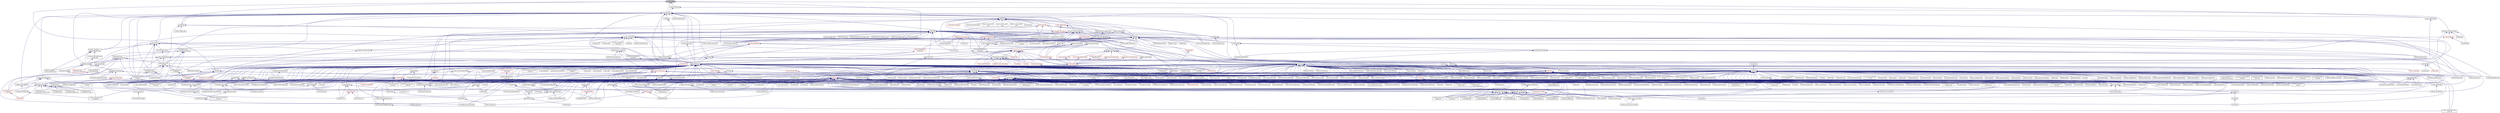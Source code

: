 digraph "is_client.hpp"
{
  edge [fontname="Helvetica",fontsize="10",labelfontname="Helvetica",labelfontsize="10"];
  node [fontname="Helvetica",fontsize="10",shape=record];
  Node18 [label="is_client.hpp",height=0.2,width=0.4,color="black", fillcolor="grey75", style="filled", fontcolor="black"];
  Node18 -> Node19 [dir="back",color="midnightblue",fontsize="10",style="solid",fontname="Helvetica"];
  Node19 [label="traits.hpp",height=0.2,width=0.4,color="black", fillcolor="white", style="filled",URL="$d7/db8/include_2traits_8hpp.html"];
  Node19 -> Node20 [dir="back",color="midnightblue",fontsize="10",style="solid",fontname="Helvetica"];
  Node20 [label="future_range_ambiguity\l_2032.cpp",height=0.2,width=0.4,color="black", fillcolor="white", style="filled",URL="$dc/d4e/future__range__ambiguity__2032_8cpp.html"];
  Node19 -> Node21 [dir="back",color="midnightblue",fontsize="10",style="solid",fontname="Helvetica"];
  Node21 [label="unordered_map.cpp",height=0.2,width=0.4,color="black", fillcolor="white", style="filled",URL="$d1/d75/unordered__map_8cpp.html"];
  Node19 -> Node22 [dir="back",color="midnightblue",fontsize="10",style="solid",fontname="Helvetica"];
  Node22 [label="async_cb_colocated.cpp",height=0.2,width=0.4,color="black", fillcolor="white", style="filled",URL="$d7/d7f/async__cb__colocated_8cpp.html"];
  Node19 -> Node23 [dir="back",color="midnightblue",fontsize="10",style="solid",fontname="Helvetica"];
  Node23 [label="partitioned_vector\l_iter.cpp",height=0.2,width=0.4,color="black", fillcolor="white", style="filled",URL="$dc/ddf/partitioned__vector__iter_8cpp.html"];
  Node18 -> Node24 [dir="back",color="midnightblue",fontsize="10",style="solid",fontname="Helvetica"];
  Node24 [label="async.hpp",height=0.2,width=0.4,color="black", fillcolor="white", style="filled",URL="$d1/da1/lcos_2async_8hpp.html"];
  Node24 -> Node25 [dir="back",color="midnightblue",fontsize="10",style="solid",fontname="Helvetica"];
  Node25 [label="async.hpp",height=0.2,width=0.4,color="black", fillcolor="white", style="filled",URL="$d5/d2c/async_8hpp.html"];
  Node25 -> Node26 [dir="back",color="midnightblue",fontsize="10",style="solid",fontname="Helvetica"];
  Node26 [label="stencil_iterator.cpp",height=0.2,width=0.4,color="black", fillcolor="white", style="filled",URL="$d6/de1/server_2stencil__iterator_8cpp.html"];
  Node25 -> Node27 [dir="back",color="midnightblue",fontsize="10",style="solid",fontname="Helvetica"];
  Node27 [label="apply.hpp",height=0.2,width=0.4,color="black", fillcolor="white", style="filled",URL="$d7/d4c/apply_8hpp.html"];
  Node27 -> Node28 [dir="back",color="midnightblue",fontsize="10",style="solid",fontname="Helvetica"];
  Node28 [label="widget.cpp",height=0.2,width=0.4,color="black", fillcolor="white", style="filled",URL="$da/d15/widget_8cpp.html"];
  Node27 -> Node29 [dir="back",color="midnightblue",fontsize="10",style="solid",fontname="Helvetica"];
  Node29 [label="ostream.hpp",height=0.2,width=0.4,color="black", fillcolor="white", style="filled",URL="$d1/d38/ostream_8hpp.html"];
  Node29 -> Node30 [dir="back",color="midnightblue",fontsize="10",style="solid",fontname="Helvetica"];
  Node30 [label="standard_streams.hpp",height=0.2,width=0.4,color="black", fillcolor="white", style="filled",URL="$db/d16/standard__streams_8hpp.html"];
  Node30 -> Node31 [dir="back",color="midnightblue",fontsize="10",style="solid",fontname="Helvetica"];
  Node31 [label="iostreams.hpp",height=0.2,width=0.4,color="black", fillcolor="white", style="filled",URL="$de/d22/iostreams_8hpp.html"];
  Node31 -> Node32 [dir="back",color="midnightblue",fontsize="10",style="solid",fontname="Helvetica"];
  Node32 [label="allgather.cpp",height=0.2,width=0.4,color="black", fillcolor="white", style="filled",URL="$d7/d06/allgather_8cpp.html"];
  Node31 -> Node33 [dir="back",color="midnightblue",fontsize="10",style="solid",fontname="Helvetica"];
  Node33 [label="allgather_and_gate.cpp",height=0.2,width=0.4,color="black", fillcolor="white", style="filled",URL="$d1/d56/allgather__and__gate_8cpp.html"];
  Node31 -> Node34 [dir="back",color="midnightblue",fontsize="10",style="solid",fontname="Helvetica"];
  Node34 [label="async_io_action.cpp",height=0.2,width=0.4,color="black", fillcolor="white", style="filled",URL="$d3/df5/async__io__action_8cpp.html"];
  Node31 -> Node35 [dir="back",color="midnightblue",fontsize="10",style="solid",fontname="Helvetica"];
  Node35 [label="async_io_external.cpp",height=0.2,width=0.4,color="black", fillcolor="white", style="filled",URL="$da/d9a/async__io__external_8cpp.html"];
  Node31 -> Node36 [dir="back",color="midnightblue",fontsize="10",style="solid",fontname="Helvetica"];
  Node36 [label="async_io_low_level.cpp",height=0.2,width=0.4,color="black", fillcolor="white", style="filled",URL="$dc/d10/async__io__low__level_8cpp.html"];
  Node31 -> Node37 [dir="back",color="midnightblue",fontsize="10",style="solid",fontname="Helvetica"];
  Node37 [label="async_io_simple.cpp",height=0.2,width=0.4,color="black", fillcolor="white", style="filled",URL="$da/db7/async__io__simple_8cpp.html"];
  Node31 -> Node38 [dir="back",color="midnightblue",fontsize="10",style="solid",fontname="Helvetica"];
  Node38 [label="os_thread_num.cpp",height=0.2,width=0.4,color="black", fillcolor="white", style="filled",URL="$d2/dfb/os__thread__num_8cpp.html"];
  Node31 -> Node39 [dir="back",color="midnightblue",fontsize="10",style="solid",fontname="Helvetica"];
  Node39 [label="rnd_future_reduce.cpp",height=0.2,width=0.4,color="black", fillcolor="white", style="filled",URL="$d1/db5/rnd__future__reduce_8cpp.html"];
  Node31 -> Node40 [dir="back",color="midnightblue",fontsize="10",style="solid",fontname="Helvetica"];
  Node40 [label="heartbeat_console.cpp",height=0.2,width=0.4,color="black", fillcolor="white", style="filled",URL="$da/de8/heartbeat__console_8cpp.html"];
  Node31 -> Node41 [dir="back",color="midnightblue",fontsize="10",style="solid",fontname="Helvetica"];
  Node41 [label="hello_world_component.cpp",height=0.2,width=0.4,color="black", fillcolor="white", style="filled",URL="$d8/daa/hello__world__component_8cpp.html"];
  Node31 -> Node42 [dir="back",color="midnightblue",fontsize="10",style="solid",fontname="Helvetica"];
  Node42 [label="jacobi.cpp",height=0.2,width=0.4,color="black", fillcolor="white", style="filled",URL="$d2/d27/jacobi_8cpp.html"];
  Node31 -> Node43 [dir="back",color="midnightblue",fontsize="10",style="solid",fontname="Helvetica"];
  Node43 [label="stencil_iterator.hpp",height=0.2,width=0.4,color="black", fillcolor="white", style="filled",URL="$dc/d5c/server_2stencil__iterator_8hpp.html"];
  Node43 -> Node44 [dir="back",color="midnightblue",fontsize="10",style="solid",fontname="Helvetica"];
  Node44 [label="solver.hpp",height=0.2,width=0.4,color="black", fillcolor="white", style="filled",URL="$db/d9a/server_2solver_8hpp.html"];
  Node44 -> Node45 [dir="back",color="midnightblue",fontsize="10",style="solid",fontname="Helvetica"];
  Node45 [label="solver.hpp",height=0.2,width=0.4,color="black", fillcolor="white", style="filled",URL="$d2/d1c/solver_8hpp.html"];
  Node45 -> Node42 [dir="back",color="midnightblue",fontsize="10",style="solid",fontname="Helvetica"];
  Node44 -> Node46 [dir="back",color="midnightblue",fontsize="10",style="solid",fontname="Helvetica"];
  Node46 [label="solver.cpp",height=0.2,width=0.4,color="black", fillcolor="white", style="filled",URL="$d6/d94/solver_8cpp.html"];
  Node43 -> Node26 [dir="back",color="midnightblue",fontsize="10",style="solid",fontname="Helvetica"];
  Node43 -> Node47 [dir="back",color="midnightblue",fontsize="10",style="solid",fontname="Helvetica"];
  Node47 [label="stencil_iterator.cpp",height=0.2,width=0.4,color="black", fillcolor="white", style="filled",URL="$d7/d71/stencil__iterator_8cpp.html"];
  Node31 -> Node48 [dir="back",color="midnightblue",fontsize="10",style="solid",fontname="Helvetica"];
  Node48 [label="grid.cpp",height=0.2,width=0.4,color="black", fillcolor="white", style="filled",URL="$d6/d1b/jacobi__component_2grid_8cpp.html"];
  Node31 -> Node49 [dir="back",color="midnightblue",fontsize="10",style="solid",fontname="Helvetica"];
  Node49 [label="access_counter_set.cpp",height=0.2,width=0.4,color="black", fillcolor="white", style="filled",URL="$dc/d52/access__counter__set_8cpp.html"];
  Node31 -> Node50 [dir="back",color="midnightblue",fontsize="10",style="solid",fontname="Helvetica"];
  Node50 [label="1d_wave_equation.cpp",height=0.2,width=0.4,color="black", fillcolor="white", style="filled",URL="$da/dab/1d__wave__equation_8cpp.html"];
  Node31 -> Node51 [dir="back",color="midnightblue",fontsize="10",style="solid",fontname="Helvetica"];
  Node51 [label="allow_unknown_options.cpp",height=0.2,width=0.4,color="black", fillcolor="white", style="filled",URL="$d9/dc9/allow__unknown__options_8cpp.html"];
  Node31 -> Node52 [dir="back",color="midnightblue",fontsize="10",style="solid",fontname="Helvetica"];
  Node52 [label="command_line_handling.cpp",height=0.2,width=0.4,color="black", fillcolor="white", style="filled",URL="$d4/d05/examples_2quickstart_2command__line__handling_8cpp.html"];
  Node31 -> Node53 [dir="back",color="midnightblue",fontsize="10",style="solid",fontname="Helvetica"];
  Node53 [label="component_ctors.cpp",height=0.2,width=0.4,color="black", fillcolor="white", style="filled",URL="$d3/d2a/component__ctors_8cpp.html"];
  Node31 -> Node54 [dir="back",color="midnightblue",fontsize="10",style="solid",fontname="Helvetica"];
  Node54 [label="component_in_executable.cpp",height=0.2,width=0.4,color="black", fillcolor="white", style="filled",URL="$d8/d4b/component__in__executable_8cpp.html"];
  Node31 -> Node55 [dir="back",color="midnightblue",fontsize="10",style="solid",fontname="Helvetica"];
  Node55 [label="component_inheritance.cpp",height=0.2,width=0.4,color="black", fillcolor="white", style="filled",URL="$d8/d55/component__inheritance_8cpp.html"];
  Node31 -> Node56 [dir="back",color="midnightblue",fontsize="10",style="solid",fontname="Helvetica"];
  Node56 [label="component_with_executor.cpp",height=0.2,width=0.4,color="black", fillcolor="white", style="filled",URL="$d4/d20/component__with__executor_8cpp.html"];
  Node31 -> Node57 [dir="back",color="midnightblue",fontsize="10",style="solid",fontname="Helvetica"];
  Node57 [label="customize_async.cpp",height=0.2,width=0.4,color="black", fillcolor="white", style="filled",URL="$d0/d82/customize__async_8cpp.html"];
  Node31 -> Node58 [dir="back",color="midnightblue",fontsize="10",style="solid",fontname="Helvetica"];
  Node58 [label="enumerate_threads.cpp",height=0.2,width=0.4,color="black", fillcolor="white", style="filled",URL="$d3/dd4/enumerate__threads_8cpp.html"];
  Node31 -> Node59 [dir="back",color="midnightblue",fontsize="10",style="solid",fontname="Helvetica"];
  Node59 [label="error_handling.cpp",height=0.2,width=0.4,color="black", fillcolor="white", style="filled",URL="$d9/d96/error__handling_8cpp.html"];
  Node31 -> Node60 [dir="back",color="midnightblue",fontsize="10",style="solid",fontname="Helvetica"];
  Node60 [label="event_synchronization.cpp",height=0.2,width=0.4,color="black", fillcolor="white", style="filled",URL="$d0/d35/event__synchronization_8cpp.html"];
  Node31 -> Node61 [dir="back",color="midnightblue",fontsize="10",style="solid",fontname="Helvetica"];
  Node61 [label="fractals.cpp",height=0.2,width=0.4,color="black", fillcolor="white", style="filled",URL="$d8/d58/fractals_8cpp.html"];
  Node31 -> Node62 [dir="back",color="midnightblue",fontsize="10",style="solid",fontname="Helvetica"];
  Node62 [label="fractals_executor.cpp",height=0.2,width=0.4,color="black", fillcolor="white", style="filled",URL="$d9/da9/fractals__executor_8cpp.html"];
  Node31 -> Node63 [dir="back",color="midnightblue",fontsize="10",style="solid",fontname="Helvetica"];
  Node63 [label="hello_world.cpp",height=0.2,width=0.4,color="black", fillcolor="white", style="filled",URL="$d0/d67/hello__world_8cpp.html"];
  Node31 -> Node64 [dir="back",color="midnightblue",fontsize="10",style="solid",fontname="Helvetica"];
  Node64 [label="interval_timer.cpp",height=0.2,width=0.4,color="black", fillcolor="white", style="filled",URL="$de/df1/examples_2quickstart_2interval__timer_8cpp.html"];
  Node31 -> Node65 [dir="back",color="midnightblue",fontsize="10",style="solid",fontname="Helvetica"];
  Node65 [label="local_channel.cpp",height=0.2,width=0.4,color="black", fillcolor="white", style="filled",URL="$d0/d3e/local__channel_8cpp.html"];
  Node31 -> Node66 [dir="back",color="midnightblue",fontsize="10",style="solid",fontname="Helvetica"];
  Node66 [label="pingpong.cpp",height=0.2,width=0.4,color="black", fillcolor="white", style="filled",URL="$dd/d4d/pingpong_8cpp.html"];
  Node31 -> Node67 [dir="back",color="midnightblue",fontsize="10",style="solid",fontname="Helvetica"];
  Node67 [label="shared_mutex.cpp",height=0.2,width=0.4,color="black", fillcolor="white", style="filled",URL="$da/d0b/shared__mutex_8cpp.html"];
  Node31 -> Node68 [dir="back",color="midnightblue",fontsize="10",style="solid",fontname="Helvetica"];
  Node68 [label="sierpinski.cpp",height=0.2,width=0.4,color="black", fillcolor="white", style="filled",URL="$d3/d7e/sierpinski_8cpp.html"];
  Node31 -> Node69 [dir="back",color="midnightblue",fontsize="10",style="solid",fontname="Helvetica"];
  Node69 [label="simple_future_continuation.cpp",height=0.2,width=0.4,color="black", fillcolor="white", style="filled",URL="$d8/d3c/simple__future__continuation_8cpp.html"];
  Node31 -> Node70 [dir="back",color="midnightblue",fontsize="10",style="solid",fontname="Helvetica"];
  Node70 [label="simplest_hello_world.cpp",height=0.2,width=0.4,color="black", fillcolor="white", style="filled",URL="$d7/ddc/simplest__hello__world_8cpp.html"];
  Node31 -> Node71 [dir="back",color="midnightblue",fontsize="10",style="solid",fontname="Helvetica"];
  Node71 [label="sort_by_key_demo.cpp",height=0.2,width=0.4,color="black", fillcolor="white", style="filled",URL="$da/d20/sort__by__key__demo_8cpp.html"];
  Node31 -> Node72 [dir="back",color="midnightblue",fontsize="10",style="solid",fontname="Helvetica"];
  Node72 [label="timed_futures.cpp",height=0.2,width=0.4,color="black", fillcolor="white", style="filled",URL="$d6/d8d/timed__futures_8cpp.html"];
  Node31 -> Node73 [dir="back",color="midnightblue",fontsize="10",style="solid",fontname="Helvetica"];
  Node73 [label="vector_counting_dotproduct.cpp",height=0.2,width=0.4,color="black", fillcolor="white", style="filled",URL="$df/de9/vector__counting__dotproduct_8cpp.html"];
  Node31 -> Node74 [dir="back",color="midnightblue",fontsize="10",style="solid",fontname="Helvetica"];
  Node74 [label="vector_zip_dotproduct.cpp",height=0.2,width=0.4,color="black", fillcolor="white", style="filled",URL="$dc/d18/vector__zip__dotproduct_8cpp.html"];
  Node31 -> Node75 [dir="back",color="midnightblue",fontsize="10",style="solid",fontname="Helvetica"];
  Node75 [label="oversubscribing_resource\l_partitioner.cpp",height=0.2,width=0.4,color="black", fillcolor="white", style="filled",URL="$dd/dee/oversubscribing__resource__partitioner_8cpp.html"];
  Node31 -> Node76 [dir="back",color="midnightblue",fontsize="10",style="solid",fontname="Helvetica"];
  Node76 [label="simple_resource_partitioner.cpp",height=0.2,width=0.4,color="black", fillcolor="white", style="filled",URL="$d5/df9/simple__resource__partitioner_8cpp.html"];
  Node31 -> Node77 [dir="back",color="midnightblue",fontsize="10",style="solid",fontname="Helvetica"];
  Node77 [label="thread_aware_timer.cpp",height=0.2,width=0.4,color="black", fillcolor="white", style="filled",URL="$df/d11/examples_2thread__aware__timer_2thread__aware__timer_8cpp.html"];
  Node31 -> Node78 [dir="back",color="midnightblue",fontsize="10",style="solid",fontname="Helvetica"];
  Node78 [label="simple_central_tuplespace\l_client.cpp",height=0.2,width=0.4,color="black", fillcolor="white", style="filled",URL="$d1/d7b/simple__central__tuplespace__client_8cpp.html"];
  Node31 -> Node79 [dir="back",color="midnightblue",fontsize="10",style="solid",fontname="Helvetica"];
  Node79 [label="foreach_scaling.cpp",height=0.2,width=0.4,color="black", fillcolor="white", style="filled",URL="$d4/d94/foreach__scaling_8cpp.html"];
  Node31 -> Node80 [dir="back",color="midnightblue",fontsize="10",style="solid",fontname="Helvetica"];
  Node80 [label="future_overhead.cpp",height=0.2,width=0.4,color="black", fillcolor="white", style="filled",URL="$d3/d79/future__overhead_8cpp.html"];
  Node31 -> Node81 [dir="back",color="midnightblue",fontsize="10",style="solid",fontname="Helvetica"];
  Node81 [label="hpx_heterogeneous_timed\l_task_spawn.cpp",height=0.2,width=0.4,color="black", fillcolor="white", style="filled",URL="$dd/d27/hpx__heterogeneous__timed__task__spawn_8cpp.html"];
  Node31 -> Node82 [dir="back",color="midnightblue",fontsize="10",style="solid",fontname="Helvetica"];
  Node82 [label="hpx_homogeneous_timed\l_task_spawn_executors.cpp",height=0.2,width=0.4,color="black", fillcolor="white", style="filled",URL="$d1/d3b/hpx__homogeneous__timed__task__spawn__executors_8cpp.html"];
  Node31 -> Node83 [dir="back",color="midnightblue",fontsize="10",style="solid",fontname="Helvetica"];
  Node83 [label="parent_vs_child_stealing.cpp",height=0.2,width=0.4,color="black", fillcolor="white", style="filled",URL="$d2/d07/parent__vs__child__stealing_8cpp.html"];
  Node31 -> Node84 [dir="back",color="midnightblue",fontsize="10",style="solid",fontname="Helvetica"];
  Node84 [label="partitioned_vector\l_foreach.cpp",height=0.2,width=0.4,color="black", fillcolor="white", style="filled",URL="$df/d5f/partitioned__vector__foreach_8cpp.html"];
  Node31 -> Node85 [dir="back",color="midnightblue",fontsize="10",style="solid",fontname="Helvetica"];
  Node85 [label="serialization_overhead.cpp",height=0.2,width=0.4,color="black", fillcolor="white", style="filled",URL="$d3/df8/serialization__overhead_8cpp.html"];
  Node31 -> Node86 [dir="back",color="midnightblue",fontsize="10",style="solid",fontname="Helvetica"];
  Node86 [label="sizeof.cpp",height=0.2,width=0.4,color="black", fillcolor="white", style="filled",URL="$d3/d0f/sizeof_8cpp.html"];
  Node31 -> Node87 [dir="back",color="midnightblue",fontsize="10",style="solid",fontname="Helvetica"];
  Node87 [label="skynet.cpp",height=0.2,width=0.4,color="black", fillcolor="white", style="filled",URL="$d0/dc3/skynet_8cpp.html"];
  Node31 -> Node88 [dir="back",color="midnightblue",fontsize="10",style="solid",fontname="Helvetica"];
  Node88 [label="spinlock_overhead1.cpp",height=0.2,width=0.4,color="black", fillcolor="white", style="filled",URL="$d0/d32/spinlock__overhead1_8cpp.html"];
  Node31 -> Node89 [dir="back",color="midnightblue",fontsize="10",style="solid",fontname="Helvetica"];
  Node89 [label="spinlock_overhead2.cpp",height=0.2,width=0.4,color="black", fillcolor="white", style="filled",URL="$de/d55/spinlock__overhead2_8cpp.html"];
  Node31 -> Node90 [dir="back",color="midnightblue",fontsize="10",style="solid",fontname="Helvetica"];
  Node90 [label="stencil3_iterators.cpp",height=0.2,width=0.4,color="black", fillcolor="white", style="filled",URL="$db/d9e/stencil3__iterators_8cpp.html"];
  Node31 -> Node91 [dir="back",color="midnightblue",fontsize="10",style="solid",fontname="Helvetica"];
  Node91 [label="stream.cpp",height=0.2,width=0.4,color="black", fillcolor="white", style="filled",URL="$da/d5f/stream_8cpp.html"];
  Node31 -> Node92 [dir="back",color="midnightblue",fontsize="10",style="solid",fontname="Helvetica"];
  Node92 [label="transform_reduce_binary\l_scaling.cpp",height=0.2,width=0.4,color="black", fillcolor="white", style="filled",URL="$d1/dae/transform__reduce__binary__scaling_8cpp.html"];
  Node31 -> Node93 [dir="back",color="midnightblue",fontsize="10",style="solid",fontname="Helvetica"];
  Node93 [label="transform_reduce_scaling.cpp",height=0.2,width=0.4,color="black", fillcolor="white", style="filled",URL="$db/d2a/transform__reduce__scaling_8cpp.html"];
  Node31 -> Node94 [dir="back",color="midnightblue",fontsize="10",style="solid",fontname="Helvetica"];
  Node94 [label="wait_all_timings.cpp",height=0.2,width=0.4,color="black", fillcolor="white", style="filled",URL="$d5/da1/wait__all__timings_8cpp.html"];
  Node31 -> Node95 [dir="back",color="midnightblue",fontsize="10",style="solid",fontname="Helvetica"];
  Node95 [label="minmax_element_performance.cpp",height=0.2,width=0.4,color="black", fillcolor="white", style="filled",URL="$d9/d93/minmax__element__performance_8cpp.html"];
  Node31 -> Node96 [dir="back",color="midnightblue",fontsize="10",style="solid",fontname="Helvetica"];
  Node96 [label="osu_bcast.cpp",height=0.2,width=0.4,color="black", fillcolor="white", style="filled",URL="$d3/dca/osu__bcast_8cpp.html"];
  Node31 -> Node97 [dir="back",color="midnightblue",fontsize="10",style="solid",fontname="Helvetica"];
  Node97 [label="osu_bibw.cpp",height=0.2,width=0.4,color="black", fillcolor="white", style="filled",URL="$d2/d04/osu__bibw_8cpp.html"];
  Node31 -> Node98 [dir="back",color="midnightblue",fontsize="10",style="solid",fontname="Helvetica"];
  Node98 [label="osu_bw.cpp",height=0.2,width=0.4,color="black", fillcolor="white", style="filled",URL="$d4/d20/osu__bw_8cpp.html"];
  Node31 -> Node99 [dir="back",color="midnightblue",fontsize="10",style="solid",fontname="Helvetica"];
  Node99 [label="osu_latency.cpp",height=0.2,width=0.4,color="black", fillcolor="white", style="filled",URL="$df/d58/osu__latency_8cpp.html"];
  Node31 -> Node100 [dir="back",color="midnightblue",fontsize="10",style="solid",fontname="Helvetica"];
  Node100 [label="osu_multi_lat.cpp",height=0.2,width=0.4,color="black", fillcolor="white", style="filled",URL="$d7/d91/osu__multi__lat_8cpp.html"];
  Node31 -> Node101 [dir="back",color="midnightblue",fontsize="10",style="solid",fontname="Helvetica"];
  Node101 [label="osu_scatter.cpp",height=0.2,width=0.4,color="black", fillcolor="white", style="filled",URL="$d4/d4c/osu__scatter_8cpp.html"];
  Node31 -> Node102 [dir="back",color="midnightblue",fontsize="10",style="solid",fontname="Helvetica"];
  Node102 [label="pingpong_performance.cpp",height=0.2,width=0.4,color="black", fillcolor="white", style="filled",URL="$de/d03/pingpong__performance_8cpp.html"];
  Node31 -> Node103 [dir="back",color="midnightblue",fontsize="10",style="solid",fontname="Helvetica"];
  Node103 [label="plain_action_1330.cpp",height=0.2,width=0.4,color="black", fillcolor="white", style="filled",URL="$d4/def/plain__action__1330_8cpp.html"];
  Node31 -> Node104 [dir="back",color="midnightblue",fontsize="10",style="solid",fontname="Helvetica"];
  Node104 [label="client_1950.cpp",height=0.2,width=0.4,color="black", fillcolor="white", style="filled",URL="$d0/d79/client__1950_8cpp.html"];
  Node31 -> Node105 [dir="back",color="midnightblue",fontsize="10",style="solid",fontname="Helvetica"];
  Node105 [label="lost_output_2236.cpp",height=0.2,width=0.4,color="black", fillcolor="white", style="filled",URL="$db/dd0/lost__output__2236_8cpp.html"];
  Node31 -> Node106 [dir="back",color="midnightblue",fontsize="10",style="solid",fontname="Helvetica"];
  Node106 [label="no_output_1173.cpp",height=0.2,width=0.4,color="black", fillcolor="white", style="filled",URL="$de/d67/no__output__1173_8cpp.html"];
  Node31 -> Node107 [dir="back",color="midnightblue",fontsize="10",style="solid",fontname="Helvetica"];
  Node107 [label="dataflow_future_swap.cpp",height=0.2,width=0.4,color="black", fillcolor="white", style="filled",URL="$dc/d8c/dataflow__future__swap_8cpp.html"];
  Node31 -> Node108 [dir="back",color="midnightblue",fontsize="10",style="solid",fontname="Helvetica"];
  Node108 [label="dataflow_future_swap2.cpp",height=0.2,width=0.4,color="black", fillcolor="white", style="filled",URL="$d1/db3/dataflow__future__swap2_8cpp.html"];
  Node31 -> Node109 [dir="back",color="midnightblue",fontsize="10",style="solid",fontname="Helvetica"];
  Node109 [label="promise_1620.cpp",height=0.2,width=0.4,color="black", fillcolor="white", style="filled",URL="$d2/d67/promise__1620_8cpp.html"];
  Node31 -> Node110 [dir="back",color="midnightblue",fontsize="10",style="solid",fontname="Helvetica"];
  Node110 [label="wait_all_hang_1946.cpp",height=0.2,width=0.4,color="black", fillcolor="white", style="filled",URL="$d5/d69/wait__all__hang__1946_8cpp.html"];
  Node31 -> Node111 [dir="back",color="midnightblue",fontsize="10",style="solid",fontname="Helvetica"];
  Node111 [label="function_argument.cpp",height=0.2,width=0.4,color="black", fillcolor="white", style="filled",URL="$db/da3/function__argument_8cpp.html"];
  Node31 -> Node112 [dir="back",color="midnightblue",fontsize="10",style="solid",fontname="Helvetica"];
  Node112 [label="function_serialization\l_728.cpp",height=0.2,width=0.4,color="black", fillcolor="white", style="filled",URL="$d8/db1/function__serialization__728_8cpp.html"];
  Node31 -> Node113 [dir="back",color="midnightblue",fontsize="10",style="solid",fontname="Helvetica"];
  Node113 [label="managed_refcnt_checker.cpp",height=0.2,width=0.4,color="black", fillcolor="white", style="filled",URL="$d7/d11/server_2managed__refcnt__checker_8cpp.html"];
  Node31 -> Node114 [dir="back",color="midnightblue",fontsize="10",style="solid",fontname="Helvetica"];
  Node114 [label="simple_refcnt_checker.cpp",height=0.2,width=0.4,color="black", fillcolor="white", style="filled",URL="$d7/d14/server_2simple__refcnt__checker_8cpp.html"];
  Node31 -> Node115 [dir="back",color="midnightblue",fontsize="10",style="solid",fontname="Helvetica"];
  Node115 [label="credit_exhaustion.cpp",height=0.2,width=0.4,color="black", fillcolor="white", style="filled",URL="$d6/d80/credit__exhaustion_8cpp.html"];
  Node31 -> Node116 [dir="back",color="midnightblue",fontsize="10",style="solid",fontname="Helvetica"];
  Node116 [label="local_address_rebind.cpp",height=0.2,width=0.4,color="black", fillcolor="white", style="filled",URL="$d1/d4f/local__address__rebind_8cpp.html"];
  Node31 -> Node117 [dir="back",color="midnightblue",fontsize="10",style="solid",fontname="Helvetica"];
  Node117 [label="local_embedded_ref\l_to_local_object.cpp",height=0.2,width=0.4,color="black", fillcolor="white", style="filled",URL="$d6/d54/local__embedded__ref__to__local__object_8cpp.html"];
  Node31 -> Node118 [dir="back",color="midnightblue",fontsize="10",style="solid",fontname="Helvetica"];
  Node118 [label="local_embedded_ref\l_to_remote_object.cpp",height=0.2,width=0.4,color="black", fillcolor="white", style="filled",URL="$d6/d34/local__embedded__ref__to__remote__object_8cpp.html"];
  Node31 -> Node119 [dir="back",color="midnightblue",fontsize="10",style="solid",fontname="Helvetica"];
  Node119 [label="refcnted_symbol_to\l_local_object.cpp",height=0.2,width=0.4,color="black", fillcolor="white", style="filled",URL="$d9/deb/refcnted__symbol__to__local__object_8cpp.html"];
  Node31 -> Node120 [dir="back",color="midnightblue",fontsize="10",style="solid",fontname="Helvetica"];
  Node120 [label="refcnted_symbol_to\l_remote_object.cpp",height=0.2,width=0.4,color="black", fillcolor="white", style="filled",URL="$dd/d20/refcnted__symbol__to__remote__object_8cpp.html"];
  Node31 -> Node121 [dir="back",color="midnightblue",fontsize="10",style="solid",fontname="Helvetica"];
  Node121 [label="remote_embedded_ref\l_to_local_object.cpp",height=0.2,width=0.4,color="black", fillcolor="white", style="filled",URL="$d4/ded/remote__embedded__ref__to__local__object_8cpp.html"];
  Node31 -> Node122 [dir="back",color="midnightblue",fontsize="10",style="solid",fontname="Helvetica"];
  Node122 [label="remote_embedded_ref\l_to_remote_object.cpp",height=0.2,width=0.4,color="black", fillcolor="white", style="filled",URL="$dc/dca/remote__embedded__ref__to__remote__object_8cpp.html"];
  Node31 -> Node123 [dir="back",color="midnightblue",fontsize="10",style="solid",fontname="Helvetica"];
  Node123 [label="scoped_ref_to_local\l_object.cpp",height=0.2,width=0.4,color="black", fillcolor="white", style="filled",URL="$d6/da4/scoped__ref__to__local__object_8cpp.html"];
  Node31 -> Node124 [dir="back",color="midnightblue",fontsize="10",style="solid",fontname="Helvetica"];
  Node124 [label="scoped_ref_to_remote\l_object.cpp",height=0.2,width=0.4,color="black", fillcolor="white", style="filled",URL="$de/d85/scoped__ref__to__remote__object_8cpp.html"];
  Node31 -> Node125 [dir="back",color="midnightblue",fontsize="10",style="solid",fontname="Helvetica"];
  Node125 [label="split_credit.cpp",height=0.2,width=0.4,color="black", fillcolor="white", style="filled",URL="$dc/d1c/split__credit_8cpp.html"];
  Node31 -> Node126 [dir="back",color="midnightblue",fontsize="10",style="solid",fontname="Helvetica"];
  Node126 [label="uncounted_symbol_to\l_local_object.cpp",height=0.2,width=0.4,color="black", fillcolor="white", style="filled",URL="$de/d5f/uncounted__symbol__to__local__object_8cpp.html"];
  Node31 -> Node127 [dir="back",color="midnightblue",fontsize="10",style="solid",fontname="Helvetica"];
  Node127 [label="uncounted_symbol_to\l_remote_object.cpp",height=0.2,width=0.4,color="black", fillcolor="white", style="filled",URL="$d5/d86/uncounted__symbol__to__remote__object_8cpp.html"];
  Node31 -> Node128 [dir="back",color="midnightblue",fontsize="10",style="solid",fontname="Helvetica"];
  Node128 [label="test.cpp",height=0.2,width=0.4,color="black", fillcolor="white", style="filled",URL="$df/dac/test_8cpp.html"];
  Node31 -> Node129 [dir="back",color="midnightblue",fontsize="10",style="solid",fontname="Helvetica"];
  Node129 [label="inheritance_2_classes\l_abstract.cpp",height=0.2,width=0.4,color="black", fillcolor="white", style="filled",URL="$dd/d8e/inheritance__2__classes__abstract_8cpp.html"];
  Node31 -> Node130 [dir="back",color="midnightblue",fontsize="10",style="solid",fontname="Helvetica"];
  Node130 [label="inheritance_2_classes\l_concrete.cpp",height=0.2,width=0.4,color="black", fillcolor="white", style="filled",URL="$d8/dc5/inheritance__2__classes__concrete_8cpp.html"];
  Node31 -> Node131 [dir="back",color="midnightblue",fontsize="10",style="solid",fontname="Helvetica"];
  Node131 [label="inheritance_3_classes\l_1_abstract.cpp",height=0.2,width=0.4,color="black", fillcolor="white", style="filled",URL="$dc/dfb/inheritance__3__classes__1__abstract_8cpp.html"];
  Node31 -> Node132 [dir="back",color="midnightblue",fontsize="10",style="solid",fontname="Helvetica"];
  Node132 [label="inheritance_3_classes\l_2_abstract.cpp",height=0.2,width=0.4,color="black", fillcolor="white", style="filled",URL="$dd/d34/inheritance__3__classes__2__abstract_8cpp.html"];
  Node31 -> Node133 [dir="back",color="midnightblue",fontsize="10",style="solid",fontname="Helvetica"];
  Node133 [label="inheritance_3_classes\l_concrete.cpp",height=0.2,width=0.4,color="black", fillcolor="white", style="filled",URL="$de/d09/inheritance__3__classes__concrete_8cpp.html"];
  Node31 -> Node134 [dir="back",color="midnightblue",fontsize="10",style="solid",fontname="Helvetica"];
  Node134 [label="migrate_component.cpp",height=0.2,width=0.4,color="black", fillcolor="white", style="filled",URL="$dc/d78/migrate__component_8cpp.html"];
  Node31 -> Node135 [dir="back",color="midnightblue",fontsize="10",style="solid",fontname="Helvetica"];
  Node135 [label="task_block.cpp",height=0.2,width=0.4,color="black", fillcolor="white", style="filled",URL="$d8/d7d/task__block_8cpp.html"];
  Node31 -> Node136 [dir="back",color="midnightblue",fontsize="10",style="solid",fontname="Helvetica"];
  Node136 [label="task_block_executor.cpp",height=0.2,width=0.4,color="black", fillcolor="white", style="filled",URL="$d7/df6/task__block__executor_8cpp.html"];
  Node31 -> Node137 [dir="back",color="midnightblue",fontsize="10",style="solid",fontname="Helvetica"];
  Node137 [label="task_block_par.cpp",height=0.2,width=0.4,color="black", fillcolor="white", style="filled",URL="$d9/df1/task__block__par_8cpp.html"];
  Node31 -> Node138 [dir="back",color="midnightblue",fontsize="10",style="solid",fontname="Helvetica"];
  Node138 [label="put_parcels.cpp",height=0.2,width=0.4,color="black", fillcolor="white", style="filled",URL="$df/d23/put__parcels_8cpp.html"];
  Node31 -> Node139 [dir="back",color="midnightblue",fontsize="10",style="solid",fontname="Helvetica"];
  Node139 [label="put_parcels_with_coalescing.cpp",height=0.2,width=0.4,color="black", fillcolor="white", style="filled",URL="$d6/dca/put__parcels__with__coalescing_8cpp.html"];
  Node31 -> Node140 [dir="back",color="midnightblue",fontsize="10",style="solid",fontname="Helvetica"];
  Node140 [label="put_parcels_with_compression.cpp",height=0.2,width=0.4,color="black", fillcolor="white", style="filled",URL="$df/d62/put__parcels__with__compression_8cpp.html"];
  Node30 -> Node141 [dir="back",color="midnightblue",fontsize="10",style="solid",fontname="Helvetica"];
  Node141 [label="component_module.cpp",height=0.2,width=0.4,color="black", fillcolor="white", style="filled",URL="$da/d41/iostreams_2component__module_8cpp.html"];
  Node30 -> Node142 [dir="back",color="midnightblue",fontsize="10",style="solid",fontname="Helvetica"];
  Node142 [label="standard_streams.cpp",height=0.2,width=0.4,color="black", fillcolor="white", style="filled",URL="$da/d60/standard__streams_8cpp.html"];
  Node30 -> Node143 [dir="back",color="midnightblue",fontsize="10",style="solid",fontname="Helvetica"];
  Node143 [label="network_storage.cpp",height=0.2,width=0.4,color="black", fillcolor="white", style="filled",URL="$db/daa/network__storage_8cpp.html"];
  Node30 -> Node144 [dir="back",color="midnightblue",fontsize="10",style="solid",fontname="Helvetica"];
  Node144 [label="simple_profiler.hpp",height=0.2,width=0.4,color="black", fillcolor="white", style="filled",URL="$d8/d02/simple__profiler_8hpp.html"];
  Node144 -> Node143 [dir="back",color="midnightblue",fontsize="10",style="solid",fontname="Helvetica"];
  Node29 -> Node141 [dir="back",color="midnightblue",fontsize="10",style="solid",fontname="Helvetica"];
  Node29 -> Node142 [dir="back",color="midnightblue",fontsize="10",style="solid",fontname="Helvetica"];
  Node27 -> Node145 [dir="back",color="midnightblue",fontsize="10",style="solid",fontname="Helvetica"];
  Node145 [label="apply.hpp",height=0.2,width=0.4,color="red", fillcolor="white", style="filled",URL="$d6/d2c/include_2apply_8hpp.html"];
  Node145 -> Node65 [dir="back",color="midnightblue",fontsize="10",style="solid",fontname="Helvetica"];
  Node145 -> Node148 [dir="back",color="midnightblue",fontsize="10",style="solid",fontname="Helvetica"];
  Node148 [label="apply_colocated.cpp",height=0.2,width=0.4,color="black", fillcolor="white", style="filled",URL="$d5/dd3/apply__colocated_8cpp.html"];
  Node145 -> Node149 [dir="back",color="midnightblue",fontsize="10",style="solid",fontname="Helvetica"];
  Node149 [label="apply_local.cpp",height=0.2,width=0.4,color="black", fillcolor="white", style="filled",URL="$dd/db5/apply__local_8cpp.html"];
  Node145 -> Node150 [dir="back",color="midnightblue",fontsize="10",style="solid",fontname="Helvetica"];
  Node150 [label="apply_local_executor.cpp",height=0.2,width=0.4,color="black", fillcolor="white", style="filled",URL="$db/d84/apply__local__executor_8cpp.html"];
  Node145 -> Node151 [dir="back",color="midnightblue",fontsize="10",style="solid",fontname="Helvetica"];
  Node151 [label="apply_local_executor\l_v1.cpp",height=0.2,width=0.4,color="black", fillcolor="white", style="filled",URL="$dd/d53/apply__local__executor__v1_8cpp.html"];
  Node145 -> Node152 [dir="back",color="midnightblue",fontsize="10",style="solid",fontname="Helvetica"];
  Node152 [label="apply_remote.cpp",height=0.2,width=0.4,color="black", fillcolor="white", style="filled",URL="$d9/d40/apply__remote_8cpp.html"];
  Node145 -> Node153 [dir="back",color="midnightblue",fontsize="10",style="solid",fontname="Helvetica"];
  Node153 [label="apply_remote_client.cpp",height=0.2,width=0.4,color="black", fillcolor="white", style="filled",URL="$d9/def/apply__remote__client_8cpp.html"];
  Node145 -> Node154 [dir="back",color="midnightblue",fontsize="10",style="solid",fontname="Helvetica"];
  Node154 [label="async_continue.cpp",height=0.2,width=0.4,color="black", fillcolor="white", style="filled",URL="$d4/d19/async__continue_8cpp.html"];
  Node145 -> Node155 [dir="back",color="midnightblue",fontsize="10",style="solid",fontname="Helvetica"];
  Node155 [label="async_continue_cb.cpp",height=0.2,width=0.4,color="black", fillcolor="white", style="filled",URL="$df/d37/async__continue__cb_8cpp.html"];
  Node145 -> Node156 [dir="back",color="midnightblue",fontsize="10",style="solid",fontname="Helvetica"];
  Node156 [label="async_continue_cb_colocated.cpp",height=0.2,width=0.4,color="black", fillcolor="white", style="filled",URL="$dd/dce/async__continue__cb__colocated_8cpp.html"];
  Node145 -> Node157 [dir="back",color="midnightblue",fontsize="10",style="solid",fontname="Helvetica"];
  Node157 [label="async_local.cpp",height=0.2,width=0.4,color="black", fillcolor="white", style="filled",URL="$d3/d4c/async__local_8cpp.html"];
  Node145 -> Node158 [dir="back",color="midnightblue",fontsize="10",style="solid",fontname="Helvetica"];
  Node158 [label="async_local_executor.cpp",height=0.2,width=0.4,color="black", fillcolor="white", style="filled",URL="$d4/dce/async__local__executor_8cpp.html"];
  Node145 -> Node159 [dir="back",color="midnightblue",fontsize="10",style="solid",fontname="Helvetica"];
  Node159 [label="async_local_executor\l_v1.cpp",height=0.2,width=0.4,color="black", fillcolor="white", style="filled",URL="$da/d4a/async__local__executor__v1_8cpp.html"];
  Node145 -> Node160 [dir="back",color="midnightblue",fontsize="10",style="solid",fontname="Helvetica"];
  Node160 [label="channel.cpp",height=0.2,width=0.4,color="black", fillcolor="white", style="filled",URL="$dd/d5f/channel_8cpp.html"];
  Node145 -> Node161 [dir="back",color="midnightblue",fontsize="10",style="solid",fontname="Helvetica"];
  Node161 [label="channel_local.cpp",height=0.2,width=0.4,color="black", fillcolor="white", style="filled",URL="$d6/d3e/channel__local_8cpp.html"];
  Node27 -> Node163 [dir="back",color="midnightblue",fontsize="10",style="solid",fontname="Helvetica"];
  Node163 [label="dataflow.hpp",height=0.2,width=0.4,color="red", fillcolor="white", style="filled",URL="$db/d03/lcos_2dataflow_8hpp.html"];
  Node163 -> Node867 [dir="back",color="midnightblue",fontsize="10",style="solid",fontname="Helvetica"];
  Node867 [label="partition.hpp",height=0.2,width=0.4,color="black", fillcolor="white", style="filled",URL="$db/d01/hpx_2parallel_2algorithms_2partition_8hpp.html"];
  Node867 -> Node868 [dir="back",color="midnightblue",fontsize="10",style="solid",fontname="Helvetica"];
  Node868 [label="parallel_partition.hpp",height=0.2,width=0.4,color="red", fillcolor="white", style="filled",URL="$d5/d82/parallel__partition_8hpp.html"];
  Node867 -> Node872 [dir="back",color="midnightblue",fontsize="10",style="solid",fontname="Helvetica"];
  Node872 [label="partition.hpp",height=0.2,width=0.4,color="red", fillcolor="white", style="filled",URL="$d2/d20/hpx_2parallel_2container__algorithms_2partition_8hpp.html"];
  Node872 -> Node868 [dir="back",color="midnightblue",fontsize="10",style="solid",fontname="Helvetica"];
  Node27 -> Node995 [dir="back",color="midnightblue",fontsize="10",style="solid",fontname="Helvetica"];
  Node995 [label="parallel_executor.hpp",height=0.2,width=0.4,color="black", fillcolor="white", style="filled",URL="$d8/d39/parallel__executor_8hpp.html"];
  Node995 -> Node996 [dir="back",color="midnightblue",fontsize="10",style="solid",fontname="Helvetica"];
  Node996 [label="execution_policy.hpp",height=0.2,width=0.4,color="red", fillcolor="white", style="filled",URL="$d4/d36/execution__policy_8hpp.html"];
  Node996 -> Node834 [dir="back",color="midnightblue",fontsize="10",style="solid",fontname="Helvetica"];
  Node834 [label="is_heap.hpp",height=0.2,width=0.4,color="black", fillcolor="white", style="filled",URL="$df/d5d/algorithms_2is__heap_8hpp.html"];
  Node834 -> Node835 [dir="back",color="midnightblue",fontsize="10",style="solid",fontname="Helvetica"];
  Node835 [label="parallel_is_heap.hpp",height=0.2,width=0.4,color="red", fillcolor="white", style="filled",URL="$da/df8/parallel__is__heap_8hpp.html"];
  Node834 -> Node837 [dir="back",color="midnightblue",fontsize="10",style="solid",fontname="Helvetica"];
  Node837 [label="is_heap.hpp",height=0.2,width=0.4,color="red", fillcolor="white", style="filled",URL="$d1/d17/container__algorithms_2is__heap_8hpp.html"];
  Node837 -> Node835 [dir="back",color="midnightblue",fontsize="10",style="solid",fontname="Helvetica"];
  Node996 -> Node976 [dir="back",color="midnightblue",fontsize="10",style="solid",fontname="Helvetica"];
  Node976 [label="merge.hpp",height=0.2,width=0.4,color="red", fillcolor="white", style="filled",URL="$d6/dc7/algorithms_2merge_8hpp.html"];
  Node996 -> Node867 [dir="back",color="midnightblue",fontsize="10",style="solid",fontname="Helvetica"];
  Node996 -> Node721 [dir="back",color="midnightblue",fontsize="10",style="solid",fontname="Helvetica"];
  Node721 [label="sort.hpp",height=0.2,width=0.4,color="red", fillcolor="white", style="filled",URL="$d3/d10/algorithms_2sort_8hpp.html"];
  Node996 -> Node1010 [dir="back",color="midnightblue",fontsize="10",style="solid",fontname="Helvetica"];
  Node1010 [label="timed_executors.hpp",height=0.2,width=0.4,color="red", fillcolor="white", style="filled",URL="$da/d91/timed__executors_8hpp.html"];
  Node1010 -> Node1017 [dir="back",color="midnightblue",fontsize="10",style="solid",fontname="Helvetica"];
  Node1017 [label="executors.hpp",height=0.2,width=0.4,color="red", fillcolor="white", style="filled",URL="$d6/d4e/parallel_2executors_8hpp.html"];
  Node1017 -> Node75 [dir="back",color="midnightblue",fontsize="10",style="solid",fontname="Helvetica"];
  Node1017 -> Node76 [dir="back",color="midnightblue",fontsize="10",style="solid",fontname="Helvetica"];
  Node1017 -> Node1012 [dir="back",color="midnightblue",fontsize="10",style="solid",fontname="Helvetica"];
  Node1012 [label="execution.hpp",height=0.2,width=0.4,color="red", fillcolor="white", style="filled",URL="$d7/d7f/execution_8hpp.html"];
  Node996 -> Node1008 [dir="back",color="midnightblue",fontsize="10",style="solid",fontname="Helvetica"];
  Node1008 [label="dispatch.hpp",height=0.2,width=0.4,color="red", fillcolor="white", style="filled",URL="$d6/dc5/segmented__algorithms_2detail_2dispatch_8hpp.html"];
  Node996 -> Node728 [dir="back",color="midnightblue",fontsize="10",style="solid",fontname="Helvetica"];
  Node728 [label="task_block.hpp",height=0.2,width=0.4,color="black", fillcolor="white", style="filled",URL="$de/db7/task__block_8hpp.html"];
  Node728 -> Node729 [dir="back",color="midnightblue",fontsize="10",style="solid",fontname="Helvetica"];
  Node729 [label="parallel_task_block.hpp",height=0.2,width=0.4,color="black", fillcolor="white", style="filled",URL="$d4/d99/parallel__task__block_8hpp.html"];
  Node729 -> Node135 [dir="back",color="midnightblue",fontsize="10",style="solid",fontname="Helvetica"];
  Node729 -> Node136 [dir="back",color="midnightblue",fontsize="10",style="solid",fontname="Helvetica"];
  Node729 -> Node137 [dir="back",color="midnightblue",fontsize="10",style="solid",fontname="Helvetica"];
  Node996 -> Node1025 [dir="back",color="midnightblue",fontsize="10",style="solid",fontname="Helvetica"];
  Node1025 [label="handle_local_exceptions.hpp",height=0.2,width=0.4,color="black", fillcolor="white", style="filled",URL="$dc/df9/handle__local__exceptions_8hpp.html"];
  Node1025 -> Node976 [dir="back",color="midnightblue",fontsize="10",style="solid",fontname="Helvetica"];
  Node1025 -> Node867 [dir="back",color="midnightblue",fontsize="10",style="solid",fontname="Helvetica"];
  Node1025 -> Node721 [dir="back",color="midnightblue",fontsize="10",style="solid",fontname="Helvetica"];
  Node1025 -> Node730 [dir="back",color="midnightblue",fontsize="10",style="solid",fontname="Helvetica"];
  Node730 [label="foreach_partitioner.hpp",height=0.2,width=0.4,color="red", fillcolor="white", style="filled",URL="$de/deb/foreach__partitioner_8hpp.html"];
  Node1025 -> Node798 [dir="back",color="midnightblue",fontsize="10",style="solid",fontname="Helvetica"];
  Node798 [label="partitioner.hpp",height=0.2,width=0.4,color="red", fillcolor="white", style="filled",URL="$d6/d03/parallel_2util_2partitioner_8hpp.html"];
  Node798 -> Node834 [dir="back",color="midnightblue",fontsize="10",style="solid",fontname="Helvetica"];
  Node1025 -> Node855 [dir="back",color="midnightblue",fontsize="10",style="solid",fontname="Helvetica"];
  Node855 [label="partitioner_with_cleanup.hpp",height=0.2,width=0.4,color="red", fillcolor="white", style="filled",URL="$d5/ded/partitioner__with__cleanup_8hpp.html"];
  Node1025 -> Node866 [dir="back",color="midnightblue",fontsize="10",style="solid",fontname="Helvetica"];
  Node866 [label="scan_partitioner.hpp",height=0.2,width=0.4,color="red", fillcolor="white", style="filled",URL="$dd/d59/scan__partitioner_8hpp.html"];
  Node866 -> Node867 [dir="back",color="midnightblue",fontsize="10",style="solid",fontname="Helvetica"];
  Node996 -> Node730 [dir="back",color="midnightblue",fontsize="10",style="solid",fontname="Helvetica"];
  Node996 -> Node798 [dir="back",color="midnightblue",fontsize="10",style="solid",fontname="Helvetica"];
  Node996 -> Node855 [dir="back",color="midnightblue",fontsize="10",style="solid",fontname="Helvetica"];
  Node996 -> Node866 [dir="back",color="midnightblue",fontsize="10",style="solid",fontname="Helvetica"];
  Node995 -> Node1010 [dir="back",color="midnightblue",fontsize="10",style="solid",fontname="Helvetica"];
  Node995 -> Node1017 [dir="back",color="midnightblue",fontsize="10",style="solid",fontname="Helvetica"];
  Node27 -> Node1027 [dir="back",color="midnightblue",fontsize="10",style="solid",fontname="Helvetica"];
  Node1027 [label="sequenced_executor.hpp",height=0.2,width=0.4,color="black", fillcolor="white", style="filled",URL="$d2/dea/sequenced__executor_8hpp.html"];
  Node1027 -> Node996 [dir="back",color="midnightblue",fontsize="10",style="solid",fontname="Helvetica"];
  Node1027 -> Node1010 [dir="back",color="midnightblue",fontsize="10",style="solid",fontname="Helvetica"];
  Node1027 -> Node1017 [dir="back",color="midnightblue",fontsize="10",style="solid",fontname="Helvetica"];
  Node27 -> Node1028 [dir="back",color="midnightblue",fontsize="10",style="solid",fontname="Helvetica"];
  Node1028 [label="thread_execution.hpp",height=0.2,width=0.4,color="black", fillcolor="white", style="filled",URL="$da/d8f/thread__execution_8hpp.html"];
  Node1028 -> Node1012 [dir="back",color="midnightblue",fontsize="10",style="solid",fontname="Helvetica"];
  Node1028 -> Node1016 [dir="back",color="midnightblue",fontsize="10",style="solid",fontname="Helvetica"];
  Node1016 [label="default_executor.hpp",height=0.2,width=0.4,color="black", fillcolor="white", style="filled",URL="$dc/df1/parallel_2executors_2default__executor_8hpp.html"];
  Node1016 -> Node1017 [dir="back",color="midnightblue",fontsize="10",style="solid",fontname="Helvetica"];
  Node1028 -> Node1029 [dir="back",color="midnightblue",fontsize="10",style="solid",fontname="Helvetica"];
  Node1029 [label="service_executors.hpp",height=0.2,width=0.4,color="red", fillcolor="white", style="filled",URL="$db/d5e/parallel_2executors_2service__executors_8hpp.html"];
  Node1029 -> Node1017 [dir="back",color="midnightblue",fontsize="10",style="solid",fontname="Helvetica"];
  Node1028 -> Node1019 [dir="back",color="midnightblue",fontsize="10",style="solid",fontname="Helvetica"];
  Node1019 [label="this_thread_executors.hpp",height=0.2,width=0.4,color="red", fillcolor="white", style="filled",URL="$da/d68/parallel_2executors_2this__thread__executors_8hpp.html"];
  Node1019 -> Node1017 [dir="back",color="midnightblue",fontsize="10",style="solid",fontname="Helvetica"];
  Node1028 -> Node1020 [dir="back",color="midnightblue",fontsize="10",style="solid",fontname="Helvetica"];
  Node1020 [label="thread_pool_attached\l_executors.hpp",height=0.2,width=0.4,color="red", fillcolor="white", style="filled",URL="$d8/d41/parallel_2executors_2thread__pool__attached__executors_8hpp.html"];
  Node1020 -> Node1017 [dir="back",color="midnightblue",fontsize="10",style="solid",fontname="Helvetica"];
  Node1028 -> Node1022 [dir="back",color="midnightblue",fontsize="10",style="solid",fontname="Helvetica"];
  Node1022 [label="thread_pool_executors.hpp",height=0.2,width=0.4,color="red", fillcolor="white", style="filled",URL="$d7/dc4/parallel_2executors_2thread__pool__executors_8hpp.html"];
  Node1022 -> Node1017 [dir="back",color="midnightblue",fontsize="10",style="solid",fontname="Helvetica"];
  Node1028 -> Node1023 [dir="back",color="midnightblue",fontsize="10",style="solid",fontname="Helvetica"];
  Node1023 [label="thread_pool_os_executors.hpp",height=0.2,width=0.4,color="red", fillcolor="white", style="filled",URL="$d7/dab/parallel_2executors_2thread__pool__os__executors_8hpp.html"];
  Node1023 -> Node1017 [dir="back",color="midnightblue",fontsize="10",style="solid",fontname="Helvetica"];
  Node27 -> Node991 [dir="back",color="midnightblue",fontsize="10",style="solid",fontname="Helvetica"];
  Node991 [label="hpx_init.cpp",height=0.2,width=0.4,color="black", fillcolor="white", style="filled",URL="$d6/dfa/hpx__init_8cpp.html"];
  Node27 -> Node1041 [dir="back",color="midnightblue",fontsize="10",style="solid",fontname="Helvetica"];
  Node1041 [label="composable_guard.cpp",height=0.2,width=0.4,color="black", fillcolor="white", style="filled",URL="$d7/d2d/src_2lcos_2local_2composable__guard_8cpp.html"];
  Node27 -> Node1042 [dir="back",color="midnightblue",fontsize="10",style="solid",fontname="Helvetica"];
  Node1042 [label="performance_counter\l_stub.cpp",height=0.2,width=0.4,color="black", fillcolor="white", style="filled",URL="$df/db0/performance__counter__stub_8cpp.html"];
  Node27 -> Node1043 [dir="back",color="midnightblue",fontsize="10",style="solid",fontname="Helvetica"];
  Node1043 [label="addressing_service.cpp",height=0.2,width=0.4,color="black", fillcolor="white", style="filled",URL="$d7/d38/addressing__service_8cpp.html"];
  Node27 -> Node1044 [dir="back",color="midnightblue",fontsize="10",style="solid",fontname="Helvetica"];
  Node1044 [label="primary_namespace.cpp",height=0.2,width=0.4,color="black", fillcolor="white", style="filled",URL="$d3/dfe/primary__namespace_8cpp.html"];
  Node27 -> Node1045 [dir="back",color="midnightblue",fontsize="10",style="solid",fontname="Helvetica"];
  Node1045 [label="runtime_support_server.cpp",height=0.2,width=0.4,color="black", fillcolor="white", style="filled",URL="$de/d5c/runtime__support__server_8cpp.html"];
  Node27 -> Node1046 [dir="back",color="midnightblue",fontsize="10",style="solid",fontname="Helvetica"];
  Node1046 [label="memory_block_stubs.cpp",height=0.2,width=0.4,color="black", fillcolor="white", style="filled",URL="$d2/df8/memory__block__stubs_8cpp.html"];
  Node27 -> Node1047 [dir="back",color="midnightblue",fontsize="10",style="solid",fontname="Helvetica"];
  Node1047 [label="memory_stub.cpp",height=0.2,width=0.4,color="black", fillcolor="white", style="filled",URL="$de/ddf/memory__stub_8cpp.html"];
  Node27 -> Node1048 [dir="back",color="midnightblue",fontsize="10",style="solid",fontname="Helvetica"];
  Node1048 [label="runtime_support_stubs.cpp",height=0.2,width=0.4,color="black", fillcolor="white", style="filled",URL="$d8/d9f/runtime__support__stubs_8cpp.html"];
  Node27 -> Node1049 [dir="back",color="midnightblue",fontsize="10",style="solid",fontname="Helvetica"];
  Node1049 [label="get_locality_name.cpp",height=0.2,width=0.4,color="black", fillcolor="white", style="filled",URL="$da/d6f/get__locality__name_8cpp.html"];
  Node27 -> Node1050 [dir="back",color="midnightblue",fontsize="10",style="solid",fontname="Helvetica"];
  Node1050 [label="trigger_lco.cpp",height=0.2,width=0.4,color="black", fillcolor="white", style="filled",URL="$d4/dec/trigger__lco_8cpp.html"];
  Node27 -> Node669 [dir="back",color="midnightblue",fontsize="10",style="solid",fontname="Helvetica"];
  Node669 [label="counting_semaphore.cpp",height=0.2,width=0.4,color="black", fillcolor="white", style="filled",URL="$df/de9/counting__semaphore_8cpp.html"];
  Node27 -> Node685 [dir="back",color="midnightblue",fontsize="10",style="solid",fontname="Helvetica"];
  Node685 [label="shared_mutex1.cpp",height=0.2,width=0.4,color="black", fillcolor="white", style="filled",URL="$d8/d57/shared__mutex1_8cpp.html"];
  Node27 -> Node686 [dir="back",color="midnightblue",fontsize="10",style="solid",fontname="Helvetica"];
  Node686 [label="shared_mutex2.cpp",height=0.2,width=0.4,color="black", fillcolor="white", style="filled",URL="$d1/d40/shared__mutex2_8cpp.html"];
  Node27 -> Node687 [dir="back",color="midnightblue",fontsize="10",style="solid",fontname="Helvetica"];
  Node687 [label="sliding_semaphore.cpp",height=0.2,width=0.4,color="black", fillcolor="white", style="filled",URL="$d2/d38/sliding__semaphore_8cpp.html"];
  Node25 -> Node943 [dir="back",color="midnightblue",fontsize="10",style="solid",fontname="Helvetica"];
  Node943 [label="partitioned_vector\l_impl.hpp",height=0.2,width=0.4,color="black", fillcolor="white", style="filled",URL="$d0/db1/partitioned__vector__impl_8hpp.html"];
  Node943 -> Node925 [dir="back",color="midnightblue",fontsize="10",style="solid",fontname="Helvetica"];
  Node925 [label="partitioned_vector.hpp",height=0.2,width=0.4,color="black", fillcolor="white", style="filled",URL="$dc/d76/components_2containers_2partitioned__vector_2partitioned__vector_8hpp.html"];
  Node925 -> Node926 [dir="back",color="midnightblue",fontsize="10",style="solid",fontname="Helvetica"];
  Node926 [label="coarray.hpp",height=0.2,width=0.4,color="red", fillcolor="white", style="filled",URL="$d0/da7/coarray_8hpp.html"];
  Node925 -> Node929 [dir="back",color="midnightblue",fontsize="10",style="solid",fontname="Helvetica"];
  Node929 [label="partitioned_vector\l_view.hpp",height=0.2,width=0.4,color="red", fillcolor="white", style="filled",URL="$da/dc2/components_2containers_2partitioned__vector_2partitioned__vector__view_8hpp.html"];
  Node929 -> Node926 [dir="back",color="midnightblue",fontsize="10",style="solid",fontname="Helvetica"];
  Node925 -> Node935 [dir="back",color="midnightblue",fontsize="10",style="solid",fontname="Helvetica"];
  Node935 [label="partitioned_vector.hpp",height=0.2,width=0.4,color="red", fillcolor="white", style="filled",URL="$d5/d83/include_2partitioned__vector_8hpp.html"];
  Node935 -> Node95 [dir="back",color="midnightblue",fontsize="10",style="solid",fontname="Helvetica"];
  Node925 -> Node937 [dir="back",color="midnightblue",fontsize="10",style="solid",fontname="Helvetica"];
  Node937 [label="partitioned_vector\l_component.cpp",height=0.2,width=0.4,color="black", fillcolor="white", style="filled",URL="$dc/db9/partitioned__vector__component_8cpp.html"];
  Node925 -> Node938 [dir="back",color="midnightblue",fontsize="10",style="solid",fontname="Helvetica"];
  Node938 [label="partitioned_vector\l_component_double.cpp",height=0.2,width=0.4,color="black", fillcolor="white", style="filled",URL="$d7/d93/partitioned__vector__component__double_8cpp.html"];
  Node925 -> Node939 [dir="back",color="midnightblue",fontsize="10",style="solid",fontname="Helvetica"];
  Node939 [label="partitioned_vector\l_component_int.cpp",height=0.2,width=0.4,color="black", fillcolor="white", style="filled",URL="$d6/d01/partitioned__vector__component__int_8cpp.html"];
  Node925 -> Node940 [dir="back",color="midnightblue",fontsize="10",style="solid",fontname="Helvetica"];
  Node940 [label="partitioned_vector\l_component_std_string.cpp",height=0.2,width=0.4,color="black", fillcolor="white", style="filled",URL="$d8/df2/partitioned__vector__component__std__string_8cpp.html"];
  Node25 -> Node29 [dir="back",color="midnightblue",fontsize="10",style="solid",fontname="Helvetica"];
  Node25 -> Node1051 [dir="back",color="midnightblue",fontsize="10",style="solid",fontname="Helvetica"];
  Node1051 [label="child.hpp",height=0.2,width=0.4,color="black", fillcolor="white", style="filled",URL="$d5/dcf/child_8hpp.html"];
  Node1051 -> Node961 [dir="back",color="midnightblue",fontsize="10",style="solid",fontname="Helvetica"];
  Node961 [label="process.hpp",height=0.2,width=0.4,color="black", fillcolor="white", style="filled",URL="$da/dac/components_2process_2process_8hpp.html"];
  Node961 -> Node962 [dir="back",color="midnightblue",fontsize="10",style="solid",fontname="Helvetica"];
  Node962 [label="process.hpp",height=0.2,width=0.4,color="red", fillcolor="white", style="filled",URL="$d0/da9/include_2process_8hpp.html"];
  Node961 -> Node963 [dir="back",color="midnightblue",fontsize="10",style="solid",fontname="Helvetica"];
  Node963 [label="process.cpp",height=0.2,width=0.4,color="black", fillcolor="white", style="filled",URL="$d0/d4c/process_8cpp.html"];
  Node1051 -> Node1039 [dir="back",color="midnightblue",fontsize="10",style="solid",fontname="Helvetica"];
  Node1039 [label="child_component.cpp",height=0.2,width=0.4,color="black", fillcolor="white", style="filled",URL="$df/dd7/child__component_8cpp.html"];
  Node25 -> Node1052 [dir="back",color="midnightblue",fontsize="10",style="solid",fontname="Helvetica"];
  Node1052 [label="async.hpp",height=0.2,width=0.4,color="black", fillcolor="white", style="filled",URL="$d4/d59/include_2async_8hpp.html"];
  Node1052 -> Node32 [dir="back",color="midnightblue",fontsize="10",style="solid",fontname="Helvetica"];
  Node1052 -> Node33 [dir="back",color="midnightblue",fontsize="10",style="solid",fontname="Helvetica"];
  Node1052 -> Node1053 [dir="back",color="midnightblue",fontsize="10",style="solid",fontname="Helvetica"];
  Node1053 [label="apex_fibonacci.cpp",height=0.2,width=0.4,color="black", fillcolor="white", style="filled",URL="$de/de1/apex__fibonacci_8cpp.html"];
  Node1052 -> Node178 [dir="back",color="midnightblue",fontsize="10",style="solid",fontname="Helvetica"];
  Node178 [label="apex_policy_engine\l_active_thread_count.cpp",height=0.2,width=0.4,color="black", fillcolor="white", style="filled",URL="$d5/d01/apex__policy__engine__active__thread__count_8cpp.html"];
  Node1052 -> Node179 [dir="back",color="midnightblue",fontsize="10",style="solid",fontname="Helvetica"];
  Node179 [label="apex_policy_engine\l_events.cpp",height=0.2,width=0.4,color="black", fillcolor="white", style="filled",URL="$df/d0f/apex__policy__engine__events_8cpp.html"];
  Node1052 -> Node180 [dir="back",color="midnightblue",fontsize="10",style="solid",fontname="Helvetica"];
  Node180 [label="apex_policy_engine\l_periodic.cpp",height=0.2,width=0.4,color="black", fillcolor="white", style="filled",URL="$d5/d7b/apex__policy__engine__periodic_8cpp.html"];
  Node1052 -> Node242 [dir="back",color="midnightblue",fontsize="10",style="solid",fontname="Helvetica"];
  Node242 [label="nqueen.hpp",height=0.2,width=0.4,color="black", fillcolor="white", style="filled",URL="$da/dfd/stubs_2nqueen_8hpp.html"];
  Node242 -> Node243 [dir="back",color="midnightblue",fontsize="10",style="solid",fontname="Helvetica"];
  Node243 [label="nqueen.hpp",height=0.2,width=0.4,color="black", fillcolor="white", style="filled",URL="$d0/d07/nqueen_8hpp.html"];
  Node243 -> Node244 [dir="back",color="midnightblue",fontsize="10",style="solid",fontname="Helvetica"];
  Node244 [label="nqueen_client.cpp",height=0.2,width=0.4,color="black", fillcolor="white", style="filled",URL="$d3/d5e/nqueen__client_8cpp.html"];
  Node1052 -> Node50 [dir="back",color="midnightblue",fontsize="10",style="solid",fontname="Helvetica"];
  Node1052 -> Node252 [dir="back",color="midnightblue",fontsize="10",style="solid",fontname="Helvetica"];
  Node252 [label="factorial.cpp",height=0.2,width=0.4,color="black", fillcolor="white", style="filled",URL="$d9/d00/factorial_8cpp.html"];
  Node1052 -> Node1054 [dir="back",color="midnightblue",fontsize="10",style="solid",fontname="Helvetica"];
  Node1054 [label="fibonacci.cpp",height=0.2,width=0.4,color="black", fillcolor="white", style="filled",URL="$d9/d89/fibonacci_8cpp.html"];
  Node1052 -> Node1055 [dir="back",color="midnightblue",fontsize="10",style="solid",fontname="Helvetica"];
  Node1055 [label="fibonacci_one.cpp",height=0.2,width=0.4,color="black", fillcolor="white", style="filled",URL="$d8/d78/fibonacci__one_8cpp.html"];
  Node1052 -> Node1056 [dir="back",color="midnightblue",fontsize="10",style="solid",fontname="Helvetica"];
  Node1056 [label="print_to_console.cpp",height=0.2,width=0.4,color="black", fillcolor="white", style="filled",URL="$d7/de6/print__to__console_8cpp.html"];
  Node1052 -> Node258 [dir="back",color="midnightblue",fontsize="10",style="solid",fontname="Helvetica"];
  Node258 [label="quicksort.cpp",height=0.2,width=0.4,color="black", fillcolor="white", style="filled",URL="$d3/d1e/quicksort_8cpp.html"];
  Node1052 -> Node68 [dir="back",color="midnightblue",fontsize="10",style="solid",fontname="Helvetica"];
  Node1052 -> Node265 [dir="back",color="midnightblue",fontsize="10",style="solid",fontname="Helvetica"];
  Node265 [label="random_mem_access.hpp",height=0.2,width=0.4,color="black", fillcolor="white", style="filled",URL="$d3/d32/stubs_2random__mem__access_8hpp.html"];
  Node265 -> Node266 [dir="back",color="midnightblue",fontsize="10",style="solid",fontname="Helvetica"];
  Node266 [label="random_mem_access.hpp",height=0.2,width=0.4,color="black", fillcolor="white", style="filled",URL="$db/de8/random__mem__access_8hpp.html"];
  Node266 -> Node267 [dir="back",color="midnightblue",fontsize="10",style="solid",fontname="Helvetica"];
  Node267 [label="random_mem_access_client.cpp",height=0.2,width=0.4,color="black", fillcolor="white", style="filled",URL="$df/d1b/random__mem__access__client_8cpp.html"];
  Node1052 -> Node271 [dir="back",color="midnightblue",fontsize="10",style="solid",fontname="Helvetica"];
  Node271 [label="interpolator.cpp",height=0.2,width=0.4,color="black", fillcolor="white", style="filled",URL="$d5/d02/interpolator_8cpp.html"];
  Node1052 -> Node300 [dir="back",color="midnightblue",fontsize="10",style="solid",fontname="Helvetica"];
  Node300 [label="simple_central_tuplespace.hpp",height=0.2,width=0.4,color="black", fillcolor="white", style="filled",URL="$d0/d4b/stubs_2simple__central__tuplespace_8hpp.html"];
  Node300 -> Node301 [dir="back",color="midnightblue",fontsize="10",style="solid",fontname="Helvetica"];
  Node301 [label="simple_central_tuplespace.hpp",height=0.2,width=0.4,color="black", fillcolor="white", style="filled",URL="$d5/ddd/simple__central__tuplespace_8hpp.html"];
  Node301 -> Node78 [dir="back",color="midnightblue",fontsize="10",style="solid",fontname="Helvetica"];
  Node1052 -> Node176 [dir="back",color="midnightblue",fontsize="10",style="solid",fontname="Helvetica"];
  Node176 [label="lcos.hpp",height=0.2,width=0.4,color="black", fillcolor="white", style="filled",URL="$d5/deb/lcos_8hpp.html"];
  Node176 -> Node33 [dir="back",color="midnightblue",fontsize="10",style="solid",fontname="Helvetica"];
  Node176 -> Node177 [dir="back",color="midnightblue",fontsize="10",style="solid",fontname="Helvetica"];
  Node177 [label="apex_balance.cpp",height=0.2,width=0.4,color="black", fillcolor="white", style="filled",URL="$d4/d8e/apex__balance_8cpp.html"];
  Node176 -> Node178 [dir="back",color="midnightblue",fontsize="10",style="solid",fontname="Helvetica"];
  Node176 -> Node179 [dir="back",color="midnightblue",fontsize="10",style="solid",fontname="Helvetica"];
  Node176 -> Node180 [dir="back",color="midnightblue",fontsize="10",style="solid",fontname="Helvetica"];
  Node176 -> Node181 [dir="back",color="midnightblue",fontsize="10",style="solid",fontname="Helvetica"];
  Node181 [label="heartbeat.cpp",height=0.2,width=0.4,color="black", fillcolor="white", style="filled",URL="$d8/d98/heartbeat_8cpp.html"];
  Node176 -> Node182 [dir="back",color="midnightblue",fontsize="10",style="solid",fontname="Helvetica"];
  Node182 [label="hello_world_component.hpp",height=0.2,width=0.4,color="black", fillcolor="white", style="filled",URL="$df/df0/hello__world__component_8hpp.html"];
  Node182 -> Node183 [dir="back",color="midnightblue",fontsize="10",style="solid",fontname="Helvetica"];
  Node183 [label="hello_world_client.cpp",height=0.2,width=0.4,color="black", fillcolor="white", style="filled",URL="$d5/da6/hello__world__client_8cpp.html"];
  Node182 -> Node41 [dir="back",color="midnightblue",fontsize="10",style="solid",fontname="Helvetica"];
  Node176 -> Node184 [dir="back",color="midnightblue",fontsize="10",style="solid",fontname="Helvetica"];
  Node184 [label="row.hpp",height=0.2,width=0.4,color="red", fillcolor="white", style="filled",URL="$dc/d69/row_8hpp.html"];
  Node184 -> Node43 [dir="back",color="midnightblue",fontsize="10",style="solid",fontname="Helvetica"];
  Node184 -> Node48 [dir="back",color="midnightblue",fontsize="10",style="solid",fontname="Helvetica"];
  Node176 -> Node186 [dir="back",color="midnightblue",fontsize="10",style="solid",fontname="Helvetica"];
  Node186 [label="stencil_iterator.hpp",height=0.2,width=0.4,color="black", fillcolor="white", style="filled",URL="$d4/dc8/stencil__iterator_8hpp.html"];
  Node186 -> Node44 [dir="back",color="midnightblue",fontsize="10",style="solid",fontname="Helvetica"];
  Node186 -> Node43 [dir="back",color="midnightblue",fontsize="10",style="solid",fontname="Helvetica"];
  Node186 -> Node47 [dir="back",color="midnightblue",fontsize="10",style="solid",fontname="Helvetica"];
  Node176 -> Node43 [dir="back",color="midnightblue",fontsize="10",style="solid",fontname="Helvetica"];
  Node176 -> Node165 [dir="back",color="midnightblue",fontsize="10",style="solid",fontname="Helvetica"];
  Node165 [label="jacobi_hpx.cpp",height=0.2,width=0.4,color="black", fillcolor="white", style="filled",URL="$d8/d72/jacobi__hpx_8cpp.html"];
  Node176 -> Node187 [dir="back",color="midnightblue",fontsize="10",style="solid",fontname="Helvetica"];
  Node187 [label="jacobi_nonuniform_hpx.cpp",height=0.2,width=0.4,color="black", fillcolor="white", style="filled",URL="$de/d56/jacobi__nonuniform__hpx_8cpp.html"];
  Node176 -> Node58 [dir="back",color="midnightblue",fontsize="10",style="solid",fontname="Helvetica"];
  Node176 -> Node188 [dir="back",color="midnightblue",fontsize="10",style="solid",fontname="Helvetica"];
  Node188 [label="fibonacci_await.cpp",height=0.2,width=0.4,color="black", fillcolor="white", style="filled",URL="$dc/d1c/fibonacci__await_8cpp.html"];
  Node176 -> Node189 [dir="back",color="midnightblue",fontsize="10",style="solid",fontname="Helvetica"];
  Node189 [label="fibonacci_dataflow.cpp",height=0.2,width=0.4,color="black", fillcolor="white", style="filled",URL="$df/d3d/fibonacci__dataflow_8cpp.html"];
  Node176 -> Node190 [dir="back",color="midnightblue",fontsize="10",style="solid",fontname="Helvetica"];
  Node190 [label="fibonacci_futures.cpp",height=0.2,width=0.4,color="black", fillcolor="white", style="filled",URL="$d6/de3/fibonacci__futures_8cpp.html"];
  Node176 -> Node191 [dir="back",color="midnightblue",fontsize="10",style="solid",fontname="Helvetica"];
  Node191 [label="fibonacci_futures_distributed.cpp",height=0.2,width=0.4,color="black", fillcolor="white", style="filled",URL="$d1/dc9/fibonacci__futures__distributed_8cpp.html"];
  Node176 -> Node61 [dir="back",color="midnightblue",fontsize="10",style="solid",fontname="Helvetica"];
  Node176 -> Node62 [dir="back",color="midnightblue",fontsize="10",style="solid",fontname="Helvetica"];
  Node176 -> Node192 [dir="back",color="midnightblue",fontsize="10",style="solid",fontname="Helvetica"];
  Node192 [label="fractals_struct.cpp",height=0.2,width=0.4,color="black", fillcolor="white", style="filled",URL="$d8/d2f/fractals__struct_8cpp.html"];
  Node176 -> Node63 [dir="back",color="midnightblue",fontsize="10",style="solid",fontname="Helvetica"];
  Node176 -> Node193 [dir="back",color="midnightblue",fontsize="10",style="solid",fontname="Helvetica"];
  Node193 [label="latch_local.cpp",height=0.2,width=0.4,color="black", fillcolor="white", style="filled",URL="$dd/dd3/latch__local_8cpp.html"];
  Node176 -> Node194 [dir="back",color="midnightblue",fontsize="10",style="solid",fontname="Helvetica"];
  Node194 [label="latch_remote.cpp",height=0.2,width=0.4,color="black", fillcolor="white", style="filled",URL="$df/d59/latch__remote_8cpp.html"];
  Node176 -> Node65 [dir="back",color="midnightblue",fontsize="10",style="solid",fontname="Helvetica"];
  Node176 -> Node66 [dir="back",color="midnightblue",fontsize="10",style="solid",fontname="Helvetica"];
  Node176 -> Node67 [dir="back",color="midnightblue",fontsize="10",style="solid",fontname="Helvetica"];
  Node176 -> Node195 [dir="back",color="midnightblue",fontsize="10",style="solid",fontname="Helvetica"];
  Node195 [label="wait_composition.cpp",height=0.2,width=0.4,color="black", fillcolor="white", style="filled",URL="$d6/d13/wait__composition_8cpp.html"];
  Node176 -> Node196 [dir="back",color="midnightblue",fontsize="10",style="solid",fontname="Helvetica"];
  Node196 [label="sheneos_compare.cpp",height=0.2,width=0.4,color="black", fillcolor="white", style="filled",URL="$dc/d11/sheneos__compare_8cpp.html"];
  Node176 -> Node197 [dir="back",color="midnightblue",fontsize="10",style="solid",fontname="Helvetica"];
  Node197 [label="spell_check_file.cpp",height=0.2,width=0.4,color="black", fillcolor="white", style="filled",URL="$df/df7/spell__check__file_8cpp.html"];
  Node176 -> Node198 [dir="back",color="midnightblue",fontsize="10",style="solid",fontname="Helvetica"];
  Node198 [label="spell_check_simple.cpp",height=0.2,width=0.4,color="black", fillcolor="white", style="filled",URL="$dd/d54/spell__check__simple_8cpp.html"];
  Node176 -> Node78 [dir="back",color="midnightblue",fontsize="10",style="solid",fontname="Helvetica"];
  Node176 -> Node199 [dir="back",color="midnightblue",fontsize="10",style="solid",fontname="Helvetica"];
  Node199 [label="hpx.hpp",height=0.2,width=0.4,color="red", fillcolor="white", style="filled",URL="$d0/daa/hpx_8hpp.html"];
  Node199 -> Node210 [dir="back",color="midnightblue",fontsize="10",style="solid",fontname="Helvetica"];
  Node210 [label="1d_stencil_8.cpp",height=0.2,width=0.4,color="black", fillcolor="white", style="filled",URL="$df/de0/1d__stencil__8_8cpp.html"];
  Node199 -> Node211 [dir="back",color="midnightblue",fontsize="10",style="solid",fontname="Helvetica"];
  Node211 [label="accumulator.cpp",height=0.2,width=0.4,color="black", fillcolor="white", style="filled",URL="$d1/d81/accumulator_8cpp.html"];
  Node199 -> Node212 [dir="back",color="midnightblue",fontsize="10",style="solid",fontname="Helvetica"];
  Node212 [label="accumulator.hpp",height=0.2,width=0.4,color="black", fillcolor="white", style="filled",URL="$d4/d9d/server_2accumulator_8hpp.html"];
  Node212 -> Node211 [dir="back",color="midnightblue",fontsize="10",style="solid",fontname="Helvetica"];
  Node212 -> Node213 [dir="back",color="midnightblue",fontsize="10",style="solid",fontname="Helvetica"];
  Node213 [label="accumulator.hpp",height=0.2,width=0.4,color="black", fillcolor="white", style="filled",URL="$d8/d5e/accumulator_8hpp.html"];
  Node213 -> Node214 [dir="back",color="midnightblue",fontsize="10",style="solid",fontname="Helvetica"];
  Node214 [label="accumulator_client.cpp",height=0.2,width=0.4,color="black", fillcolor="white", style="filled",URL="$d7/dd0/accumulator__client_8cpp.html"];
  Node199 -> Node215 [dir="back",color="midnightblue",fontsize="10",style="solid",fontname="Helvetica"];
  Node215 [label="template_function_accumulator.hpp",height=0.2,width=0.4,color="black", fillcolor="white", style="filled",URL="$d7/da6/server_2template__function__accumulator_8hpp.html"];
  Node215 -> Node216 [dir="back",color="midnightblue",fontsize="10",style="solid",fontname="Helvetica"];
  Node216 [label="template_function_accumulator.cpp",height=0.2,width=0.4,color="black", fillcolor="white", style="filled",URL="$d5/d02/template__function__accumulator_8cpp.html"];
  Node215 -> Node217 [dir="back",color="midnightblue",fontsize="10",style="solid",fontname="Helvetica"];
  Node217 [label="template_function_accumulator.hpp",height=0.2,width=0.4,color="black", fillcolor="white", style="filled",URL="$d3/de9/template__function__accumulator_8hpp.html"];
  Node217 -> Node218 [dir="back",color="midnightblue",fontsize="10",style="solid",fontname="Helvetica"];
  Node218 [label="template_function_accumulator\l_client.cpp",height=0.2,width=0.4,color="black", fillcolor="white", style="filled",URL="$d0/dc6/template__function__accumulator__client_8cpp.html"];
  Node199 -> Node216 [dir="back",color="midnightblue",fontsize="10",style="solid",fontname="Helvetica"];
  Node199 -> Node217 [dir="back",color="midnightblue",fontsize="10",style="solid",fontname="Helvetica"];
  Node199 -> Node220 [dir="back",color="midnightblue",fontsize="10",style="solid",fontname="Helvetica"];
  Node220 [label="allgather_module.cpp",height=0.2,width=0.4,color="black", fillcolor="white", style="filled",URL="$df/de4/allgather__module_8cpp.html"];
  Node199 -> Node32 [dir="back",color="midnightblue",fontsize="10",style="solid",fontname="Helvetica"];
  Node199 -> Node33 [dir="back",color="midnightblue",fontsize="10",style="solid",fontname="Helvetica"];
  Node199 -> Node221 [dir="back",color="midnightblue",fontsize="10",style="solid",fontname="Helvetica"];
  Node221 [label="ag_client.cpp",height=0.2,width=0.4,color="black", fillcolor="white", style="filled",URL="$d4/d5d/ag__client_8cpp.html"];
  Node199 -> Node38 [dir="back",color="midnightblue",fontsize="10",style="solid",fontname="Helvetica"];
  Node199 -> Node223 [dir="back",color="midnightblue",fontsize="10",style="solid",fontname="Helvetica"];
  Node223 [label="cancelable_action.cpp",height=0.2,width=0.4,color="black", fillcolor="white", style="filled",URL="$d5/d0c/cancelable__action_8cpp.html"];
  Node199 -> Node224 [dir="back",color="midnightblue",fontsize="10",style="solid",fontname="Helvetica"];
  Node224 [label="cancelable_action.hpp",height=0.2,width=0.4,color="black", fillcolor="white", style="filled",URL="$d5/d4d/server_2cancelable__action_8hpp.html"];
  Node224 -> Node223 [dir="back",color="midnightblue",fontsize="10",style="solid",fontname="Helvetica"];
  Node224 -> Node225 [dir="back",color="midnightblue",fontsize="10",style="solid",fontname="Helvetica"];
  Node225 [label="cancelable_action.hpp",height=0.2,width=0.4,color="black", fillcolor="white", style="filled",URL="$d0/da3/stubs_2cancelable__action_8hpp.html"];
  Node225 -> Node226 [dir="back",color="midnightblue",fontsize="10",style="solid",fontname="Helvetica"];
  Node226 [label="cancelable_action.hpp",height=0.2,width=0.4,color="black", fillcolor="white", style="filled",URL="$d6/d28/cancelable__action_8hpp.html"];
  Node226 -> Node227 [dir="back",color="midnightblue",fontsize="10",style="solid",fontname="Helvetica"];
  Node227 [label="cancelable_action_client.cpp",height=0.2,width=0.4,color="black", fillcolor="white", style="filled",URL="$d1/db8/cancelable__action__client_8cpp.html"];
  Node199 -> Node225 [dir="back",color="midnightblue",fontsize="10",style="solid",fontname="Helvetica"];
  Node199 -> Node227 [dir="back",color="midnightblue",fontsize="10",style="solid",fontname="Helvetica"];
  Node199 -> Node182 [dir="back",color="midnightblue",fontsize="10",style="solid",fontname="Helvetica"];
  Node199 -> Node230 [dir="back",color="midnightblue",fontsize="10",style="solid",fontname="Helvetica"];
  Node230 [label="interpolate1d.cpp",height=0.2,width=0.4,color="black", fillcolor="white", style="filled",URL="$d0/d05/interpolate1d_8cpp.html"];
  Node199 -> Node231 [dir="back",color="midnightblue",fontsize="10",style="solid",fontname="Helvetica"];
  Node231 [label="partition.hpp",height=0.2,width=0.4,color="black", fillcolor="white", style="filled",URL="$d0/d7a/examples_2interpolate1d_2interpolate1d_2partition_8hpp.html"];
  Node231 -> Node230 [dir="back",color="midnightblue",fontsize="10",style="solid",fontname="Helvetica"];
  Node231 -> Node232 [dir="back",color="midnightblue",fontsize="10",style="solid",fontname="Helvetica"];
  Node232 [label="interpolate1d.hpp",height=0.2,width=0.4,color="red", fillcolor="white", style="filled",URL="$d4/dc7/interpolate1d_8hpp.html"];
  Node232 -> Node230 [dir="back",color="midnightblue",fontsize="10",style="solid",fontname="Helvetica"];
  Node199 -> Node232 [dir="back",color="midnightblue",fontsize="10",style="solid",fontname="Helvetica"];
  Node199 -> Node42 [dir="back",color="midnightblue",fontsize="10",style="solid",fontname="Helvetica"];
  Node199 -> Node48 [dir="back",color="midnightblue",fontsize="10",style="solid",fontname="Helvetica"];
  Node199 -> Node237 [dir="back",color="midnightblue",fontsize="10",style="solid",fontname="Helvetica"];
  Node237 [label="row.cpp",height=0.2,width=0.4,color="black", fillcolor="white", style="filled",URL="$d3/d86/server_2row_8cpp.html"];
  Node199 -> Node46 [dir="back",color="midnightblue",fontsize="10",style="solid",fontname="Helvetica"];
  Node199 -> Node26 [dir="back",color="midnightblue",fontsize="10",style="solid",fontname="Helvetica"];
  Node199 -> Node47 [dir="back",color="midnightblue",fontsize="10",style="solid",fontname="Helvetica"];
  Node199 -> Node165 [dir="back",color="midnightblue",fontsize="10",style="solid",fontname="Helvetica"];
  Node199 -> Node187 [dir="back",color="midnightblue",fontsize="10",style="solid",fontname="Helvetica"];
  Node199 -> Node240 [dir="back",color="midnightblue",fontsize="10",style="solid",fontname="Helvetica"];
  Node240 [label="nqueen.cpp",height=0.2,width=0.4,color="black", fillcolor="white", style="filled",URL="$db/dca/nqueen_8cpp.html"];
  Node199 -> Node241 [dir="back",color="midnightblue",fontsize="10",style="solid",fontname="Helvetica"];
  Node241 [label="nqueen.hpp",height=0.2,width=0.4,color="black", fillcolor="white", style="filled",URL="$de/d58/server_2nqueen_8hpp.html"];
  Node241 -> Node240 [dir="back",color="midnightblue",fontsize="10",style="solid",fontname="Helvetica"];
  Node241 -> Node242 [dir="back",color="midnightblue",fontsize="10",style="solid",fontname="Helvetica"];
  Node199 -> Node244 [dir="back",color="midnightblue",fontsize="10",style="solid",fontname="Helvetica"];
  Node199 -> Node245 [dir="back",color="midnightblue",fontsize="10",style="solid",fontname="Helvetica"];
  Node245 [label="sine.cpp",height=0.2,width=0.4,color="black", fillcolor="white", style="filled",URL="$d3/d0d/server_2sine_8cpp.html"];
  Node199 -> Node57 [dir="back",color="midnightblue",fontsize="10",style="solid",fontname="Helvetica"];
  Node199 -> Node59 [dir="back",color="midnightblue",fontsize="10",style="solid",fontname="Helvetica"];
  Node199 -> Node60 [dir="back",color="midnightblue",fontsize="10",style="solid",fontname="Helvetica"];
  Node199 -> Node252 [dir="back",color="midnightblue",fontsize="10",style="solid",fontname="Helvetica"];
  Node199 -> Node258 [dir="back",color="midnightblue",fontsize="10",style="solid",fontname="Helvetica"];
  Node199 -> Node71 [dir="back",color="midnightblue",fontsize="10",style="solid",fontname="Helvetica"];
  Node199 -> Node73 [dir="back",color="midnightblue",fontsize="10",style="solid",fontname="Helvetica"];
  Node199 -> Node74 [dir="back",color="midnightblue",fontsize="10",style="solid",fontname="Helvetica"];
  Node199 -> Node263 [dir="back",color="midnightblue",fontsize="10",style="solid",fontname="Helvetica"];
  Node263 [label="random_mem_access.cpp",height=0.2,width=0.4,color="black", fillcolor="white", style="filled",URL="$d1/d51/random__mem__access_8cpp.html"];
  Node199 -> Node264 [dir="back",color="midnightblue",fontsize="10",style="solid",fontname="Helvetica"];
  Node264 [label="random_mem_access.hpp",height=0.2,width=0.4,color="black", fillcolor="white", style="filled",URL="$d0/d19/server_2random__mem__access_8hpp.html"];
  Node264 -> Node263 [dir="back",color="midnightblue",fontsize="10",style="solid",fontname="Helvetica"];
  Node264 -> Node265 [dir="back",color="midnightblue",fontsize="10",style="solid",fontname="Helvetica"];
  Node199 -> Node267 [dir="back",color="midnightblue",fontsize="10",style="solid",fontname="Helvetica"];
  Node199 -> Node75 [dir="back",color="midnightblue",fontsize="10",style="solid",fontname="Helvetica"];
  Node199 -> Node76 [dir="back",color="midnightblue",fontsize="10",style="solid",fontname="Helvetica"];
  Node199 -> Node271 [dir="back",color="midnightblue",fontsize="10",style="solid",fontname="Helvetica"];
  Node199 -> Node275 [dir="back",color="midnightblue",fontsize="10",style="solid",fontname="Helvetica"];
  Node275 [label="partition3d.hpp",height=0.2,width=0.4,color="black", fillcolor="white", style="filled",URL="$d1/d50/partition3d_8hpp.html"];
  Node275 -> Node271 [dir="back",color="midnightblue",fontsize="10",style="solid",fontname="Helvetica"];
  Node275 -> Node276 [dir="back",color="midnightblue",fontsize="10",style="solid",fontname="Helvetica"];
  Node276 [label="interpolator.hpp",height=0.2,width=0.4,color="red", fillcolor="white", style="filled",URL="$dc/d3b/interpolator_8hpp.html"];
  Node276 -> Node271 [dir="back",color="midnightblue",fontsize="10",style="solid",fontname="Helvetica"];
  Node276 -> Node196 [dir="back",color="midnightblue",fontsize="10",style="solid",fontname="Helvetica"];
  Node199 -> Node276 [dir="back",color="midnightblue",fontsize="10",style="solid",fontname="Helvetica"];
  Node199 -> Node284 [dir="back",color="midnightblue",fontsize="10",style="solid",fontname="Helvetica"];
  Node284 [label="throttle.cpp",height=0.2,width=0.4,color="black", fillcolor="white", style="filled",URL="$de/d56/server_2throttle_8cpp.html"];
  Node199 -> Node285 [dir="back",color="midnightblue",fontsize="10",style="solid",fontname="Helvetica"];
  Node285 [label="throttle.hpp",height=0.2,width=0.4,color="black", fillcolor="white", style="filled",URL="$db/dc9/server_2throttle_8hpp.html"];
  Node285 -> Node284 [dir="back",color="midnightblue",fontsize="10",style="solid",fontname="Helvetica"];
  Node285 -> Node286 [dir="back",color="midnightblue",fontsize="10",style="solid",fontname="Helvetica"];
  Node286 [label="throttle.hpp",height=0.2,width=0.4,color="black", fillcolor="white", style="filled",URL="$d5/dec/stubs_2throttle_8hpp.html"];
  Node286 -> Node287 [dir="back",color="midnightblue",fontsize="10",style="solid",fontname="Helvetica"];
  Node287 [label="throttle.hpp",height=0.2,width=0.4,color="black", fillcolor="white", style="filled",URL="$d2/d2e/throttle_8hpp.html"];
  Node287 -> Node288 [dir="back",color="midnightblue",fontsize="10",style="solid",fontname="Helvetica"];
  Node288 [label="throttle.cpp",height=0.2,width=0.4,color="black", fillcolor="white", style="filled",URL="$db/d02/throttle_8cpp.html"];
  Node287 -> Node289 [dir="back",color="midnightblue",fontsize="10",style="solid",fontname="Helvetica"];
  Node289 [label="throttle_client.cpp",height=0.2,width=0.4,color="black", fillcolor="white", style="filled",URL="$d0/db7/throttle__client_8cpp.html"];
  Node199 -> Node286 [dir="back",color="midnightblue",fontsize="10",style="solid",fontname="Helvetica"];
  Node199 -> Node288 [dir="back",color="midnightblue",fontsize="10",style="solid",fontname="Helvetica"];
  Node199 -> Node287 [dir="back",color="midnightblue",fontsize="10",style="solid",fontname="Helvetica"];
  Node199 -> Node298 [dir="back",color="midnightblue",fontsize="10",style="solid",fontname="Helvetica"];
  Node298 [label="simple_central_tuplespace.hpp",height=0.2,width=0.4,color="black", fillcolor="white", style="filled",URL="$db/d69/server_2simple__central__tuplespace_8hpp.html"];
  Node298 -> Node299 [dir="back",color="midnightblue",fontsize="10",style="solid",fontname="Helvetica"];
  Node299 [label="simple_central_tuplespace.cpp",height=0.2,width=0.4,color="black", fillcolor="white", style="filled",URL="$d3/dec/simple__central__tuplespace_8cpp.html"];
  Node298 -> Node300 [dir="back",color="midnightblue",fontsize="10",style="solid",fontname="Helvetica"];
  Node199 -> Node302 [dir="back",color="midnightblue",fontsize="10",style="solid",fontname="Helvetica"];
  Node302 [label="tuples_warehouse.hpp",height=0.2,width=0.4,color="black", fillcolor="white", style="filled",URL="$da/de6/tuples__warehouse_8hpp.html"];
  Node302 -> Node298 [dir="back",color="midnightblue",fontsize="10",style="solid",fontname="Helvetica"];
  Node199 -> Node299 [dir="back",color="midnightblue",fontsize="10",style="solid",fontname="Helvetica"];
  Node199 -> Node79 [dir="back",color="midnightblue",fontsize="10",style="solid",fontname="Helvetica"];
  Node199 -> Node82 [dir="back",color="midnightblue",fontsize="10",style="solid",fontname="Helvetica"];
  Node199 -> Node84 [dir="back",color="midnightblue",fontsize="10",style="solid",fontname="Helvetica"];
  Node199 -> Node85 [dir="back",color="midnightblue",fontsize="10",style="solid",fontname="Helvetica"];
  Node199 -> Node86 [dir="back",color="midnightblue",fontsize="10",style="solid",fontname="Helvetica"];
  Node199 -> Node87 [dir="back",color="midnightblue",fontsize="10",style="solid",fontname="Helvetica"];
  Node199 -> Node90 [dir="back",color="midnightblue",fontsize="10",style="solid",fontname="Helvetica"];
  Node199 -> Node91 [dir="back",color="midnightblue",fontsize="10",style="solid",fontname="Helvetica"];
  Node199 -> Node92 [dir="back",color="midnightblue",fontsize="10",style="solid",fontname="Helvetica"];
  Node199 -> Node93 [dir="back",color="midnightblue",fontsize="10",style="solid",fontname="Helvetica"];
  Node199 -> Node95 [dir="back",color="midnightblue",fontsize="10",style="solid",fontname="Helvetica"];
  Node199 -> Node143 [dir="back",color="midnightblue",fontsize="10",style="solid",fontname="Helvetica"];
  Node199 -> Node144 [dir="back",color="midnightblue",fontsize="10",style="solid",fontname="Helvetica"];
  Node199 -> Node96 [dir="back",color="midnightblue",fontsize="10",style="solid",fontname="Helvetica"];
  Node199 -> Node97 [dir="back",color="midnightblue",fontsize="10",style="solid",fontname="Helvetica"];
  Node199 -> Node98 [dir="back",color="midnightblue",fontsize="10",style="solid",fontname="Helvetica"];
  Node199 -> Node99 [dir="back",color="midnightblue",fontsize="10",style="solid",fontname="Helvetica"];
  Node199 -> Node100 [dir="back",color="midnightblue",fontsize="10",style="solid",fontname="Helvetica"];
  Node199 -> Node101 [dir="back",color="midnightblue",fontsize="10",style="solid",fontname="Helvetica"];
  Node199 -> Node102 [dir="back",color="midnightblue",fontsize="10",style="solid",fontname="Helvetica"];
  Node199 -> Node317 [dir="back",color="midnightblue",fontsize="10",style="solid",fontname="Helvetica"];
  Node317 [label="action_move_semantics.cpp",height=0.2,width=0.4,color="black", fillcolor="white", style="filled",URL="$d4/db3/action__move__semantics_8cpp.html"];
  Node199 -> Node319 [dir="back",color="midnightblue",fontsize="10",style="solid",fontname="Helvetica"];
  Node319 [label="duplicate_id_registration\l_1596.cpp",height=0.2,width=0.4,color="black", fillcolor="white", style="filled",URL="$db/d8d/duplicate__id__registration__1596_8cpp.html"];
  Node199 -> Node322 [dir="back",color="midnightblue",fontsize="10",style="solid",fontname="Helvetica"];
  Node322 [label="send_gid_keep_component\l_1624.cpp",height=0.2,width=0.4,color="black", fillcolor="white", style="filled",URL="$d9/d49/send__gid__keep__component__1624_8cpp.html"];
  Node199 -> Node323 [dir="back",color="midnightblue",fontsize="10",style="solid",fontname="Helvetica"];
  Node323 [label="algorithms.cc",height=0.2,width=0.4,color="black", fillcolor="white", style="filled",URL="$d5/d1b/algorithms_8cc.html"];
  Node199 -> Node324 [dir="back",color="midnightblue",fontsize="10",style="solid",fontname="Helvetica"];
  Node324 [label="matrix_hpx.hh",height=0.2,width=0.4,color="black", fillcolor="white", style="filled",URL="$d5/d89/matrix__hpx_8hh.html"];
  Node324 -> Node325 [dir="back",color="midnightblue",fontsize="10",style="solid",fontname="Helvetica"];
  Node325 [label="block_matrix.hh",height=0.2,width=0.4,color="red", fillcolor="white", style="filled",URL="$dc/de8/block__matrix_8hh.html"];
  Node325 -> Node323 [dir="back",color="midnightblue",fontsize="10",style="solid",fontname="Helvetica"];
  Node325 -> Node329 [dir="back",color="midnightblue",fontsize="10",style="solid",fontname="Helvetica"];
  Node329 [label="block_matrix.cc",height=0.2,width=0.4,color="black", fillcolor="white", style="filled",URL="$de/d88/block__matrix_8cc.html"];
  Node324 -> Node323 [dir="back",color="midnightblue",fontsize="10",style="solid",fontname="Helvetica"];
  Node324 -> Node327 [dir="back",color="midnightblue",fontsize="10",style="solid",fontname="Helvetica"];
  Node327 [label="matrix_hpx.cc",height=0.2,width=0.4,color="black", fillcolor="white", style="filled",URL="$d7/d32/matrix__hpx_8cc.html"];
  Node199 -> Node325 [dir="back",color="midnightblue",fontsize="10",style="solid",fontname="Helvetica"];
  Node199 -> Node329 [dir="back",color="midnightblue",fontsize="10",style="solid",fontname="Helvetica"];
  Node199 -> Node327 [dir="back",color="midnightblue",fontsize="10",style="solid",fontname="Helvetica"];
  Node199 -> Node104 [dir="back",color="midnightblue",fontsize="10",style="solid",fontname="Helvetica"];
  Node199 -> Node336 [dir="back",color="midnightblue",fontsize="10",style="solid",fontname="Helvetica"];
  Node336 [label="id_type_ref_counting\l_1032.cpp",height=0.2,width=0.4,color="black", fillcolor="white", style="filled",URL="$d8/dfd/id__type__ref__counting__1032_8cpp.html"];
  Node199 -> Node105 [dir="back",color="midnightblue",fontsize="10",style="solid",fontname="Helvetica"];
  Node199 -> Node106 [dir="back",color="midnightblue",fontsize="10",style="solid",fontname="Helvetica"];
  Node199 -> Node338 [dir="back",color="midnightblue",fontsize="10",style="solid",fontname="Helvetica"];
  Node338 [label="async_callback_with\l_bound_callback.cpp",height=0.2,width=0.4,color="black", fillcolor="white", style="filled",URL="$d2/dae/async__callback__with__bound__callback_8cpp.html"];
  Node199 -> Node339 [dir="back",color="midnightblue",fontsize="10",style="solid",fontname="Helvetica"];
  Node339 [label="async_unwrap_1037.cpp",height=0.2,width=0.4,color="black", fillcolor="white", style="filled",URL="$d4/d13/async__unwrap__1037_8cpp.html"];
  Node199 -> Node107 [dir="back",color="midnightblue",fontsize="10",style="solid",fontname="Helvetica"];
  Node199 -> Node108 [dir="back",color="midnightblue",fontsize="10",style="solid",fontname="Helvetica"];
  Node199 -> Node109 [dir="back",color="midnightblue",fontsize="10",style="solid",fontname="Helvetica"];
  Node199 -> Node363 [dir="back",color="midnightblue",fontsize="10",style="solid",fontname="Helvetica"];
  Node363 [label="shared_stated_leaked\l_1211.cpp",height=0.2,width=0.4,color="black", fillcolor="white", style="filled",URL="$dc/dce/shared__stated__leaked__1211_8cpp.html"];
  Node199 -> Node110 [dir="back",color="midnightblue",fontsize="10",style="solid",fontname="Helvetica"];
  Node199 -> Node386 [dir="back",color="midnightblue",fontsize="10",style="solid",fontname="Helvetica"];
  Node386 [label="thread_pool_executor\l_1114.cpp",height=0.2,width=0.4,color="black", fillcolor="white", style="filled",URL="$d8/d63/thread__pool__executor__1114_8cpp.html"];
  Node199 -> Node111 [dir="back",color="midnightblue",fontsize="10",style="solid",fontname="Helvetica"];
  Node199 -> Node395 [dir="back",color="midnightblue",fontsize="10",style="solid",fontname="Helvetica"];
  Node395 [label="managed_refcnt_checker.cpp",height=0.2,width=0.4,color="black", fillcolor="white", style="filled",URL="$d3/d8d/managed__refcnt__checker_8cpp.html"];
  Node199 -> Node396 [dir="back",color="midnightblue",fontsize="10",style="solid",fontname="Helvetica"];
  Node396 [label="managed_refcnt_checker.hpp",height=0.2,width=0.4,color="black", fillcolor="white", style="filled",URL="$db/dd0/managed__refcnt__checker_8hpp.html"];
  Node396 -> Node115 [dir="back",color="midnightblue",fontsize="10",style="solid",fontname="Helvetica"];
  Node396 -> Node117 [dir="back",color="midnightblue",fontsize="10",style="solid",fontname="Helvetica"];
  Node396 -> Node118 [dir="back",color="midnightblue",fontsize="10",style="solid",fontname="Helvetica"];
  Node396 -> Node119 [dir="back",color="midnightblue",fontsize="10",style="solid",fontname="Helvetica"];
  Node396 -> Node120 [dir="back",color="midnightblue",fontsize="10",style="solid",fontname="Helvetica"];
  Node396 -> Node121 [dir="back",color="midnightblue",fontsize="10",style="solid",fontname="Helvetica"];
  Node396 -> Node122 [dir="back",color="midnightblue",fontsize="10",style="solid",fontname="Helvetica"];
  Node396 -> Node123 [dir="back",color="midnightblue",fontsize="10",style="solid",fontname="Helvetica"];
  Node396 -> Node124 [dir="back",color="midnightblue",fontsize="10",style="solid",fontname="Helvetica"];
  Node396 -> Node125 [dir="back",color="midnightblue",fontsize="10",style="solid",fontname="Helvetica"];
  Node396 -> Node126 [dir="back",color="midnightblue",fontsize="10",style="solid",fontname="Helvetica"];
  Node396 -> Node127 [dir="back",color="midnightblue",fontsize="10",style="solid",fontname="Helvetica"];
  Node199 -> Node113 [dir="back",color="midnightblue",fontsize="10",style="solid",fontname="Helvetica"];
  Node199 -> Node114 [dir="back",color="midnightblue",fontsize="10",style="solid",fontname="Helvetica"];
  Node199 -> Node403 [dir="back",color="midnightblue",fontsize="10",style="solid",fontname="Helvetica"];
  Node403 [label="simple_mobile_object.cpp",height=0.2,width=0.4,color="black", fillcolor="white", style="filled",URL="$d2/da7/simple__mobile__object_8cpp.html"];
  Node199 -> Node400 [dir="back",color="midnightblue",fontsize="10",style="solid",fontname="Helvetica"];
  Node400 [label="simple_refcnt_checker.cpp",height=0.2,width=0.4,color="black", fillcolor="white", style="filled",URL="$df/d16/simple__refcnt__checker_8cpp.html"];
  Node199 -> Node402 [dir="back",color="midnightblue",fontsize="10",style="solid",fontname="Helvetica"];
  Node402 [label="simple_refcnt_checker.hpp",height=0.2,width=0.4,color="black", fillcolor="white", style="filled",URL="$dd/d4e/simple__refcnt__checker_8hpp.html"];
  Node402 -> Node115 [dir="back",color="midnightblue",fontsize="10",style="solid",fontname="Helvetica"];
  Node402 -> Node117 [dir="back",color="midnightblue",fontsize="10",style="solid",fontname="Helvetica"];
  Node402 -> Node118 [dir="back",color="midnightblue",fontsize="10",style="solid",fontname="Helvetica"];
  Node402 -> Node119 [dir="back",color="midnightblue",fontsize="10",style="solid",fontname="Helvetica"];
  Node402 -> Node120 [dir="back",color="midnightblue",fontsize="10",style="solid",fontname="Helvetica"];
  Node402 -> Node121 [dir="back",color="midnightblue",fontsize="10",style="solid",fontname="Helvetica"];
  Node402 -> Node122 [dir="back",color="midnightblue",fontsize="10",style="solid",fontname="Helvetica"];
  Node402 -> Node123 [dir="back",color="midnightblue",fontsize="10",style="solid",fontname="Helvetica"];
  Node402 -> Node124 [dir="back",color="midnightblue",fontsize="10",style="solid",fontname="Helvetica"];
  Node402 -> Node125 [dir="back",color="midnightblue",fontsize="10",style="solid",fontname="Helvetica"];
  Node402 -> Node126 [dir="back",color="midnightblue",fontsize="10",style="solid",fontname="Helvetica"];
  Node402 -> Node127 [dir="back",color="midnightblue",fontsize="10",style="solid",fontname="Helvetica"];
  Node199 -> Node398 [dir="back",color="midnightblue",fontsize="10",style="solid",fontname="Helvetica"];
  Node398 [label="managed_refcnt_checker.hpp",height=0.2,width=0.4,color="black", fillcolor="white", style="filled",URL="$d3/d77/stubs_2managed__refcnt__checker_8hpp.html"];
  Node398 -> Node396 [dir="back",color="midnightblue",fontsize="10",style="solid",fontname="Helvetica"];
  Node199 -> Node401 [dir="back",color="midnightblue",fontsize="10",style="solid",fontname="Helvetica"];
  Node401 [label="simple_refcnt_checker.hpp",height=0.2,width=0.4,color="black", fillcolor="white", style="filled",URL="$da/d8e/stubs_2simple__refcnt__checker_8hpp.html"];
  Node401 -> Node402 [dir="back",color="midnightblue",fontsize="10",style="solid",fontname="Helvetica"];
  Node199 -> Node128 [dir="back",color="midnightblue",fontsize="10",style="solid",fontname="Helvetica"];
  Node199 -> Node409 [dir="back",color="midnightblue",fontsize="10",style="solid",fontname="Helvetica"];
  Node409 [label="await.cpp",height=0.2,width=0.4,color="black", fillcolor="white", style="filled",URL="$d6/d41/await_8cpp.html"];
  Node199 -> Node410 [dir="back",color="midnightblue",fontsize="10",style="solid",fontname="Helvetica"];
  Node410 [label="barrier.cpp",height=0.2,width=0.4,color="black", fillcolor="white", style="filled",URL="$df/d63/tests_2unit_2lcos_2barrier_8cpp.html"];
  Node199 -> Node422 [dir="back",color="midnightblue",fontsize="10",style="solid",fontname="Helvetica"];
  Node422 [label="local_event.cpp",height=0.2,width=0.4,color="black", fillcolor="white", style="filled",URL="$df/d9a/local__event_8cpp.html"];
  Node199 -> Node135 [dir="back",color="midnightblue",fontsize="10",style="solid",fontname="Helvetica"];
  Node199 -> Node136 [dir="back",color="midnightblue",fontsize="10",style="solid",fontname="Helvetica"];
  Node199 -> Node137 [dir="back",color="midnightblue",fontsize="10",style="solid",fontname="Helvetica"];
  Node199 -> Node138 [dir="back",color="midnightblue",fontsize="10",style="solid",fontname="Helvetica"];
  Node199 -> Node139 [dir="back",color="midnightblue",fontsize="10",style="solid",fontname="Helvetica"];
  Node199 -> Node140 [dir="back",color="midnightblue",fontsize="10",style="solid",fontname="Helvetica"];
  Node199 -> Node633 [dir="back",color="midnightblue",fontsize="10",style="solid",fontname="Helvetica"];
  Node633 [label="serialize_buffer.cpp",height=0.2,width=0.4,color="black", fillcolor="white", style="filled",URL="$d1/d00/serialize__buffer_8cpp.html"];
  Node176 -> Node83 [dir="back",color="midnightblue",fontsize="10",style="solid",fontname="Helvetica"];
  Node176 -> Node94 [dir="back",color="midnightblue",fontsize="10",style="solid",fontname="Helvetica"];
  Node176 -> Node641 [dir="back",color="midnightblue",fontsize="10",style="solid",fontname="Helvetica"];
  Node641 [label="return_future_2847.cpp",height=0.2,width=0.4,color="black", fillcolor="white", style="filled",URL="$d3/dfe/return__future__2847_8cpp.html"];
  Node176 -> Node642 [dir="back",color="midnightblue",fontsize="10",style="solid",fontname="Helvetica"];
  Node642 [label="return_non_default\l_constructible_2847.cpp",height=0.2,width=0.4,color="black", fillcolor="white", style="filled",URL="$dc/d11/return__non__default__constructible__2847_8cpp.html"];
  Node176 -> Node319 [dir="back",color="midnightblue",fontsize="10",style="solid",fontname="Helvetica"];
  Node176 -> Node322 [dir="back",color="midnightblue",fontsize="10",style="solid",fontname="Helvetica"];
  Node176 -> Node643 [dir="back",color="midnightblue",fontsize="10",style="solid",fontname="Helvetica"];
  Node643 [label="async_action_1813.cpp",height=0.2,width=0.4,color="black", fillcolor="white", style="filled",URL="$db/de6/async__action__1813_8cpp.html"];
  Node176 -> Node644 [dir="back",color="midnightblue",fontsize="10",style="solid",fontname="Helvetica"];
  Node644 [label="async_callback_non\l_deduced_context.cpp",height=0.2,width=0.4,color="black", fillcolor="white", style="filled",URL="$dc/dbb/async__callback__non__deduced__context_8cpp.html"];
  Node176 -> Node645 [dir="back",color="midnightblue",fontsize="10",style="solid",fontname="Helvetica"];
  Node645 [label="broadcast_unwrap_future\l_2885.cpp",height=0.2,width=0.4,color="black", fillcolor="white", style="filled",URL="$da/df6/broadcast__unwrap__future__2885_8cpp.html"];
  Node176 -> Node646 [dir="back",color="midnightblue",fontsize="10",style="solid",fontname="Helvetica"];
  Node646 [label="broadcast_wait_for\l_2822.cpp",height=0.2,width=0.4,color="black", fillcolor="white", style="filled",URL="$dd/de7/broadcast__wait__for__2822_8cpp.html"];
  Node176 -> Node647 [dir="back",color="midnightblue",fontsize="10",style="solid",fontname="Helvetica"];
  Node647 [label="dataflow_791.cpp",height=0.2,width=0.4,color="black", fillcolor="white", style="filled",URL="$d6/da1/dataflow__791_8cpp.html"];
  Node176 -> Node20 [dir="back",color="midnightblue",fontsize="10",style="solid",fontname="Helvetica"];
  Node176 -> Node648 [dir="back",color="midnightblue",fontsize="10",style="solid",fontname="Helvetica"];
  Node648 [label="future_timed_wait_1025.cpp",height=0.2,width=0.4,color="black", fillcolor="white", style="filled",URL="$de/d7d/future__timed__wait__1025_8cpp.html"];
  Node176 -> Node649 [dir="back",color="midnightblue",fontsize="10",style="solid",fontname="Helvetica"];
  Node649 [label="shared_future_continuation\l_order.cpp",height=0.2,width=0.4,color="black", fillcolor="white", style="filled",URL="$dd/d1f/shared__future__continuation__order_8cpp.html"];
  Node176 -> Node650 [dir="back",color="midnightblue",fontsize="10",style="solid",fontname="Helvetica"];
  Node650 [label="shared_future_then\l_2166.cpp",height=0.2,width=0.4,color="black", fillcolor="white", style="filled",URL="$d8/dc4/shared__future__then__2166_8cpp.html"];
  Node176 -> Node363 [dir="back",color="midnightblue",fontsize="10",style="solid",fontname="Helvetica"];
  Node176 -> Node651 [dir="back",color="midnightblue",fontsize="10",style="solid",fontname="Helvetica"];
  Node651 [label="sliding_semaphore_2338.cpp",height=0.2,width=0.4,color="black", fillcolor="white", style="filled",URL="$da/da6/sliding__semaphore__2338_8cpp.html"];
  Node176 -> Node652 [dir="back",color="midnightblue",fontsize="10",style="solid",fontname="Helvetica"];
  Node652 [label="wait_for_action_2796.cpp",height=0.2,width=0.4,color="black", fillcolor="white", style="filled",URL="$dc/db9/wait__for__action__2796_8cpp.html"];
  Node176 -> Node386 [dir="back",color="midnightblue",fontsize="10",style="solid",fontname="Helvetica"];
  Node176 -> Node112 [dir="back",color="midnightblue",fontsize="10",style="solid",fontname="Helvetica"];
  Node176 -> Node653 [dir="back",color="midnightblue",fontsize="10",style="solid",fontname="Helvetica"];
  Node653 [label="protect_with_nullary\l_pfo.cpp",height=0.2,width=0.4,color="black", fillcolor="white", style="filled",URL="$df/db5/protect__with__nullary__pfo_8cpp.html"];
  Node176 -> Node654 [dir="back",color="midnightblue",fontsize="10",style="solid",fontname="Helvetica"];
  Node654 [label="tuple_serialization\l_803.cpp",height=0.2,width=0.4,color="black", fillcolor="white", style="filled",URL="$de/d61/tuple__serialization__803_8cpp.html"];
  Node176 -> Node655 [dir="back",color="midnightblue",fontsize="10",style="solid",fontname="Helvetica"];
  Node655 [label="zero_copy_parcels_1001.cpp",height=0.2,width=0.4,color="black", fillcolor="white", style="filled",URL="$da/dfd/zero__copy__parcels__1001_8cpp.html"];
  Node176 -> Node656 [dir="back",color="midnightblue",fontsize="10",style="solid",fontname="Helvetica"];
  Node656 [label="return_future.cpp",height=0.2,width=0.4,color="black", fillcolor="white", style="filled",URL="$d4/dbe/return__future_8cpp.html"];
  Node176 -> Node657 [dir="back",color="midnightblue",fontsize="10",style="solid",fontname="Helvetica"];
  Node657 [label="find_clients_from_prefix.cpp",height=0.2,width=0.4,color="black", fillcolor="white", style="filled",URL="$dc/d15/find__clients__from__prefix_8cpp.html"];
  Node176 -> Node658 [dir="back",color="midnightblue",fontsize="10",style="solid",fontname="Helvetica"];
  Node658 [label="find_ids_from_prefix.cpp",height=0.2,width=0.4,color="black", fillcolor="white", style="filled",URL="$dc/df3/find__ids__from__prefix_8cpp.html"];
  Node176 -> Node659 [dir="back",color="midnightblue",fontsize="10",style="solid",fontname="Helvetica"];
  Node659 [label="get_colocation_id.cpp",height=0.2,width=0.4,color="black", fillcolor="white", style="filled",URL="$dd/d0d/get__colocation__id_8cpp.html"];
  Node176 -> Node125 [dir="back",color="midnightblue",fontsize="10",style="solid",fontname="Helvetica"];
  Node176 -> Node660 [dir="back",color="midnightblue",fontsize="10",style="solid",fontname="Helvetica"];
  Node660 [label="apex_action_count.cpp",height=0.2,width=0.4,color="black", fillcolor="white", style="filled",URL="$d8/de5/apex__action__count_8cpp.html"];
  Node176 -> Node661 [dir="back",color="midnightblue",fontsize="10",style="solid",fontname="Helvetica"];
  Node661 [label="action_invoke_no_more\l_than.cpp",height=0.2,width=0.4,color="black", fillcolor="white", style="filled",URL="$db/d8a/action__invoke__no__more__than_8cpp.html"];
  Node176 -> Node134 [dir="back",color="midnightblue",fontsize="10",style="solid",fontname="Helvetica"];
  Node176 -> Node148 [dir="back",color="midnightblue",fontsize="10",style="solid",fontname="Helvetica"];
  Node176 -> Node149 [dir="back",color="midnightblue",fontsize="10",style="solid",fontname="Helvetica"];
  Node176 -> Node150 [dir="back",color="midnightblue",fontsize="10",style="solid",fontname="Helvetica"];
  Node176 -> Node151 [dir="back",color="midnightblue",fontsize="10",style="solid",fontname="Helvetica"];
  Node176 -> Node152 [dir="back",color="midnightblue",fontsize="10",style="solid",fontname="Helvetica"];
  Node176 -> Node153 [dir="back",color="midnightblue",fontsize="10",style="solid",fontname="Helvetica"];
  Node176 -> Node22 [dir="back",color="midnightblue",fontsize="10",style="solid",fontname="Helvetica"];
  Node176 -> Node662 [dir="back",color="midnightblue",fontsize="10",style="solid",fontname="Helvetica"];
  Node662 [label="async_cb_remote.cpp",height=0.2,width=0.4,color="black", fillcolor="white", style="filled",URL="$da/d88/async__cb__remote_8cpp.html"];
  Node176 -> Node663 [dir="back",color="midnightblue",fontsize="10",style="solid",fontname="Helvetica"];
  Node663 [label="async_cb_remote_client.cpp",height=0.2,width=0.4,color="black", fillcolor="white", style="filled",URL="$d2/d31/async__cb__remote__client_8cpp.html"];
  Node176 -> Node154 [dir="back",color="midnightblue",fontsize="10",style="solid",fontname="Helvetica"];
  Node176 -> Node155 [dir="back",color="midnightblue",fontsize="10",style="solid",fontname="Helvetica"];
  Node176 -> Node156 [dir="back",color="midnightblue",fontsize="10",style="solid",fontname="Helvetica"];
  Node176 -> Node157 [dir="back",color="midnightblue",fontsize="10",style="solid",fontname="Helvetica"];
  Node176 -> Node158 [dir="back",color="midnightblue",fontsize="10",style="solid",fontname="Helvetica"];
  Node176 -> Node159 [dir="back",color="midnightblue",fontsize="10",style="solid",fontname="Helvetica"];
  Node176 -> Node664 [dir="back",color="midnightblue",fontsize="10",style="solid",fontname="Helvetica"];
  Node664 [label="async_remote.cpp",height=0.2,width=0.4,color="black", fillcolor="white", style="filled",URL="$dd/dd8/async__remote_8cpp.html"];
  Node176 -> Node665 [dir="back",color="midnightblue",fontsize="10",style="solid",fontname="Helvetica"];
  Node665 [label="async_remote_client.cpp",height=0.2,width=0.4,color="black", fillcolor="white", style="filled",URL="$d6/d49/async__remote__client_8cpp.html"];
  Node176 -> Node410 [dir="back",color="midnightblue",fontsize="10",style="solid",fontname="Helvetica"];
  Node176 -> Node666 [dir="back",color="midnightblue",fontsize="10",style="solid",fontname="Helvetica"];
  Node666 [label="broadcast.cpp",height=0.2,width=0.4,color="black", fillcolor="white", style="filled",URL="$d8/d8b/broadcast_8cpp.html"];
  Node176 -> Node667 [dir="back",color="midnightblue",fontsize="10",style="solid",fontname="Helvetica"];
  Node667 [label="broadcast_apply.cpp",height=0.2,width=0.4,color="black", fillcolor="white", style="filled",URL="$dd/de8/broadcast__apply_8cpp.html"];
  Node176 -> Node160 [dir="back",color="midnightblue",fontsize="10",style="solid",fontname="Helvetica"];
  Node176 -> Node161 [dir="back",color="midnightblue",fontsize="10",style="solid",fontname="Helvetica"];
  Node176 -> Node668 [dir="back",color="midnightblue",fontsize="10",style="solid",fontname="Helvetica"];
  Node668 [label="client_then.cpp",height=0.2,width=0.4,color="black", fillcolor="white", style="filled",URL="$d1/d5a/client__then_8cpp.html"];
  Node176 -> Node669 [dir="back",color="midnightblue",fontsize="10",style="solid",fontname="Helvetica"];
  Node176 -> Node670 [dir="back",color="midnightblue",fontsize="10",style="solid",fontname="Helvetica"];
  Node670 [label="fold.cpp",height=0.2,width=0.4,color="black", fillcolor="white", style="filled",URL="$d8/dd8/fold_8cpp.html"];
  Node176 -> Node671 [dir="back",color="midnightblue",fontsize="10",style="solid",fontname="Helvetica"];
  Node671 [label="future.cpp",height=0.2,width=0.4,color="black", fillcolor="white", style="filled",URL="$d6/d4d/future_8cpp.html"];
  Node176 -> Node672 [dir="back",color="midnightblue",fontsize="10",style="solid",fontname="Helvetica"];
  Node672 [label="future_then.cpp",height=0.2,width=0.4,color="black", fillcolor="white", style="filled",URL="$df/da5/future__then_8cpp.html"];
  Node176 -> Node673 [dir="back",color="midnightblue",fontsize="10",style="solid",fontname="Helvetica"];
  Node673 [label="future_then_executor.cpp",height=0.2,width=0.4,color="black", fillcolor="white", style="filled",URL="$df/dbe/future__then__executor_8cpp.html"];
  Node176 -> Node674 [dir="back",color="midnightblue",fontsize="10",style="solid",fontname="Helvetica"];
  Node674 [label="future_then_executor\l_v1.cpp",height=0.2,width=0.4,color="black", fillcolor="white", style="filled",URL="$de/dc5/future__then__executor__v1_8cpp.html"];
  Node176 -> Node422 [dir="back",color="midnightblue",fontsize="10",style="solid",fontname="Helvetica"];
  Node176 -> Node675 [dir="back",color="midnightblue",fontsize="10",style="solid",fontname="Helvetica"];
  Node675 [label="local_latch.cpp",height=0.2,width=0.4,color="black", fillcolor="white", style="filled",URL="$d4/db4/local__latch_8cpp.html"];
  Node176 -> Node676 [dir="back",color="midnightblue",fontsize="10",style="solid",fontname="Helvetica"];
  Node676 [label="local_promise_allocator.cpp",height=0.2,width=0.4,color="black", fillcolor="white", style="filled",URL="$db/df1/local__promise__allocator_8cpp.html"];
  Node176 -> Node677 [dir="back",color="midnightblue",fontsize="10",style="solid",fontname="Helvetica"];
  Node677 [label="test_allocator.hpp",height=0.2,width=0.4,color="black", fillcolor="white", style="filled",URL="$d2/dce/test__allocator_8hpp.html"];
  Node677 -> Node676 [dir="back",color="midnightblue",fontsize="10",style="solid",fontname="Helvetica"];
  Node677 -> Node678 [dir="back",color="midnightblue",fontsize="10",style="solid",fontname="Helvetica"];
  Node678 [label="promise_allocator.cpp",height=0.2,width=0.4,color="black", fillcolor="white", style="filled",URL="$de/d66/promise__allocator_8cpp.html"];
  Node677 -> Node679 [dir="back",color="midnightblue",fontsize="10",style="solid",fontname="Helvetica"];
  Node679 [label="use_allocator.cpp",height=0.2,width=0.4,color="black", fillcolor="white", style="filled",URL="$d6/d1d/use__allocator_8cpp.html"];
  Node176 -> Node680 [dir="back",color="midnightblue",fontsize="10",style="solid",fontname="Helvetica"];
  Node680 [label="packaged_action.cpp",height=0.2,width=0.4,color="black", fillcolor="white", style="filled",URL="$d3/d63/packaged__action_8cpp.html"];
  Node176 -> Node681 [dir="back",color="midnightblue",fontsize="10",style="solid",fontname="Helvetica"];
  Node681 [label="promise.cpp",height=0.2,width=0.4,color="black", fillcolor="white", style="filled",URL="$d1/d4f/tests_2unit_2lcos_2promise_8cpp.html"];
  Node176 -> Node678 [dir="back",color="midnightblue",fontsize="10",style="solid",fontname="Helvetica"];
  Node176 -> Node682 [dir="back",color="midnightblue",fontsize="10",style="solid",fontname="Helvetica"];
  Node682 [label="reduce.cpp",height=0.2,width=0.4,color="black", fillcolor="white", style="filled",URL="$d5/d6d/reduce_8cpp.html"];
  Node176 -> Node683 [dir="back",color="midnightblue",fontsize="10",style="solid",fontname="Helvetica"];
  Node683 [label="remote_latch.cpp",height=0.2,width=0.4,color="black", fillcolor="white", style="filled",URL="$dd/d5d/remote__latch_8cpp.html"];
  Node176 -> Node684 [dir="back",color="midnightblue",fontsize="10",style="solid",fontname="Helvetica"];
  Node684 [label="shared_future.cpp",height=0.2,width=0.4,color="black", fillcolor="white", style="filled",URL="$d3/d69/shared__future_8cpp.html"];
  Node176 -> Node685 [dir="back",color="midnightblue",fontsize="10",style="solid",fontname="Helvetica"];
  Node176 -> Node686 [dir="back",color="midnightblue",fontsize="10",style="solid",fontname="Helvetica"];
  Node176 -> Node687 [dir="back",color="midnightblue",fontsize="10",style="solid",fontname="Helvetica"];
  Node176 -> Node688 [dir="back",color="midnightblue",fontsize="10",style="solid",fontname="Helvetica"];
  Node688 [label="split_future.cpp",height=0.2,width=0.4,color="black", fillcolor="white", style="filled",URL="$d0/d69/split__future_8cpp.html"];
  Node176 -> Node689 [dir="back",color="midnightblue",fontsize="10",style="solid",fontname="Helvetica"];
  Node689 [label="split_shared_future.cpp",height=0.2,width=0.4,color="black", fillcolor="white", style="filled",URL="$d2/d00/split__shared__future_8cpp.html"];
  Node176 -> Node679 [dir="back",color="midnightblue",fontsize="10",style="solid",fontname="Helvetica"];
  Node176 -> Node690 [dir="back",color="midnightblue",fontsize="10",style="solid",fontname="Helvetica"];
  Node690 [label="when_all.cpp",height=0.2,width=0.4,color="black", fillcolor="white", style="filled",URL="$da/d18/when__all_8cpp.html"];
  Node176 -> Node691 [dir="back",color="midnightblue",fontsize="10",style="solid",fontname="Helvetica"];
  Node691 [label="when_all_std_array.cpp",height=0.2,width=0.4,color="black", fillcolor="white", style="filled",URL="$d0/dfc/when__all__std__array_8cpp.html"];
  Node176 -> Node692 [dir="back",color="midnightblue",fontsize="10",style="solid",fontname="Helvetica"];
  Node692 [label="when_any.cpp",height=0.2,width=0.4,color="black", fillcolor="white", style="filled",URL="$d7/d30/when__any_8cpp.html"];
  Node176 -> Node693 [dir="back",color="midnightblue",fontsize="10",style="solid",fontname="Helvetica"];
  Node693 [label="when_any_std_array.cpp",height=0.2,width=0.4,color="black", fillcolor="white", style="filled",URL="$d3/d3d/when__any__std__array_8cpp.html"];
  Node176 -> Node694 [dir="back",color="midnightblue",fontsize="10",style="solid",fontname="Helvetica"];
  Node694 [label="when_each.cpp",height=0.2,width=0.4,color="black", fillcolor="white", style="filled",URL="$d0/d95/when__each_8cpp.html"];
  Node176 -> Node695 [dir="back",color="midnightblue",fontsize="10",style="solid",fontname="Helvetica"];
  Node695 [label="when_some.cpp",height=0.2,width=0.4,color="black", fillcolor="white", style="filled",URL="$dc/d48/when__some_8cpp.html"];
  Node176 -> Node696 [dir="back",color="midnightblue",fontsize="10",style="solid",fontname="Helvetica"];
  Node696 [label="when_some_std_array.cpp",height=0.2,width=0.4,color="black", fillcolor="white", style="filled",URL="$df/d4d/when__some__std__array_8cpp.html"];
  Node176 -> Node633 [dir="back",color="midnightblue",fontsize="10",style="solid",fontname="Helvetica"];
  Node176 -> Node697 [dir="back",color="midnightblue",fontsize="10",style="solid",fontname="Helvetica"];
  Node697 [label="thread.cpp",height=0.2,width=0.4,color="black", fillcolor="white", style="filled",URL="$d0/d4e/tests_2unit_2threads_2thread_8cpp.html"];
  Node176 -> Node698 [dir="back",color="midnightblue",fontsize="10",style="solid",fontname="Helvetica"];
  Node698 [label="thread_affinity.cpp",height=0.2,width=0.4,color="black", fillcolor="white", style="filled",URL="$da/dce/thread__affinity_8cpp.html"];
  Node176 -> Node699 [dir="back",color="midnightblue",fontsize="10",style="solid",fontname="Helvetica"];
  Node699 [label="thread_id.cpp",height=0.2,width=0.4,color="black", fillcolor="white", style="filled",URL="$df/d88/thread__id_8cpp.html"];
  Node176 -> Node700 [dir="back",color="midnightblue",fontsize="10",style="solid",fontname="Helvetica"];
  Node700 [label="thread_suspension_executor.cpp",height=0.2,width=0.4,color="black", fillcolor="white", style="filled",URL="$de/d9f/thread__suspension__executor_8cpp.html"];
  Node176 -> Node701 [dir="back",color="midnightblue",fontsize="10",style="solid",fontname="Helvetica"];
  Node701 [label="thread_yield.cpp",height=0.2,width=0.4,color="black", fillcolor="white", style="filled",URL="$dc/d23/thread__yield_8cpp.html"];
  Node176 -> Node702 [dir="back",color="midnightblue",fontsize="10",style="solid",fontname="Helvetica"];
  Node702 [label="tss.cpp",height=0.2,width=0.4,color="black", fillcolor="white", style="filled",URL="$dc/d69/tests_2unit_2threads_2tss_8cpp.html"];
  Node176 -> Node703 [dir="back",color="midnightblue",fontsize="10",style="solid",fontname="Helvetica"];
  Node703 [label="bind_action.cpp",height=0.2,width=0.4,color="black", fillcolor="white", style="filled",URL="$d7/d85/bind__action_8cpp.html"];
  Node1052 -> Node80 [dir="back",color="midnightblue",fontsize="10",style="solid",fontname="Helvetica"];
  Node1052 -> Node88 [dir="back",color="midnightblue",fontsize="10",style="solid",fontname="Helvetica"];
  Node1052 -> Node89 [dir="back",color="midnightblue",fontsize="10",style="solid",fontname="Helvetica"];
  Node1052 -> Node102 [dir="back",color="midnightblue",fontsize="10",style="solid",fontname="Helvetica"];
  Node1052 -> Node1057 [dir="back",color="midnightblue",fontsize="10",style="solid",fontname="Helvetica"];
  Node1057 [label="async_deferred_1523.cpp",height=0.2,width=0.4,color="black", fillcolor="white", style="filled",URL="$da/d8e/async__deferred__1523_8cpp.html"];
  Node1052 -> Node901 [dir="back",color="midnightblue",fontsize="10",style="solid",fontname="Helvetica"];
  Node901 [label="component_action_move\l_semantics.cpp",height=0.2,width=0.4,color="black", fillcolor="white", style="filled",URL="$d4/d20/component__action__move__semantics_8cpp.html"];
  Node1052 -> Node1058 [dir="back",color="midnightblue",fontsize="10",style="solid",fontname="Helvetica"];
  Node1058 [label="make_continuation_1615.cpp",height=0.2,width=0.4,color="black", fillcolor="white", style="filled",URL="$d4/d2c/make__continuation__1615_8cpp.html"];
  Node1052 -> Node1059 [dir="back",color="midnightblue",fontsize="10",style="solid",fontname="Helvetica"];
  Node1059 [label="plain_action_1550.cpp",height=0.2,width=0.4,color="black", fillcolor="white", style="filled",URL="$d0/dff/plain__action__1550_8cpp.html"];
  Node1052 -> Node884 [dir="back",color="midnightblue",fontsize="10",style="solid",fontname="Helvetica"];
  Node884 [label="plain_action_move_semantics.cpp",height=0.2,width=0.4,color="black", fillcolor="white", style="filled",URL="$db/d0f/plain__action__move__semantics_8cpp.html"];
  Node1052 -> Node906 [dir="back",color="midnightblue",fontsize="10",style="solid",fontname="Helvetica"];
  Node906 [label="create_n_components\l_2323.cpp",height=0.2,width=0.4,color="black", fillcolor="white", style="filled",URL="$d9/d8c/create__n__components__2323_8cpp.html"];
  Node1052 -> Node643 [dir="back",color="midnightblue",fontsize="10",style="solid",fontname="Helvetica"];
  Node1052 -> Node338 [dir="back",color="midnightblue",fontsize="10",style="solid",fontname="Helvetica"];
  Node1052 -> Node885 [dir="back",color="midnightblue",fontsize="10",style="solid",fontname="Helvetica"];
  Node885 [label="future_hang_on_get\l_629.cpp",height=0.2,width=0.4,color="black", fillcolor="white", style="filled",URL="$d6/dfd/future__hang__on__get__629_8cpp.html"];
  Node1052 -> Node886 [dir="back",color="midnightblue",fontsize="10",style="solid",fontname="Helvetica"];
  Node886 [label="future_hang_on_then\l_629.cpp",height=0.2,width=0.4,color="black", fillcolor="white", style="filled",URL="$d1/ddc/future__hang__on__then__629_8cpp.html"];
  Node1052 -> Node887 [dir="back",color="midnightblue",fontsize="10",style="solid",fontname="Helvetica"];
  Node887 [label="future_hang_on_wait\l_with_callback_629.cpp",height=0.2,width=0.4,color="black", fillcolor="white", style="filled",URL="$d0/d0e/future__hang__on__wait__with__callback__629_8cpp.html"];
  Node1052 -> Node112 [dir="back",color="midnightblue",fontsize="10",style="solid",fontname="Helvetica"];
  Node1052 -> Node654 [dir="back",color="midnightblue",fontsize="10",style="solid",fontname="Helvetica"];
  Node1052 -> Node655 [dir="back",color="midnightblue",fontsize="10",style="solid",fontname="Helvetica"];
  Node1052 -> Node398 [dir="back",color="midnightblue",fontsize="10",style="solid",fontname="Helvetica"];
  Node1052 -> Node401 [dir="back",color="midnightblue",fontsize="10",style="solid",fontname="Helvetica"];
  Node1052 -> Node115 [dir="back",color="midnightblue",fontsize="10",style="solid",fontname="Helvetica"];
  Node1052 -> Node657 [dir="back",color="midnightblue",fontsize="10",style="solid",fontname="Helvetica"];
  Node1052 -> Node658 [dir="back",color="midnightblue",fontsize="10",style="solid",fontname="Helvetica"];
  Node1052 -> Node659 [dir="back",color="midnightblue",fontsize="10",style="solid",fontname="Helvetica"];
  Node1052 -> Node660 [dir="back",color="midnightblue",fontsize="10",style="solid",fontname="Helvetica"];
  Node1052 -> Node915 [dir="back",color="midnightblue",fontsize="10",style="solid",fontname="Helvetica"];
  Node915 [label="distribution_policy\l_executor.cpp",height=0.2,width=0.4,color="black", fillcolor="white", style="filled",URL="$da/d92/distribution__policy__executor_8cpp.html"];
  Node1052 -> Node916 [dir="back",color="midnightblue",fontsize="10",style="solid",fontname="Helvetica"];
  Node916 [label="distribution_policy\l_executor_v1.cpp",height=0.2,width=0.4,color="black", fillcolor="white", style="filled",URL="$dd/d43/distribution__policy__executor__v1_8cpp.html"];
  Node1052 -> Node22 [dir="back",color="midnightblue",fontsize="10",style="solid",fontname="Helvetica"];
  Node1052 -> Node662 [dir="back",color="midnightblue",fontsize="10",style="solid",fontname="Helvetica"];
  Node1052 -> Node663 [dir="back",color="midnightblue",fontsize="10",style="solid",fontname="Helvetica"];
  Node1052 -> Node154 [dir="back",color="midnightblue",fontsize="10",style="solid",fontname="Helvetica"];
  Node1052 -> Node155 [dir="back",color="midnightblue",fontsize="10",style="solid",fontname="Helvetica"];
  Node1052 -> Node156 [dir="back",color="midnightblue",fontsize="10",style="solid",fontname="Helvetica"];
  Node1052 -> Node157 [dir="back",color="midnightblue",fontsize="10",style="solid",fontname="Helvetica"];
  Node1052 -> Node158 [dir="back",color="midnightblue",fontsize="10",style="solid",fontname="Helvetica"];
  Node1052 -> Node159 [dir="back",color="midnightblue",fontsize="10",style="solid",fontname="Helvetica"];
  Node1052 -> Node664 [dir="back",color="midnightblue",fontsize="10",style="solid",fontname="Helvetica"];
  Node1052 -> Node665 [dir="back",color="midnightblue",fontsize="10",style="solid",fontname="Helvetica"];
  Node1052 -> Node409 [dir="back",color="midnightblue",fontsize="10",style="solid",fontname="Helvetica"];
  Node1052 -> Node1035 [dir="back",color="midnightblue",fontsize="10",style="solid",fontname="Helvetica"];
  Node1035 [label="future_wait.cpp",height=0.2,width=0.4,color="black", fillcolor="white", style="filled",URL="$d6/d2f/future__wait_8cpp.html"];
  Node1052 -> Node700 [dir="back",color="midnightblue",fontsize="10",style="solid",fontname="Helvetica"];
  Node1052 -> Node703 [dir="back",color="midnightblue",fontsize="10",style="solid",fontname="Helvetica"];
  Node1052 -> Node1038 [dir="back",color="midnightblue",fontsize="10",style="solid",fontname="Helvetica"];
  Node1038 [label="unwrap.cpp",height=0.2,width=0.4,color="black", fillcolor="white", style="filled",URL="$df/d62/unwrap_8cpp.html"];
  Node25 -> Node834 [dir="back",color="midnightblue",fontsize="10",style="solid",fontname="Helvetica"];
  Node25 -> Node867 [dir="back",color="midnightblue",fontsize="10",style="solid",fontname="Helvetica"];
  Node25 -> Node995 [dir="back",color="midnightblue",fontsize="10",style="solid",fontname="Helvetica"];
  Node25 -> Node1027 [dir="back",color="midnightblue",fontsize="10",style="solid",fontname="Helvetica"];
  Node25 -> Node1028 [dir="back",color="midnightblue",fontsize="10",style="solid",fontname="Helvetica"];
  Node25 -> Node728 [dir="back",color="midnightblue",fontsize="10",style="solid",fontname="Helvetica"];
  Node25 -> Node1025 [dir="back",color="midnightblue",fontsize="10",style="solid",fontname="Helvetica"];
  Node25 -> Node1060 [dir="back",color="midnightblue",fontsize="10",style="solid",fontname="Helvetica"];
  Node1060 [label="memory_block.hpp",height=0.2,width=0.4,color="black", fillcolor="white", style="filled",URL="$d2/d7e/stubs_2memory__block_8hpp.html"];
  Node1060 -> Node1061 [dir="back",color="midnightblue",fontsize="10",style="solid",fontname="Helvetica"];
  Node1061 [label="memory_block.hpp",height=0.2,width=0.4,color="black", fillcolor="white", style="filled",URL="$d6/d1f/memory__block_8hpp.html"];
  Node1061 -> Node874 [dir="back",color="midnightblue",fontsize="10",style="solid",fontname="Helvetica"];
  Node874 [label="components.hpp",height=0.2,width=0.4,color="black", fillcolor="white", style="filled",URL="$d2/d8d/components_8hpp.html"];
  Node874 -> Node212 [dir="back",color="midnightblue",fontsize="10",style="solid",fontname="Helvetica"];
  Node874 -> Node213 [dir="back",color="midnightblue",fontsize="10",style="solid",fontname="Helvetica"];
  Node874 -> Node875 [dir="back",color="midnightblue",fontsize="10",style="solid",fontname="Helvetica"];
  Node875 [label="template_accumulator.hpp",height=0.2,width=0.4,color="black", fillcolor="white", style="filled",URL="$d0/d3f/server_2template__accumulator_8hpp.html"];
  Node875 -> Node876 [dir="back",color="midnightblue",fontsize="10",style="solid",fontname="Helvetica"];
  Node876 [label="template_accumulator.hpp",height=0.2,width=0.4,color="black", fillcolor="white", style="filled",URL="$dd/da9/template__accumulator_8hpp.html"];
  Node876 -> Node877 [dir="back",color="midnightblue",fontsize="10",style="solid",fontname="Helvetica"];
  Node877 [label="template_accumulator\l_client.cpp",height=0.2,width=0.4,color="black", fillcolor="white", style="filled",URL="$df/d93/template__accumulator__client_8cpp.html"];
  Node874 -> Node215 [dir="back",color="midnightblue",fontsize="10",style="solid",fontname="Helvetica"];
  Node874 -> Node876 [dir="back",color="midnightblue",fontsize="10",style="solid",fontname="Helvetica"];
  Node874 -> Node216 [dir="back",color="midnightblue",fontsize="10",style="solid",fontname="Helvetica"];
  Node874 -> Node217 [dir="back",color="midnightblue",fontsize="10",style="solid",fontname="Helvetica"];
  Node874 -> Node220 [dir="back",color="midnightblue",fontsize="10",style="solid",fontname="Helvetica"];
  Node874 -> Node878 [dir="back",color="midnightblue",fontsize="10",style="solid",fontname="Helvetica"];
  Node878 [label="allgather.hpp",height=0.2,width=0.4,color="black", fillcolor="white", style="filled",URL="$d4/d4a/allgather_8hpp.html"];
  Node878 -> Node220 [dir="back",color="midnightblue",fontsize="10",style="solid",fontname="Helvetica"];
  Node878 -> Node32 [dir="back",color="midnightblue",fontsize="10",style="solid",fontname="Helvetica"];
  Node878 -> Node221 [dir="back",color="midnightblue",fontsize="10",style="solid",fontname="Helvetica"];
  Node874 -> Node705 [dir="back",color="midnightblue",fontsize="10",style="solid",fontname="Helvetica"];
  Node705 [label="allgather_and_gate.hpp",height=0.2,width=0.4,color="black", fillcolor="white", style="filled",URL="$d9/dbb/allgather__and__gate_8hpp.html"];
  Node705 -> Node220 [dir="back",color="midnightblue",fontsize="10",style="solid",fontname="Helvetica"];
  Node705 -> Node33 [dir="back",color="midnightblue",fontsize="10",style="solid",fontname="Helvetica"];
  Node705 -> Node221 [dir="back",color="midnightblue",fontsize="10",style="solid",fontname="Helvetica"];
  Node874 -> Node223 [dir="back",color="midnightblue",fontsize="10",style="solid",fontname="Helvetica"];
  Node874 -> Node224 [dir="back",color="midnightblue",fontsize="10",style="solid",fontname="Helvetica"];
  Node874 -> Node226 [dir="back",color="midnightblue",fontsize="10",style="solid",fontname="Helvetica"];
  Node874 -> Node182 [dir="back",color="midnightblue",fontsize="10",style="solid",fontname="Helvetica"];
  Node874 -> Node879 [dir="back",color="midnightblue",fontsize="10",style="solid",fontname="Helvetica"];
  Node879 [label="row.hpp",height=0.2,width=0.4,color="black", fillcolor="white", style="filled",URL="$de/d74/server_2row_8hpp.html"];
  Node879 -> Node184 [dir="back",color="midnightblue",fontsize="10",style="solid",fontname="Helvetica"];
  Node879 -> Node237 [dir="back",color="midnightblue",fontsize="10",style="solid",fontname="Helvetica"];
  Node874 -> Node43 [dir="back",color="midnightblue",fontsize="10",style="solid",fontname="Helvetica"];
  Node874 -> Node44 [dir="back",color="midnightblue",fontsize="10",style="solid",fontname="Helvetica"];
  Node874 -> Node880 [dir="back",color="midnightblue",fontsize="10",style="solid",fontname="Helvetica"];
  Node880 [label="jacobi_component.cpp",height=0.2,width=0.4,color="black", fillcolor="white", style="filled",URL="$d1/d25/jacobi__component_8cpp.html"];
  Node874 -> Node241 [dir="back",color="midnightblue",fontsize="10",style="solid",fontname="Helvetica"];
  Node874 -> Node245 [dir="back",color="midnightblue",fontsize="10",style="solid",fontname="Helvetica"];
  Node874 -> Node53 [dir="back",color="midnightblue",fontsize="10",style="solid",fontname="Helvetica"];
  Node874 -> Node54 [dir="back",color="midnightblue",fontsize="10",style="solid",fontname="Helvetica"];
  Node874 -> Node55 [dir="back",color="midnightblue",fontsize="10",style="solid",fontname="Helvetica"];
  Node874 -> Node56 [dir="back",color="midnightblue",fontsize="10",style="solid",fontname="Helvetica"];
  Node874 -> Node252 [dir="back",color="midnightblue",fontsize="10",style="solid",fontname="Helvetica"];
  Node874 -> Node63 [dir="back",color="midnightblue",fontsize="10",style="solid",fontname="Helvetica"];
  Node874 -> Node193 [dir="back",color="midnightblue",fontsize="10",style="solid",fontname="Helvetica"];
  Node874 -> Node194 [dir="back",color="midnightblue",fontsize="10",style="solid",fontname="Helvetica"];
  Node874 -> Node66 [dir="back",color="midnightblue",fontsize="10",style="solid",fontname="Helvetica"];
  Node874 -> Node264 [dir="back",color="midnightblue",fontsize="10",style="solid",fontname="Helvetica"];
  Node874 -> Node196 [dir="back",color="midnightblue",fontsize="10",style="solid",fontname="Helvetica"];
  Node874 -> Node285 [dir="back",color="midnightblue",fontsize="10",style="solid",fontname="Helvetica"];
  Node874 -> Node289 [dir="back",color="midnightblue",fontsize="10",style="solid",fontname="Helvetica"];
  Node874 -> Node298 [dir="back",color="midnightblue",fontsize="10",style="solid",fontname="Helvetica"];
  Node874 -> Node302 [dir="back",color="midnightblue",fontsize="10",style="solid",fontname="Helvetica"];
  Node874 -> Node301 [dir="back",color="midnightblue",fontsize="10",style="solid",fontname="Helvetica"];
  Node874 -> Node31 [dir="back",color="midnightblue",fontsize="10",style="solid",fontname="Helvetica"];
  Node874 -> Node881 [dir="back",color="midnightblue",fontsize="10",style="solid",fontname="Helvetica"];
  Node881 [label="runtime.hpp",height=0.2,width=0.4,color="black", fillcolor="white", style="filled",URL="$d5/d15/include_2runtime_8hpp.html"];
  Node881 -> Node34 [dir="back",color="midnightblue",fontsize="10",style="solid",fontname="Helvetica"];
  Node881 -> Node35 [dir="back",color="midnightblue",fontsize="10",style="solid",fontname="Helvetica"];
  Node881 -> Node36 [dir="back",color="midnightblue",fontsize="10",style="solid",fontname="Helvetica"];
  Node881 -> Node37 [dir="back",color="midnightblue",fontsize="10",style="solid",fontname="Helvetica"];
  Node881 -> Node39 [dir="back",color="midnightblue",fontsize="10",style="solid",fontname="Helvetica"];
  Node881 -> Node75 [dir="back",color="midnightblue",fontsize="10",style="solid",fontname="Helvetica"];
  Node881 -> Node882 [dir="back",color="midnightblue",fontsize="10",style="solid",fontname="Helvetica"];
  Node882 [label="system_characteristics.hpp",height=0.2,width=0.4,color="black", fillcolor="white", style="filled",URL="$d0/d07/system__characteristics_8hpp.html"];
  Node882 -> Node75 [dir="back",color="midnightblue",fontsize="10",style="solid",fontname="Helvetica"];
  Node882 -> Node76 [dir="back",color="midnightblue",fontsize="10",style="solid",fontname="Helvetica"];
  Node881 -> Node76 [dir="back",color="midnightblue",fontsize="10",style="solid",fontname="Helvetica"];
  Node881 -> Node199 [dir="back",color="midnightblue",fontsize="10",style="solid",fontname="Helvetica"];
  Node881 -> Node883 [dir="back",color="midnightblue",fontsize="10",style="solid",fontname="Helvetica"];
  Node883 [label="partitioner.cpp",height=0.2,width=0.4,color="black", fillcolor="white", style="filled",URL="$d6/dab/partitioner_8cpp.html"];
  Node881 -> Node884 [dir="back",color="midnightblue",fontsize="10",style="solid",fontname="Helvetica"];
  Node881 -> Node885 [dir="back",color="midnightblue",fontsize="10",style="solid",fontname="Helvetica"];
  Node881 -> Node886 [dir="back",color="midnightblue",fontsize="10",style="solid",fontname="Helvetica"];
  Node881 -> Node887 [dir="back",color="midnightblue",fontsize="10",style="solid",fontname="Helvetica"];
  Node881 -> Node888 [dir="back",color="midnightblue",fontsize="10",style="solid",fontname="Helvetica"];
  Node888 [label="all_counters.cpp",height=0.2,width=0.4,color="black", fillcolor="white", style="filled",URL="$d1/d66/all__counters_8cpp.html"];
  Node881 -> Node698 [dir="back",color="midnightblue",fontsize="10",style="solid",fontname="Helvetica"];
  Node881 -> Node889 [dir="back",color="midnightblue",fontsize="10",style="solid",fontname="Helvetica"];
  Node889 [label="thread_mf.cpp",height=0.2,width=0.4,color="black", fillcolor="white", style="filled",URL="$da/d21/thread__mf_8cpp.html"];
  Node881 -> Node890 [dir="back",color="midnightblue",fontsize="10",style="solid",fontname="Helvetica"];
  Node890 [label="thread_stacksize.cpp",height=0.2,width=0.4,color="black", fillcolor="white", style="filled",URL="$df/d43/thread__stacksize_8cpp.html"];
  Node881 -> Node891 [dir="back",color="midnightblue",fontsize="10",style="solid",fontname="Helvetica"];
  Node891 [label="thread_stacksize_overflow.cpp",height=0.2,width=0.4,color="black", fillcolor="white", style="filled",URL="$d3/dc0/thread__stacksize__overflow_8cpp.html"];
  Node874 -> Node892 [dir="back",color="midnightblue",fontsize="10",style="solid",fontname="Helvetica"];
  Node892 [label="valarray.hpp",height=0.2,width=0.4,color="black", fillcolor="white", style="filled",URL="$dc/d69/valarray_8hpp.html"];
  Node892 -> Node893 [dir="back",color="midnightblue",fontsize="10",style="solid",fontname="Helvetica"];
  Node893 [label="serialization.hpp",height=0.2,width=0.4,color="red", fillcolor="white", style="filled",URL="$d8/d21/serialization_8hpp.html"];
  Node893 -> Node216 [dir="back",color="midnightblue",fontsize="10",style="solid",fontname="Helvetica"];
  Node893 -> Node223 [dir="back",color="midnightblue",fontsize="10",style="solid",fontname="Helvetica"];
  Node893 -> Node182 [dir="back",color="midnightblue",fontsize="10",style="solid",fontname="Helvetica"];
  Node893 -> Node192 [dir="back",color="midnightblue",fontsize="10",style="solid",fontname="Helvetica"];
  Node893 -> Node66 [dir="back",color="midnightblue",fontsize="10",style="solid",fontname="Helvetica"];
  Node893 -> Node68 [dir="back",color="midnightblue",fontsize="10",style="solid",fontname="Helvetica"];
  Node893 -> Node96 [dir="back",color="midnightblue",fontsize="10",style="solid",fontname="Helvetica"];
  Node893 -> Node97 [dir="back",color="midnightblue",fontsize="10",style="solid",fontname="Helvetica"];
  Node893 -> Node98 [dir="back",color="midnightblue",fontsize="10",style="solid",fontname="Helvetica"];
  Node893 -> Node99 [dir="back",color="midnightblue",fontsize="10",style="solid",fontname="Helvetica"];
  Node893 -> Node100 [dir="back",color="midnightblue",fontsize="10",style="solid",fontname="Helvetica"];
  Node893 -> Node102 [dir="back",color="midnightblue",fontsize="10",style="solid",fontname="Helvetica"];
  Node893 -> Node317 [dir="back",color="midnightblue",fontsize="10",style="solid",fontname="Helvetica"];
  Node893 -> Node319 [dir="back",color="midnightblue",fontsize="10",style="solid",fontname="Helvetica"];
  Node893 -> Node655 [dir="back",color="midnightblue",fontsize="10",style="solid",fontname="Helvetica"];
  Node893 -> Node395 [dir="back",color="midnightblue",fontsize="10",style="solid",fontname="Helvetica"];
  Node893 -> Node403 [dir="back",color="midnightblue",fontsize="10",style="solid",fontname="Helvetica"];
  Node893 -> Node400 [dir="back",color="midnightblue",fontsize="10",style="solid",fontname="Helvetica"];
  Node893 -> Node896 [dir="back",color="midnightblue",fontsize="10",style="solid",fontname="Helvetica"];
  Node896 [label="copy_component.cpp",height=0.2,width=0.4,color="black", fillcolor="white", style="filled",URL="$d5/d8d/copy__component_8cpp.html"];
  Node893 -> Node897 [dir="back",color="midnightblue",fontsize="10",style="solid",fontname="Helvetica"];
  Node897 [label="get_gid.cpp",height=0.2,width=0.4,color="black", fillcolor="white", style="filled",URL="$dc/dc1/get__gid_8cpp.html"];
  Node893 -> Node134 [dir="back",color="midnightblue",fontsize="10",style="solid",fontname="Helvetica"];
  Node893 -> Node898 [dir="back",color="midnightblue",fontsize="10",style="solid",fontname="Helvetica"];
  Node898 [label="migrate_component_to\l_storage.cpp",height=0.2,width=0.4,color="black", fillcolor="white", style="filled",URL="$dd/d02/migrate__component__to__storage_8cpp.html"];
  Node892 -> Node899 [dir="back",color="midnightblue",fontsize="10",style="solid",fontname="Helvetica"];
  Node899 [label="serialization_valarray.cpp",height=0.2,width=0.4,color="black", fillcolor="white", style="filled",URL="$dd/ddb/serialization__valarray_8cpp.html"];
  Node874 -> Node96 [dir="back",color="midnightblue",fontsize="10",style="solid",fontname="Helvetica"];
  Node874 -> Node317 [dir="back",color="midnightblue",fontsize="10",style="solid",fontname="Helvetica"];
  Node874 -> Node900 [dir="back",color="midnightblue",fontsize="10",style="solid",fontname="Helvetica"];
  Node900 [label="action_move_semantics.hpp",height=0.2,width=0.4,color="black", fillcolor="white", style="filled",URL="$dc/d37/action__move__semantics_8hpp.html"];
  Node900 -> Node901 [dir="back",color="midnightblue",fontsize="10",style="solid",fontname="Helvetica"];
  Node874 -> Node902 [dir="back",color="midnightblue",fontsize="10",style="solid",fontname="Helvetica"];
  Node902 [label="action_move_semantics.hpp",height=0.2,width=0.4,color="black", fillcolor="white", style="filled",URL="$dc/d9e/server_2action__move__semantics_8hpp.html"];
  Node902 -> Node317 [dir="back",color="midnightblue",fontsize="10",style="solid",fontname="Helvetica"];
  Node902 -> Node903 [dir="back",color="midnightblue",fontsize="10",style="solid",fontname="Helvetica"];
  Node903 [label="action_move_semantics.hpp",height=0.2,width=0.4,color="black", fillcolor="white", style="filled",URL="$d1/da8/stubs_2action__move__semantics_8hpp.html"];
  Node903 -> Node900 [dir="back",color="midnightblue",fontsize="10",style="solid",fontname="Helvetica"];
  Node874 -> Node903 [dir="back",color="midnightblue",fontsize="10",style="solid",fontname="Helvetica"];
  Node874 -> Node641 [dir="back",color="midnightblue",fontsize="10",style="solid",fontname="Helvetica"];
  Node874 -> Node642 [dir="back",color="midnightblue",fontsize="10",style="solid",fontname="Helvetica"];
  Node874 -> Node319 [dir="back",color="midnightblue",fontsize="10",style="solid",fontname="Helvetica"];
  Node874 -> Node322 [dir="back",color="midnightblue",fontsize="10",style="solid",fontname="Helvetica"];
  Node874 -> Node324 [dir="back",color="midnightblue",fontsize="10",style="solid",fontname="Helvetica"];
  Node874 -> Node323 [dir="back",color="midnightblue",fontsize="10",style="solid",fontname="Helvetica"];
  Node874 -> Node329 [dir="back",color="midnightblue",fontsize="10",style="solid",fontname="Helvetica"];
  Node874 -> Node904 [dir="back",color="midnightblue",fontsize="10",style="solid",fontname="Helvetica"];
  Node904 [label="server_1950.hpp",height=0.2,width=0.4,color="red", fillcolor="white", style="filled",URL="$df/d5f/server__1950_8hpp.html"];
  Node904 -> Node104 [dir="back",color="midnightblue",fontsize="10",style="solid",fontname="Helvetica"];
  Node874 -> Node906 [dir="back",color="midnightblue",fontsize="10",style="solid",fontname="Helvetica"];
  Node874 -> Node907 [dir="back",color="midnightblue",fontsize="10",style="solid",fontname="Helvetica"];
  Node907 [label="create_remote_component\l_2334.cpp",height=0.2,width=0.4,color="black", fillcolor="white", style="filled",URL="$de/d8c/create__remote__component__2334_8cpp.html"];
  Node874 -> Node908 [dir="back",color="midnightblue",fontsize="10",style="solid",fontname="Helvetica"];
  Node908 [label="new_2848.cpp",height=0.2,width=0.4,color="black", fillcolor="white", style="filled",URL="$d1/d12/new__2848_8cpp.html"];
  Node874 -> Node909 [dir="back",color="midnightblue",fontsize="10",style="solid",fontname="Helvetica"];
  Node909 [label="returned_client_2150.cpp",height=0.2,width=0.4,color="black", fillcolor="white", style="filled",URL="$d6/d08/returned__client__2150_8cpp.html"];
  Node874 -> Node336 [dir="back",color="midnightblue",fontsize="10",style="solid",fontname="Helvetica"];
  Node874 -> Node643 [dir="back",color="midnightblue",fontsize="10",style="solid",fontname="Helvetica"];
  Node874 -> Node910 [dir="back",color="midnightblue",fontsize="10",style="solid",fontname="Helvetica"];
  Node910 [label="future_serialization\l_1898.cpp",height=0.2,width=0.4,color="black", fillcolor="white", style="filled",URL="$da/dde/future__serialization__1898_8cpp.html"];
  Node874 -> Node363 [dir="back",color="midnightblue",fontsize="10",style="solid",fontname="Helvetica"];
  Node874 -> Node656 [dir="back",color="midnightblue",fontsize="10",style="solid",fontname="Helvetica"];
  Node874 -> Node395 [dir="back",color="midnightblue",fontsize="10",style="solid",fontname="Helvetica"];
  Node874 -> Node403 [dir="back",color="midnightblue",fontsize="10",style="solid",fontname="Helvetica"];
  Node874 -> Node400 [dir="back",color="midnightblue",fontsize="10",style="solid",fontname="Helvetica"];
  Node874 -> Node657 [dir="back",color="midnightblue",fontsize="10",style="solid",fontname="Helvetica"];
  Node874 -> Node658 [dir="back",color="midnightblue",fontsize="10",style="solid",fontname="Helvetica"];
  Node874 -> Node659 [dir="back",color="midnightblue",fontsize="10",style="solid",fontname="Helvetica"];
  Node874 -> Node911 [dir="back",color="midnightblue",fontsize="10",style="solid",fontname="Helvetica"];
  Node911 [label="test_component.hpp",height=0.2,width=0.4,color="red", fillcolor="white", style="filled",URL="$dc/daa/test__component_8hpp.html"];
  Node911 -> Node128 [dir="back",color="midnightblue",fontsize="10",style="solid",fontname="Helvetica"];
  Node874 -> Node661 [dir="back",color="midnightblue",fontsize="10",style="solid",fontname="Helvetica"];
  Node874 -> Node913 [dir="back",color="midnightblue",fontsize="10",style="solid",fontname="Helvetica"];
  Node913 [label="launch_process_test\l_server.cpp",height=0.2,width=0.4,color="black", fillcolor="white", style="filled",URL="$d8/daf/launch__process__test__server_8cpp.html"];
  Node874 -> Node914 [dir="back",color="midnightblue",fontsize="10",style="solid",fontname="Helvetica"];
  Node914 [label="launch_process_test\l_server.hpp",height=0.2,width=0.4,color="red", fillcolor="white", style="filled",URL="$d1/d83/launch__process__test__server_8hpp.html"];
  Node914 -> Node913 [dir="back",color="midnightblue",fontsize="10",style="solid",fontname="Helvetica"];
  Node874 -> Node896 [dir="back",color="midnightblue",fontsize="10",style="solid",fontname="Helvetica"];
  Node874 -> Node915 [dir="back",color="midnightblue",fontsize="10",style="solid",fontname="Helvetica"];
  Node874 -> Node916 [dir="back",color="midnightblue",fontsize="10",style="solid",fontname="Helvetica"];
  Node874 -> Node897 [dir="back",color="midnightblue",fontsize="10",style="solid",fontname="Helvetica"];
  Node874 -> Node917 [dir="back",color="midnightblue",fontsize="10",style="solid",fontname="Helvetica"];
  Node917 [label="get_ptr.cpp",height=0.2,width=0.4,color="black", fillcolor="white", style="filled",URL="$d8/dfd/get__ptr_8cpp.html"];
  Node874 -> Node129 [dir="back",color="midnightblue",fontsize="10",style="solid",fontname="Helvetica"];
  Node874 -> Node130 [dir="back",color="midnightblue",fontsize="10",style="solid",fontname="Helvetica"];
  Node874 -> Node131 [dir="back",color="midnightblue",fontsize="10",style="solid",fontname="Helvetica"];
  Node874 -> Node132 [dir="back",color="midnightblue",fontsize="10",style="solid",fontname="Helvetica"];
  Node874 -> Node133 [dir="back",color="midnightblue",fontsize="10",style="solid",fontname="Helvetica"];
  Node874 -> Node918 [dir="back",color="midnightblue",fontsize="10",style="solid",fontname="Helvetica"];
  Node918 [label="local_new.cpp",height=0.2,width=0.4,color="black", fillcolor="white", style="filled",URL="$d4/dbd/local__new_8cpp.html"];
  Node874 -> Node134 [dir="back",color="midnightblue",fontsize="10",style="solid",fontname="Helvetica"];
  Node874 -> Node898 [dir="back",color="midnightblue",fontsize="10",style="solid",fontname="Helvetica"];
  Node874 -> Node919 [dir="back",color="midnightblue",fontsize="10",style="solid",fontname="Helvetica"];
  Node919 [label="new_.cpp",height=0.2,width=0.4,color="black", fillcolor="white", style="filled",URL="$d9/d8b/new___8cpp.html"];
  Node874 -> Node920 [dir="back",color="midnightblue",fontsize="10",style="solid",fontname="Helvetica"];
  Node920 [label="new_binpacking.cpp",height=0.2,width=0.4,color="black", fillcolor="white", style="filled",URL="$d6/d82/new__binpacking_8cpp.html"];
  Node874 -> Node921 [dir="back",color="midnightblue",fontsize="10",style="solid",fontname="Helvetica"];
  Node921 [label="new_colocated.cpp",height=0.2,width=0.4,color="black", fillcolor="white", style="filled",URL="$d3/d18/new__colocated_8cpp.html"];
  Node874 -> Node148 [dir="back",color="midnightblue",fontsize="10",style="solid",fontname="Helvetica"];
  Node874 -> Node152 [dir="back",color="midnightblue",fontsize="10",style="solid",fontname="Helvetica"];
  Node874 -> Node153 [dir="back",color="midnightblue",fontsize="10",style="solid",fontname="Helvetica"];
  Node874 -> Node22 [dir="back",color="midnightblue",fontsize="10",style="solid",fontname="Helvetica"];
  Node874 -> Node662 [dir="back",color="midnightblue",fontsize="10",style="solid",fontname="Helvetica"];
  Node874 -> Node663 [dir="back",color="midnightblue",fontsize="10",style="solid",fontname="Helvetica"];
  Node874 -> Node156 [dir="back",color="midnightblue",fontsize="10",style="solid",fontname="Helvetica"];
  Node874 -> Node664 [dir="back",color="midnightblue",fontsize="10",style="solid",fontname="Helvetica"];
  Node874 -> Node665 [dir="back",color="midnightblue",fontsize="10",style="solid",fontname="Helvetica"];
  Node874 -> Node160 [dir="back",color="midnightblue",fontsize="10",style="solid",fontname="Helvetica"];
  Node874 -> Node668 [dir="back",color="midnightblue",fontsize="10",style="solid",fontname="Helvetica"];
  Node874 -> Node680 [dir="back",color="midnightblue",fontsize="10",style="solid",fontname="Helvetica"];
  Node874 -> Node698 [dir="back",color="midnightblue",fontsize="10",style="solid",fontname="Helvetica"];
  Node1060 -> Node1046 [dir="back",color="midnightblue",fontsize="10",style="solid",fontname="Helvetica"];
  Node25 -> Node1062 [dir="back",color="midnightblue",fontsize="10",style="solid",fontname="Helvetica"];
  Node1062 [label="runtime_support.hpp",height=0.2,width=0.4,color="black", fillcolor="white", style="filled",URL="$da/d56/stubs_2runtime__support_8hpp.html"];
  Node1062 -> Node242 [dir="back",color="midnightblue",fontsize="10",style="solid",fontname="Helvetica"];
  Node1062 -> Node265 [dir="back",color="midnightblue",fontsize="10",style="solid",fontname="Helvetica"];
  Node1062 -> Node1063 [dir="back",color="midnightblue",fontsize="10",style="solid",fontname="Helvetica"];
  Node1063 [label="client.hpp",height=0.2,width=0.4,color="black", fillcolor="white", style="filled",URL="$de/da5/include_2client_8hpp.html"];
  Node1063 -> Node231 [dir="back",color="midnightblue",fontsize="10",style="solid",fontname="Helvetica"];
  Node1063 -> Node243 [dir="back",color="midnightblue",fontsize="10",style="solid",fontname="Helvetica"];
  Node1063 -> Node266 [dir="back",color="midnightblue",fontsize="10",style="solid",fontname="Helvetica"];
  Node1063 -> Node275 [dir="back",color="midnightblue",fontsize="10",style="solid",fontname="Helvetica"];
  Node1063 -> Node287 [dir="back",color="midnightblue",fontsize="10",style="solid",fontname="Helvetica"];
  Node1063 -> Node396 [dir="back",color="midnightblue",fontsize="10",style="solid",fontname="Helvetica"];
  Node1063 -> Node1064 [dir="back",color="midnightblue",fontsize="10",style="solid",fontname="Helvetica"];
  Node1064 [label="simple_mobile_object.hpp",height=0.2,width=0.4,color="black", fillcolor="white", style="filled",URL="$dc/d2c/simple__mobile__object_8hpp.html"];
  Node1064 -> Node116 [dir="back",color="midnightblue",fontsize="10",style="solid",fontname="Helvetica"];
  Node1063 -> Node402 [dir="back",color="midnightblue",fontsize="10",style="solid",fontname="Helvetica"];
  Node1062 -> Node874 [dir="back",color="midnightblue",fontsize="10",style="solid",fontname="Helvetica"];
  Node1062 -> Node1065 [dir="back",color="midnightblue",fontsize="10",style="solid",fontname="Helvetica"];
  Node1065 [label="runtime_support.hpp",height=0.2,width=0.4,color="red", fillcolor="white", style="filled",URL="$d0/d0d/runtime__support_8hpp.html"];
  Node1065 -> Node953 [dir="back",color="midnightblue",fontsize="10",style="solid",fontname="Helvetica"];
  Node953 [label="migrate_from_storage.hpp",height=0.2,width=0.4,color="red", fillcolor="white", style="filled",URL="$d3/d9f/server_2migrate__from__storage_8hpp.html"];
  Node1065 -> Node874 [dir="back",color="midnightblue",fontsize="10",style="solid",fontname="Helvetica"];
  Node1065 -> Node991 [dir="back",color="midnightblue",fontsize="10",style="solid",fontname="Helvetica"];
  Node1065 -> Node969 [dir="back",color="midnightblue",fontsize="10",style="solid",fontname="Helvetica"];
  Node969 [label="runtime_impl.cpp",height=0.2,width=0.4,color="black", fillcolor="white", style="filled",URL="$d2/d28/runtime__impl_8cpp.html"];
  Node1062 -> Node1072 [dir="back",color="midnightblue",fontsize="10",style="solid",fontname="Helvetica"];
  Node1072 [label="copy_component.hpp",height=0.2,width=0.4,color="black", fillcolor="white", style="filled",URL="$d7/d13/server_2copy__component_8hpp.html"];
  Node1072 -> Node1073 [dir="back",color="midnightblue",fontsize="10",style="solid",fontname="Helvetica"];
  Node1073 [label="copy_component.hpp",height=0.2,width=0.4,color="black", fillcolor="white", style="filled",URL="$d4/ddd/copy__component_8hpp.html"];
  Node1073 -> Node924 [dir="back",color="midnightblue",fontsize="10",style="solid",fontname="Helvetica"];
  Node924 [label="partitioned_vector\l_decl.hpp",height=0.2,width=0.4,color="black", fillcolor="white", style="filled",URL="$d2/d77/partitioned__vector__decl_8hpp.html"];
  Node924 -> Node925 [dir="back",color="midnightblue",fontsize="10",style="solid",fontname="Helvetica"];
  Node924 -> Node941 [dir="back",color="midnightblue",fontsize="10",style="solid",fontname="Helvetica"];
  Node941 [label="partitioned_vector\l_component_impl.hpp",height=0.2,width=0.4,color="black", fillcolor="white", style="filled",URL="$d1/d79/partitioned__vector__component__impl_8hpp.html"];
  Node941 -> Node942 [dir="back",color="midnightblue",fontsize="10",style="solid",fontname="Helvetica"];
  Node942 [label="partitioned_vector\l_component.hpp",height=0.2,width=0.4,color="black", fillcolor="white", style="filled",URL="$d6/d38/partitioned__vector__component_8hpp.html"];
  Node942 -> Node937 [dir="back",color="midnightblue",fontsize="10",style="solid",fontname="Helvetica"];
  Node942 -> Node938 [dir="back",color="midnightblue",fontsize="10",style="solid",fontname="Helvetica"];
  Node942 -> Node939 [dir="back",color="midnightblue",fontsize="10",style="solid",fontname="Helvetica"];
  Node942 -> Node940 [dir="back",color="midnightblue",fontsize="10",style="solid",fontname="Helvetica"];
  Node941 -> Node943 [dir="back",color="midnightblue",fontsize="10",style="solid",fontname="Helvetica"];
  Node924 -> Node943 [dir="back",color="midnightblue",fontsize="10",style="solid",fontname="Helvetica"];
  Node924 -> Node944 [dir="back",color="midnightblue",fontsize="10",style="solid",fontname="Helvetica"];
  Node944 [label="partitioned_vector\l_predef.hpp",height=0.2,width=0.4,color="black", fillcolor="white", style="filled",URL="$d4/dc4/components_2containers_2partitioned__vector_2partitioned__vector__predef_8hpp.html"];
  Node944 -> Node945 [dir="back",color="midnightblue",fontsize="10",style="solid",fontname="Helvetica"];
  Node945 [label="partitioned_vector\l_predef.hpp",height=0.2,width=0.4,color="red", fillcolor="white", style="filled",URL="$db/dea/include_2partitioned__vector__predef_8hpp.html"];
  Node945 -> Node84 [dir="back",color="midnightblue",fontsize="10",style="solid",fontname="Helvetica"];
  Node945 -> Node23 [dir="back",color="midnightblue",fontsize="10",style="solid",fontname="Helvetica"];
  Node924 -> Node946 [dir="back",color="midnightblue",fontsize="10",style="solid",fontname="Helvetica"];
  Node946 [label="partitioned_vector.hpp",height=0.2,width=0.4,color="black", fillcolor="white", style="filled",URL="$de/d3e/runtime_2serialization_2partitioned__vector_8hpp.html"];
  Node946 -> Node893 [dir="back",color="midnightblue",fontsize="10",style="solid",fontname="Helvetica"];
  Node1073 -> Node943 [dir="back",color="midnightblue",fontsize="10",style="solid",fontname="Helvetica"];
  Node1073 -> Node947 [dir="back",color="midnightblue",fontsize="10",style="solid",fontname="Helvetica"];
  Node947 [label="unordered_map.hpp",height=0.2,width=0.4,color="black", fillcolor="white", style="filled",URL="$d9/ddf/hpx_2components_2containers_2unordered_2unordered__map_8hpp.html"];
  Node947 -> Node948 [dir="back",color="midnightblue",fontsize="10",style="solid",fontname="Helvetica"];
  Node948 [label="component_storage.hpp",height=0.2,width=0.4,color="black", fillcolor="white", style="filled",URL="$d6/d36/components_2component__storage_2server_2component__storage_8hpp.html"];
  Node948 -> Node949 [dir="back",color="midnightblue",fontsize="10",style="solid",fontname="Helvetica"];
  Node949 [label="component_storage.hpp",height=0.2,width=0.4,color="black", fillcolor="white", style="filled",URL="$d0/dd6/components_2component__storage_2component__storage_8hpp.html"];
  Node949 -> Node950 [dir="back",color="midnightblue",fontsize="10",style="solid",fontname="Helvetica"];
  Node950 [label="migrate_to_storage.hpp",height=0.2,width=0.4,color="black", fillcolor="white", style="filled",URL="$da/d18/migrate__to__storage_8hpp.html"];
  Node950 -> Node951 [dir="back",color="midnightblue",fontsize="10",style="solid",fontname="Helvetica"];
  Node951 [label="component_storage.hpp",height=0.2,width=0.4,color="black", fillcolor="white", style="filled",URL="$d4/dfe/include_2component__storage_8hpp.html"];
  Node951 -> Node898 [dir="back",color="midnightblue",fontsize="10",style="solid",fontname="Helvetica"];
  Node949 -> Node951 [dir="back",color="midnightblue",fontsize="10",style="solid",fontname="Helvetica"];
  Node949 -> Node952 [dir="back",color="midnightblue",fontsize="10",style="solid",fontname="Helvetica"];
  Node952 [label="component_storage.cpp",height=0.2,width=0.4,color="black", fillcolor="white", style="filled",URL="$d4/ddf/component__storage_8cpp.html"];
  Node948 -> Node953 [dir="back",color="midnightblue",fontsize="10",style="solid",fontname="Helvetica"];
  Node948 -> Node955 [dir="back",color="midnightblue",fontsize="10",style="solid",fontname="Helvetica"];
  Node955 [label="migrate_to_storage.hpp",height=0.2,width=0.4,color="red", fillcolor="white", style="filled",URL="$d4/d4c/server_2migrate__to__storage_8hpp.html"];
  Node955 -> Node950 [dir="back",color="midnightblue",fontsize="10",style="solid",fontname="Helvetica"];
  Node948 -> Node957 [dir="back",color="midnightblue",fontsize="10",style="solid",fontname="Helvetica"];
  Node957 [label="component_storage_server.cpp",height=0.2,width=0.4,color="black", fillcolor="white", style="filled",URL="$d4/dcb/component__storage__server_8cpp.html"];
  Node947 -> Node958 [dir="back",color="midnightblue",fontsize="10",style="solid",fontname="Helvetica"];
  Node958 [label="unordered_map.hpp",height=0.2,width=0.4,color="black", fillcolor="white", style="filled",URL="$d6/d06/hpx_2include_2unordered__map_8hpp.html"];
  Node958 -> Node21 [dir="back",color="midnightblue",fontsize="10",style="solid",fontname="Helvetica"];
  Node947 -> Node959 [dir="back",color="midnightblue",fontsize="10",style="solid",fontname="Helvetica"];
  Node959 [label="partition_unordered\l_map_component.cpp",height=0.2,width=0.4,color="black", fillcolor="white", style="filled",URL="$d5/d34/partition__unordered__map__component_8cpp.html"];
  Node1073 -> Node874 [dir="back",color="midnightblue",fontsize="10",style="solid",fontname="Helvetica"];
  Node1062 -> Node1074 [dir="back",color="midnightblue",fontsize="10",style="solid",fontname="Helvetica"];
  Node1074 [label="migrate_component.hpp",height=0.2,width=0.4,color="black", fillcolor="white", style="filled",URL="$db/dae/server_2migrate__component_8hpp.html"];
  Node1074 -> Node953 [dir="back",color="midnightblue",fontsize="10",style="solid",fontname="Helvetica"];
  Node1074 -> Node971 [dir="back",color="midnightblue",fontsize="10",style="solid",fontname="Helvetica"];
  Node971 [label="migrate_component.hpp",height=0.2,width=0.4,color="black", fillcolor="white", style="filled",URL="$d2/dd9/migrate__component_8hpp.html"];
  Node971 -> Node874 [dir="back",color="midnightblue",fontsize="10",style="solid",fontname="Helvetica"];
  Node1062 -> Node1075 [dir="back",color="midnightblue",fontsize="10",style="solid",fontname="Helvetica"];
  Node1075 [label="get_ptr.hpp",height=0.2,width=0.4,color="black", fillcolor="white", style="filled",URL="$d0/d2c/get__ptr_8hpp.html"];
  Node1075 -> Node941 [dir="back",color="midnightblue",fontsize="10",style="solid",fontname="Helvetica"];
  Node1075 -> Node924 [dir="back",color="midnightblue",fontsize="10",style="solid",fontname="Helvetica"];
  Node1075 -> Node943 [dir="back",color="midnightblue",fontsize="10",style="solid",fontname="Helvetica"];
  Node1075 -> Node1076 [dir="back",color="midnightblue",fontsize="10",style="solid",fontname="Helvetica"];
  Node1076 [label="partition_unordered\l_map_component.hpp",height=0.2,width=0.4,color="black", fillcolor="white", style="filled",URL="$d8/df3/partition__unordered__map__component_8hpp.html"];
  Node1076 -> Node947 [dir="back",color="midnightblue",fontsize="10",style="solid",fontname="Helvetica"];
  Node1076 -> Node1077 [dir="back",color="midnightblue",fontsize="10",style="solid",fontname="Helvetica"];
  Node1077 [label="unordered_map_segmented\l_iterator.hpp",height=0.2,width=0.4,color="black", fillcolor="white", style="filled",URL="$dc/dfd/unordered__map__segmented__iterator_8hpp.html"];
  Node1077 -> Node947 [dir="back",color="midnightblue",fontsize="10",style="solid",fontname="Helvetica"];
  Node1076 -> Node959 [dir="back",color="midnightblue",fontsize="10",style="solid",fontname="Helvetica"];
  Node1075 -> Node947 [dir="back",color="midnightblue",fontsize="10",style="solid",fontname="Helvetica"];
  Node1075 -> Node874 [dir="back",color="midnightblue",fontsize="10",style="solid",fontname="Helvetica"];
  Node1075 -> Node1072 [dir="back",color="midnightblue",fontsize="10",style="solid",fontname="Helvetica"];
  Node1075 -> Node1074 [dir="back",color="midnightblue",fontsize="10",style="solid",fontname="Helvetica"];
  Node1062 -> Node1078 [dir="back",color="midnightblue",fontsize="10",style="solid",fontname="Helvetica"];
  Node1078 [label="counters.cpp",height=0.2,width=0.4,color="black", fillcolor="white", style="filled",URL="$d5/d4d/counters_8cpp.html"];
  Node1062 -> Node1079 [dir="back",color="midnightblue",fontsize="10",style="solid",fontname="Helvetica"];
  Node1079 [label="interface.cpp",height=0.2,width=0.4,color="black", fillcolor="white", style="filled",URL="$db/db7/interface_8cpp.html"];
  Node1062 -> Node1080 [dir="back",color="midnightblue",fontsize="10",style="solid",fontname="Helvetica"];
  Node1080 [label="locality_namespace\l_server.cpp",height=0.2,width=0.4,color="black", fillcolor="white", style="filled",URL="$d5/d0d/locality__namespace__server_8cpp.html"];
  Node1062 -> Node1081 [dir="back",color="midnightblue",fontsize="10",style="solid",fontname="Helvetica"];
  Node1081 [label="route.cpp",height=0.2,width=0.4,color="black", fillcolor="white", style="filled",URL="$df/d54/route_8cpp.html"];
  Node1062 -> Node1082 [dir="back",color="midnightblue",fontsize="10",style="solid",fontname="Helvetica"];
  Node1082 [label="destroy_component.cpp",height=0.2,width=0.4,color="black", fillcolor="white", style="filled",URL="$da/dc0/destroy__component_8cpp.html"];
  Node1062 -> Node1045 [dir="back",color="midnightblue",fontsize="10",style="solid",fontname="Helvetica"];
  Node1062 -> Node1048 [dir="back",color="midnightblue",fontsize="10",style="solid",fontname="Helvetica"];
  Node1062 -> Node1083 [dir="back",color="midnightblue",fontsize="10",style="solid",fontname="Helvetica"];
  Node1083 [label="name.cpp",height=0.2,width=0.4,color="black", fillcolor="white", style="filled",URL="$d3/d43/name_8cpp.html"];
  Node25 -> Node952 [dir="back",color="midnightblue",fontsize="10",style="solid",fontname="Helvetica"];
  Node25 -> Node1084 [dir="back",color="midnightblue",fontsize="10",style="solid",fontname="Helvetica"];
  Node1084 [label="get_host_targets.cpp",height=0.2,width=0.4,color="black", fillcolor="white", style="filled",URL="$d0/df4/get__host__targets_8cpp.html"];
  Node25 -> Node991 [dir="back",color="midnightblue",fontsize="10",style="solid",fontname="Helvetica"];
  Node25 -> Node1085 [dir="back",color="midnightblue",fontsize="10",style="solid",fontname="Helvetica"];
  Node1085 [label="barrier_node.cpp",height=0.2,width=0.4,color="black", fillcolor="white", style="filled",URL="$d7/da8/barrier__node_8cpp.html"];
  Node25 -> Node1042 [dir="back",color="midnightblue",fontsize="10",style="solid",fontname="Helvetica"];
  Node25 -> Node1086 [dir="back",color="midnightblue",fontsize="10",style="solid",fontname="Helvetica"];
  Node1086 [label="hosted_component_namespace.cpp",height=0.2,width=0.4,color="black", fillcolor="white", style="filled",URL="$da/d68/hosted__component__namespace_8cpp.html"];
  Node25 -> Node1087 [dir="back",color="midnightblue",fontsize="10",style="solid",fontname="Helvetica"];
  Node1087 [label="hosted_locality_namespace.cpp",height=0.2,width=0.4,color="black", fillcolor="white", style="filled",URL="$d4/d5f/hosted__locality__namespace_8cpp.html"];
  Node25 -> Node1088 [dir="back",color="midnightblue",fontsize="10",style="solid",fontname="Helvetica"];
  Node1088 [label="primary_namespace_server.cpp",height=0.2,width=0.4,color="black", fillcolor="white", style="filled",URL="$dd/de5/primary__namespace__server_8cpp.html"];
  Node25 -> Node1089 [dir="back",color="midnightblue",fontsize="10",style="solid",fontname="Helvetica"];
  Node1089 [label="symbol_namespace.cpp",height=0.2,width=0.4,color="black", fillcolor="white", style="filled",URL="$dc/d91/symbol__namespace_8cpp.html"];
  Node25 -> Node1090 [dir="back",color="midnightblue",fontsize="10",style="solid",fontname="Helvetica"];
  Node1090 [label="console_error_sink.cpp",height=0.2,width=0.4,color="black", fillcolor="white", style="filled",URL="$dc/de2/console__error__sink_8cpp.html"];
  Node25 -> Node1046 [dir="back",color="midnightblue",fontsize="10",style="solid",fontname="Helvetica"];
  Node25 -> Node1047 [dir="back",color="midnightblue",fontsize="10",style="solid",fontname="Helvetica"];
  Node25 -> Node1048 [dir="back",color="midnightblue",fontsize="10",style="solid",fontname="Helvetica"];
  Node25 -> Node1049 [dir="back",color="midnightblue",fontsize="10",style="solid",fontname="Helvetica"];
  Node25 -> Node339 [dir="back",color="midnightblue",fontsize="10",style="solid",fontname="Helvetica"];
  Node25 -> Node1064 [dir="back",color="midnightblue",fontsize="10",style="solid",fontname="Helvetica"];
  Node24 -> Node1073 [dir="back",color="midnightblue",fontsize="10",style="solid",fontname="Helvetica"];
  Node24 -> Node971 [dir="back",color="midnightblue",fontsize="10",style="solid",fontname="Helvetica"];
  Node24 -> Node1091 [dir="back",color="midnightblue",fontsize="10",style="solid",fontname="Helvetica"];
  Node1091 [label="counter_creators.cpp",height=0.2,width=0.4,color="black", fillcolor="white", style="filled",URL="$d5/d1b/counter__creators_8cpp.html"];
  Node18 -> Node1092 [dir="back",color="midnightblue",fontsize="10",style="solid",fontname="Helvetica"];
  Node1092 [label="async_callback.hpp",height=0.2,width=0.4,color="black", fillcolor="white", style="filled",URL="$de/d47/async__callback_8hpp.html"];
  Node1092 -> Node1052 [dir="back",color="midnightblue",fontsize="10",style="solid",fontname="Helvetica"];
  Node18 -> Node1093 [dir="back",color="midnightblue",fontsize="10",style="solid",fontname="Helvetica"];
  Node1093 [label="client_base.hpp",height=0.2,width=0.4,color="black", fillcolor="white", style="filled",URL="$dc/d95/client__base_8hpp.html"];
  Node1093 -> Node949 [dir="back",color="midnightblue",fontsize="10",style="solid",fontname="Helvetica"];
  Node1093 -> Node950 [dir="back",color="midnightblue",fontsize="10",style="solid",fontname="Helvetica"];
  Node1093 -> Node1094 [dir="back",color="midnightblue",fontsize="10",style="solid",fontname="Helvetica"];
  Node1094 [label="partitioned_vector\l_component_decl.hpp",height=0.2,width=0.4,color="black", fillcolor="white", style="filled",URL="$dd/d10/partitioned__vector__component__decl_8hpp.html"];
  Node1094 -> Node1004 [dir="back",color="midnightblue",fontsize="10",style="solid",fontname="Helvetica"];
  Node1004 [label="view_element.hpp",height=0.2,width=0.4,color="black", fillcolor="white", style="filled",URL="$de/d49/view__element_8hpp.html"];
  Node1004 -> Node1005 [dir="back",color="midnightblue",fontsize="10",style="solid",fontname="Helvetica"];
  Node1005 [label="partitioned_vector\l_local_view_iterator.hpp",height=0.2,width=0.4,color="red", fillcolor="white", style="filled",URL="$d2/dd5/partitioned__vector__local__view__iterator_8hpp.html"];
  Node1004 -> Node1006 [dir="back",color="midnightblue",fontsize="10",style="solid",fontname="Helvetica"];
  Node1006 [label="partitioned_vector\l_view_iterator.hpp",height=0.2,width=0.4,color="black", fillcolor="white", style="filled",URL="$df/d4b/partitioned__vector__view__iterator_8hpp.html"];
  Node1006 -> Node929 [dir="back",color="midnightblue",fontsize="10",style="solid",fontname="Helvetica"];
  Node1094 -> Node942 [dir="back",color="midnightblue",fontsize="10",style="solid",fontname="Helvetica"];
  Node1094 -> Node924 [dir="back",color="midnightblue",fontsize="10",style="solid",fontname="Helvetica"];
  Node1094 -> Node944 [dir="back",color="midnightblue",fontsize="10",style="solid",fontname="Helvetica"];
  Node1094 -> Node1095 [dir="back",color="midnightblue",fontsize="10",style="solid",fontname="Helvetica"];
  Node1095 [label="partitioned_vector\l_segmented_iterator.hpp",height=0.2,width=0.4,color="black", fillcolor="white", style="filled",URL="$dc/dea/partitioned__vector__segmented__iterator_8hpp.html"];
  Node1095 -> Node1004 [dir="back",color="midnightblue",fontsize="10",style="solid",fontname="Helvetica"];
  Node1095 -> Node924 [dir="back",color="midnightblue",fontsize="10",style="solid",fontname="Helvetica"];
  Node1095 -> Node943 [dir="back",color="midnightblue",fontsize="10",style="solid",fontname="Helvetica"];
  Node1095 -> Node929 [dir="back",color="midnightblue",fontsize="10",style="solid",fontname="Helvetica"];
  Node1095 -> Node1006 [dir="back",color="midnightblue",fontsize="10",style="solid",fontname="Helvetica"];
  Node1093 -> Node941 [dir="back",color="midnightblue",fontsize="10",style="solid",fontname="Helvetica"];
  Node1093 -> Node924 [dir="back",color="midnightblue",fontsize="10",style="solid",fontname="Helvetica"];
  Node1093 -> Node943 [dir="back",color="midnightblue",fontsize="10",style="solid",fontname="Helvetica"];
  Node1093 -> Node1076 [dir="back",color="midnightblue",fontsize="10",style="solid",fontname="Helvetica"];
  Node1093 -> Node947 [dir="back",color="midnightblue",fontsize="10",style="solid",fontname="Helvetica"];
  Node1093 -> Node29 [dir="back",color="midnightblue",fontsize="10",style="solid",fontname="Helvetica"];
  Node1093 -> Node1051 [dir="back",color="midnightblue",fontsize="10",style="solid",fontname="Helvetica"];
  Node1093 -> Node1063 [dir="back",color="midnightblue",fontsize="10",style="solid",fontname="Helvetica"];
  Node1093 -> Node874 [dir="back",color="midnightblue",fontsize="10",style="solid",fontname="Helvetica"];
  Node1093 -> Node24 [dir="back",color="midnightblue",fontsize="10",style="solid",fontname="Helvetica"];
  Node1093 -> Node1092 [dir="back",color="midnightblue",fontsize="10",style="solid",fontname="Helvetica"];
  Node1093 -> Node964 [dir="back",color="midnightblue",fontsize="10",style="solid",fontname="Helvetica"];
  Node964 [label="channel.hpp",height=0.2,width=0.4,color="black", fillcolor="white", style="filled",URL="$db/d20/channel_8hpp.html"];
  Node964 -> Node176 [dir="back",color="midnightblue",fontsize="10",style="solid",fontname="Helvetica"];
  Node1093 -> Node965 [dir="back",color="midnightblue",fontsize="10",style="solid",fontname="Helvetica"];
  Node965 [label="latch.hpp",height=0.2,width=0.4,color="black", fillcolor="white", style="filled",URL="$dc/d93/latch_8hpp.html"];
  Node965 -> Node966 [dir="back",color="midnightblue",fontsize="10",style="solid",fontname="Helvetica"];
  Node966 [label="wait_on_latch.hpp",height=0.2,width=0.4,color="red", fillcolor="white", style="filled",URL="$d7/dc3/posix_2initializers_2wait__on__latch_8hpp.html"];
  Node965 -> Node176 [dir="back",color="midnightblue",fontsize="10",style="solid",fontname="Helvetica"];
  Node965 -> Node969 [dir="back",color="midnightblue",fontsize="10",style="solid",fontname="Helvetica"];
  Node1093 -> Node1096 [dir="back",color="midnightblue",fontsize="10",style="solid",fontname="Helvetica"];
  Node1096 [label="object_semaphore.hpp",height=0.2,width=0.4,color="black", fillcolor="white", style="filled",URL="$d7/d3d/object__semaphore_8hpp.html"];
  Node1093 -> Node1097 [dir="back",color="midnightblue",fontsize="10",style="solid",fontname="Helvetica"];
  Node1097 [label="performance_counter.hpp",height=0.2,width=0.4,color="black", fillcolor="white", style="filled",URL="$d9/d4a/hpx_2performance__counters_2performance__counter_8hpp.html"];
  Node1097 -> Node981 [dir="back",color="midnightblue",fontsize="10",style="solid",fontname="Helvetica"];
  Node981 [label="performance_counters.hpp",height=0.2,width=0.4,color="red", fillcolor="white", style="filled",URL="$d6/dac/performance__counters_8hpp.html"];
  Node981 -> Node178 [dir="back",color="midnightblue",fontsize="10",style="solid",fontname="Helvetica"];
  Node981 -> Node181 [dir="back",color="midnightblue",fontsize="10",style="solid",fontname="Helvetica"];
  Node981 -> Node49 [dir="back",color="midnightblue",fontsize="10",style="solid",fontname="Helvetica"];
  Node981 -> Node199 [dir="back",color="midnightblue",fontsize="10",style="solid",fontname="Helvetica"];
  Node981 -> Node138 [dir="back",color="midnightblue",fontsize="10",style="solid",fontname="Helvetica"];
  Node981 -> Node139 [dir="back",color="midnightblue",fontsize="10",style="solid",fontname="Helvetica"];
  Node981 -> Node140 [dir="back",color="midnightblue",fontsize="10",style="solid",fontname="Helvetica"];
  Node981 -> Node888 [dir="back",color="midnightblue",fontsize="10",style="solid",fontname="Helvetica"];
  Node1097 -> Node873 [dir="back",color="midnightblue",fontsize="10",style="solid",fontname="Helvetica"];
  Node873 [label="binpacking_distribution\l_policy.hpp",height=0.2,width=0.4,color="black", fillcolor="white", style="filled",URL="$d8/d02/binpacking__distribution__policy_8hpp.html"];
  Node873 -> Node874 [dir="back",color="midnightblue",fontsize="10",style="solid",fontname="Helvetica"];
  Node1097 -> Node1098 [dir="back",color="midnightblue",fontsize="10",style="solid",fontname="Helvetica"];
  Node1098 [label="performance_counter.cpp",height=0.2,width=0.4,color="black", fillcolor="white", style="filled",URL="$d6/d49/performance__counter_8cpp.html"];
  Node1093 -> Node1099 [dir="back",color="midnightblue",fontsize="10",style="solid",fontname="Helvetica"];
  Node1099 [label="primary_namespace.hpp",height=0.2,width=0.4,color="black", fillcolor="white", style="filled",URL="$d2/dff/primary__namespace_8hpp.html"];
  Node1099 -> Node1100 [dir="back",color="midnightblue",fontsize="10",style="solid",fontname="Helvetica"];
  Node1100 [label="async_colocated.hpp",height=0.2,width=0.4,color="red", fillcolor="white", style="filled",URL="$d3/d0f/async__colocated_8hpp.html"];
  Node1100 -> Node1052 [dir="back",color="midnightblue",fontsize="10",style="solid",fontname="Helvetica"];
  Node1100 -> Node1102 [dir="back",color="midnightblue",fontsize="10",style="solid",fontname="Helvetica"];
  Node1102 [label="async_colocated_callback.hpp",height=0.2,width=0.4,color="black", fillcolor="white", style="filled",URL="$d7/df0/async__colocated__callback_8hpp.html"];
  Node1102 -> Node1052 [dir="back",color="midnightblue",fontsize="10",style="solid",fontname="Helvetica"];
  Node1102 -> Node1103 [dir="back",color="midnightblue",fontsize="10",style="solid",fontname="Helvetica"];
  Node1103 [label="colocating_distribution\l_policy.hpp",height=0.2,width=0.4,color="black", fillcolor="white", style="filled",URL="$d2/db5/colocating__distribution__policy_8hpp.html"];
  Node1103 -> Node874 [dir="back",color="midnightblue",fontsize="10",style="solid",fontname="Helvetica"];
  Node1103 -> Node1008 [dir="back",color="midnightblue",fontsize="10",style="solid",fontname="Helvetica"];
  Node1100 -> Node1103 [dir="back",color="midnightblue",fontsize="10",style="solid",fontname="Helvetica"];
  Node1100 -> Node1073 [dir="back",color="midnightblue",fontsize="10",style="solid",fontname="Helvetica"];
  Node1100 -> Node971 [dir="back",color="midnightblue",fontsize="10",style="solid",fontname="Helvetica"];
  Node1099 -> Node1102 [dir="back",color="midnightblue",fontsize="10",style="solid",fontname="Helvetica"];
  Node1099 -> Node1106 [dir="back",color="midnightblue",fontsize="10",style="solid",fontname="Helvetica"];
  Node1106 [label="addressing_service.hpp",height=0.2,width=0.4,color="red", fillcolor="white", style="filled",URL="$d1/dd7/addressing__service_8hpp.html"];
  Node1106 -> Node991 [dir="back",color="midnightblue",fontsize="10",style="solid",fontname="Helvetica"];
  Node1106 -> Node1043 [dir="back",color="midnightblue",fontsize="10",style="solid",fontname="Helvetica"];
  Node1106 -> Node1133 [dir="back",color="midnightblue",fontsize="10",style="solid",fontname="Helvetica"];
  Node1133 [label="console_logging.cpp",height=0.2,width=0.4,color="black", fillcolor="white", style="filled",URL="$d3/d78/console__logging_8cpp.html"];
  Node1106 -> Node1083 [dir="back",color="midnightblue",fontsize="10",style="solid",fontname="Helvetica"];
  Node1099 -> Node1134 [dir="back",color="midnightblue",fontsize="10",style="solid",fontname="Helvetica"];
  Node1134 [label="apply_colocated.hpp",height=0.2,width=0.4,color="red", fillcolor="white", style="filled",URL="$d1/d23/apply__colocated_8hpp.html"];
  Node1134 -> Node1135 [dir="back",color="midnightblue",fontsize="10",style="solid",fontname="Helvetica"];
  Node1135 [label="applier.hpp",height=0.2,width=0.4,color="black", fillcolor="white", style="filled",URL="$d2/d6f/include_2applier_8hpp.html"];
  Node1135 -> Node881 [dir="back",color="midnightblue",fontsize="10",style="solid",fontname="Helvetica"];
  Node1134 -> Node145 [dir="back",color="midnightblue",fontsize="10",style="solid",fontname="Helvetica"];
  Node1134 -> Node1048 [dir="back",color="midnightblue",fontsize="10",style="solid",fontname="Helvetica"];
  Node1099 -> Node1136 [dir="back",color="midnightblue",fontsize="10",style="solid",fontname="Helvetica"];
  Node1136 [label="apply_colocated_callback.hpp",height=0.2,width=0.4,color="black", fillcolor="white", style="filled",URL="$d4/d64/apply__colocated__callback_8hpp.html"];
  Node1136 -> Node1135 [dir="back",color="midnightblue",fontsize="10",style="solid",fontname="Helvetica"];
  Node1136 -> Node145 [dir="back",color="midnightblue",fontsize="10",style="solid",fontname="Helvetica"];
  Node1099 -> Node1043 [dir="back",color="midnightblue",fontsize="10",style="solid",fontname="Helvetica"];
  Node1099 -> Node1044 [dir="back",color="midnightblue",fontsize="10",style="solid",fontname="Helvetica"];
  Node1093 -> Node1137 [dir="back",color="midnightblue",fontsize="10",style="solid",fontname="Helvetica"];
  Node1137 [label="apply.hpp",height=0.2,width=0.4,color="black", fillcolor="white", style="filled",URL="$de/d93/runtime_2applier_2apply_8hpp.html"];
  Node1137 -> Node300 [dir="back",color="midnightblue",fontsize="10",style="solid",fontname="Helvetica"];
  Node1137 -> Node27 [dir="back",color="midnightblue",fontsize="10",style="solid",fontname="Helvetica"];
  Node1137 -> Node1135 [dir="back",color="midnightblue",fontsize="10",style="solid",fontname="Helvetica"];
  Node1137 -> Node1138 [dir="back",color="midnightblue",fontsize="10",style="solid",fontname="Helvetica"];
  Node1138 [label="packaged_action.hpp",height=0.2,width=0.4,color="red", fillcolor="white", style="filled",URL="$dd/d59/packaged__action_8hpp.html"];
  Node1138 -> Node176 [dir="back",color="midnightblue",fontsize="10",style="solid",fontname="Helvetica"];
  Node1138 -> Node922 [dir="back",color="midnightblue",fontsize="10",style="solid",fontname="Helvetica"];
  Node922 [label="default_distribution\l_policy.hpp",height=0.2,width=0.4,color="red", fillcolor="white", style="filled",URL="$dd/d99/default__distribution__policy_8hpp.html"];
  Node922 -> Node874 [dir="back",color="midnightblue",fontsize="10",style="solid",fontname="Helvetica"];
  Node922 -> Node960 [dir="back",color="midnightblue",fontsize="10",style="solid",fontname="Helvetica"];
  Node960 [label="new.hpp",height=0.2,width=0.4,color="black", fillcolor="white", style="filled",URL="$df/d64/runtime_2components_2new_8hpp.html"];
  Node960 -> Node924 [dir="back",color="midnightblue",fontsize="10",style="solid",fontname="Helvetica"];
  Node960 -> Node943 [dir="back",color="midnightblue",fontsize="10",style="solid",fontname="Helvetica"];
  Node960 -> Node947 [dir="back",color="midnightblue",fontsize="10",style="solid",fontname="Helvetica"];
  Node960 -> Node961 [dir="back",color="midnightblue",fontsize="10",style="solid",fontname="Helvetica"];
  Node960 -> Node874 [dir="back",color="midnightblue",fontsize="10",style="solid",fontname="Helvetica"];
  Node960 -> Node964 [dir="back",color="midnightblue",fontsize="10",style="solid",fontname="Helvetica"];
  Node960 -> Node706 [dir="back",color="midnightblue",fontsize="10",style="solid",fontname="Helvetica"];
  Node706 [label="gather.hpp",height=0.2,width=0.4,color="black", fillcolor="white", style="filled",URL="$d8/d2b/gather_8hpp.html"];
  Node706 -> Node210 [dir="back",color="midnightblue",fontsize="10",style="solid",fontname="Helvetica"];
  Node706 -> Node176 [dir="back",color="midnightblue",fontsize="10",style="solid",fontname="Helvetica"];
  Node960 -> Node965 [dir="back",color="midnightblue",fontsize="10",style="solid",fontname="Helvetica"];
  Node960 -> Node952 [dir="back",color="midnightblue",fontsize="10",style="solid",fontname="Helvetica"];
  Node1137 -> Node1142 [dir="back",color="midnightblue",fontsize="10",style="solid",fontname="Helvetica"];
  Node1142 [label="continuation_impl.hpp",height=0.2,width=0.4,color="red", fillcolor="white", style="filled",URL="$d9/dbc/continuation__impl_8hpp.html"];
  Node1137 -> Node1152 [dir="back",color="midnightblue",fontsize="10",style="solid",fontname="Helvetica"];
  Node1152 [label="apply_callback.hpp",height=0.2,width=0.4,color="red", fillcolor="white", style="filled",URL="$d5/db8/apply__callback_8hpp.html"];
  Node1152 -> Node1138 [dir="back",color="midnightblue",fontsize="10",style="solid",fontname="Helvetica"];
  Node1152 -> Node1151 [dir="back",color="midnightblue",fontsize="10",style="solid",fontname="Helvetica"];
  Node1151 [label="apply_continue_callback.hpp",height=0.2,width=0.4,color="black", fillcolor="white", style="filled",URL="$df/d09/apply__continue__callback_8hpp.html"];
  Node1151 -> Node1136 [dir="back",color="midnightblue",fontsize="10",style="solid",fontname="Helvetica"];
  Node1152 -> Node1044 [dir="back",color="midnightblue",fontsize="10",style="solid",fontname="Helvetica"];
  Node1137 -> Node1150 [dir="back",color="midnightblue",fontsize="10",style="solid",fontname="Helvetica"];
  Node1150 [label="apply_continue.hpp",height=0.2,width=0.4,color="black", fillcolor="white", style="filled",URL="$da/dda/apply__continue_8hpp.html"];
  Node1150 -> Node27 [dir="back",color="midnightblue",fontsize="10",style="solid",fontname="Helvetica"];
  Node1150 -> Node1134 [dir="back",color="midnightblue",fontsize="10",style="solid",fontname="Helvetica"];
  Node1137 -> Node1151 [dir="back",color="midnightblue",fontsize="10",style="solid",fontname="Helvetica"];
  Node1137 -> Node922 [dir="back",color="midnightblue",fontsize="10",style="solid",fontname="Helvetica"];
  Node1137 -> Node1153 [dir="back",color="midnightblue",fontsize="10",style="solid",fontname="Helvetica"];
  Node1153 [label="bind_action.hpp",height=0.2,width=0.4,color="red", fillcolor="white", style="filled",URL="$d3/d3a/bind__action_8hpp.html"];
  Node1153 -> Node27 [dir="back",color="midnightblue",fontsize="10",style="solid",fontname="Helvetica"];
  Node1153 -> Node25 [dir="back",color="midnightblue",fontsize="10",style="solid",fontname="Helvetica"];
  Node1153 -> Node1100 [dir="back",color="midnightblue",fontsize="10",style="solid",fontname="Helvetica"];
  Node1153 -> Node1134 [dir="back",color="midnightblue",fontsize="10",style="solid",fontname="Helvetica"];
  Node1153 -> Node1136 [dir="back",color="midnightblue",fontsize="10",style="solid",fontname="Helvetica"];
  Node1153 -> Node991 [dir="back",color="midnightblue",fontsize="10",style="solid",fontname="Helvetica"];
  Node1137 -> Node1156 [dir="back",color="midnightblue",fontsize="10",style="solid",fontname="Helvetica"];
  Node1156 [label="base_lco_with_value.cpp",height=0.2,width=0.4,color="black", fillcolor="white", style="filled",URL="$d9/da3/base__lco__with__value_8cpp.html"];
  Node1137 -> Node1157 [dir="back",color="midnightblue",fontsize="10",style="solid",fontname="Helvetica"];
  Node1157 [label="base_lco_with_value\l_1.cpp",height=0.2,width=0.4,color="black", fillcolor="white", style="filled",URL="$d3/d36/base__lco__with__value__1_8cpp.html"];
  Node1137 -> Node1158 [dir="back",color="midnightblue",fontsize="10",style="solid",fontname="Helvetica"];
  Node1158 [label="base_lco_with_value\l_2.cpp",height=0.2,width=0.4,color="black", fillcolor="white", style="filled",URL="$d1/d8f/base__lco__with__value__2_8cpp.html"];
  Node1137 -> Node1159 [dir="back",color="midnightblue",fontsize="10",style="solid",fontname="Helvetica"];
  Node1159 [label="base_lco_with_value\l_3.cpp",height=0.2,width=0.4,color="black", fillcolor="white", style="filled",URL="$d2/d8b/base__lco__with__value__3_8cpp.html"];
  Node1137 -> Node1088 [dir="back",color="midnightblue",fontsize="10",style="solid",fontname="Helvetica"];
  Node1137 -> Node1090 [dir="back",color="midnightblue",fontsize="10",style="solid",fontname="Helvetica"];
  Node1137 -> Node1133 [dir="back",color="midnightblue",fontsize="10",style="solid",fontname="Helvetica"];
  Node1137 -> Node1160 [dir="back",color="midnightblue",fontsize="10",style="solid",fontname="Helvetica"];
  Node1160 [label="memory.cpp",height=0.2,width=0.4,color="black", fillcolor="white", style="filled",URL="$de/d68/runtime_2components_2memory_8cpp.html"];
  Node1093 -> Node1161 [dir="back",color="midnightblue",fontsize="10",style="solid",fontname="Helvetica"];
  Node1161 [label="client.hpp",height=0.2,width=0.4,color="black", fillcolor="white", style="filled",URL="$d8/d9b/runtime_2components_2client_8hpp.html"];
  Node1161 -> Node874 [dir="back",color="midnightblue",fontsize="10",style="solid",fontname="Helvetica"];
  Node1093 -> Node1103 [dir="back",color="midnightblue",fontsize="10",style="solid",fontname="Helvetica"];
  Node1093 -> Node1061 [dir="back",color="midnightblue",fontsize="10",style="solid",fontname="Helvetica"];
  Node1093 -> Node971 [dir="back",color="midnightblue",fontsize="10",style="solid",fontname="Helvetica"];
  Node1093 -> Node960 [dir="back",color="midnightblue",fontsize="10",style="solid",fontname="Helvetica"];
  Node1093 -> Node1075 [dir="back",color="midnightblue",fontsize="10",style="solid",fontname="Helvetica"];
  Node18 -> Node1162 [dir="back",color="midnightblue",fontsize="10",style="solid",fontname="Helvetica"];
  Node1162 [label="make_client.hpp",height=0.2,width=0.4,color="black", fillcolor="white", style="filled",URL="$d4/d76/make__client_8hpp.html"];
  Node1162 -> Node1163 [dir="back",color="midnightblue",fontsize="10",style="solid",fontname="Helvetica"];
  Node1163 [label="basename_registration.hpp",height=0.2,width=0.4,color="black", fillcolor="white", style="filled",URL="$d9/d29/basename__registration_8hpp.html"];
  Node1163 -> Node1164 [dir="back",color="midnightblue",fontsize="10",style="solid",fontname="Helvetica"];
  Node1164 [label="hpx_fwd.hpp",height=0.2,width=0.4,color="black", fillcolor="white", style="filled",URL="$d5/d46/hpx__fwd_8hpp.html"];
  Node1163 -> Node706 [dir="back",color="midnightblue",fontsize="10",style="solid",fontname="Helvetica"];
  Node1163 -> Node1165 [dir="back",color="midnightblue",fontsize="10",style="solid",fontname="Helvetica"];
  Node1165 [label="runtime_fwd.hpp",height=0.2,width=0.4,color="red", fillcolor="white", style="filled",URL="$d2/dee/runtime__fwd_8hpp.html"];
  Node1165 -> Node1164 [dir="back",color="midnightblue",fontsize="10",style="solid",fontname="Helvetica"];
  Node1165 -> Node1083 [dir="back",color="midnightblue",fontsize="10",style="solid",fontname="Helvetica"];
  Node1163 -> Node1197 [dir="back",color="midnightblue",fontsize="10",style="solid",fontname="Helvetica"];
  Node1197 [label="barrier.cpp",height=0.2,width=0.4,color="black", fillcolor="white", style="filled",URL="$d3/dd6/src_2lcos_2barrier_8cpp.html"];
  Node1162 -> Node1093 [dir="back",color="midnightblue",fontsize="10",style="solid",fontname="Helvetica"];
  Node18 -> Node960 [dir="back",color="midnightblue",fontsize="10",style="solid",fontname="Helvetica"];
}
